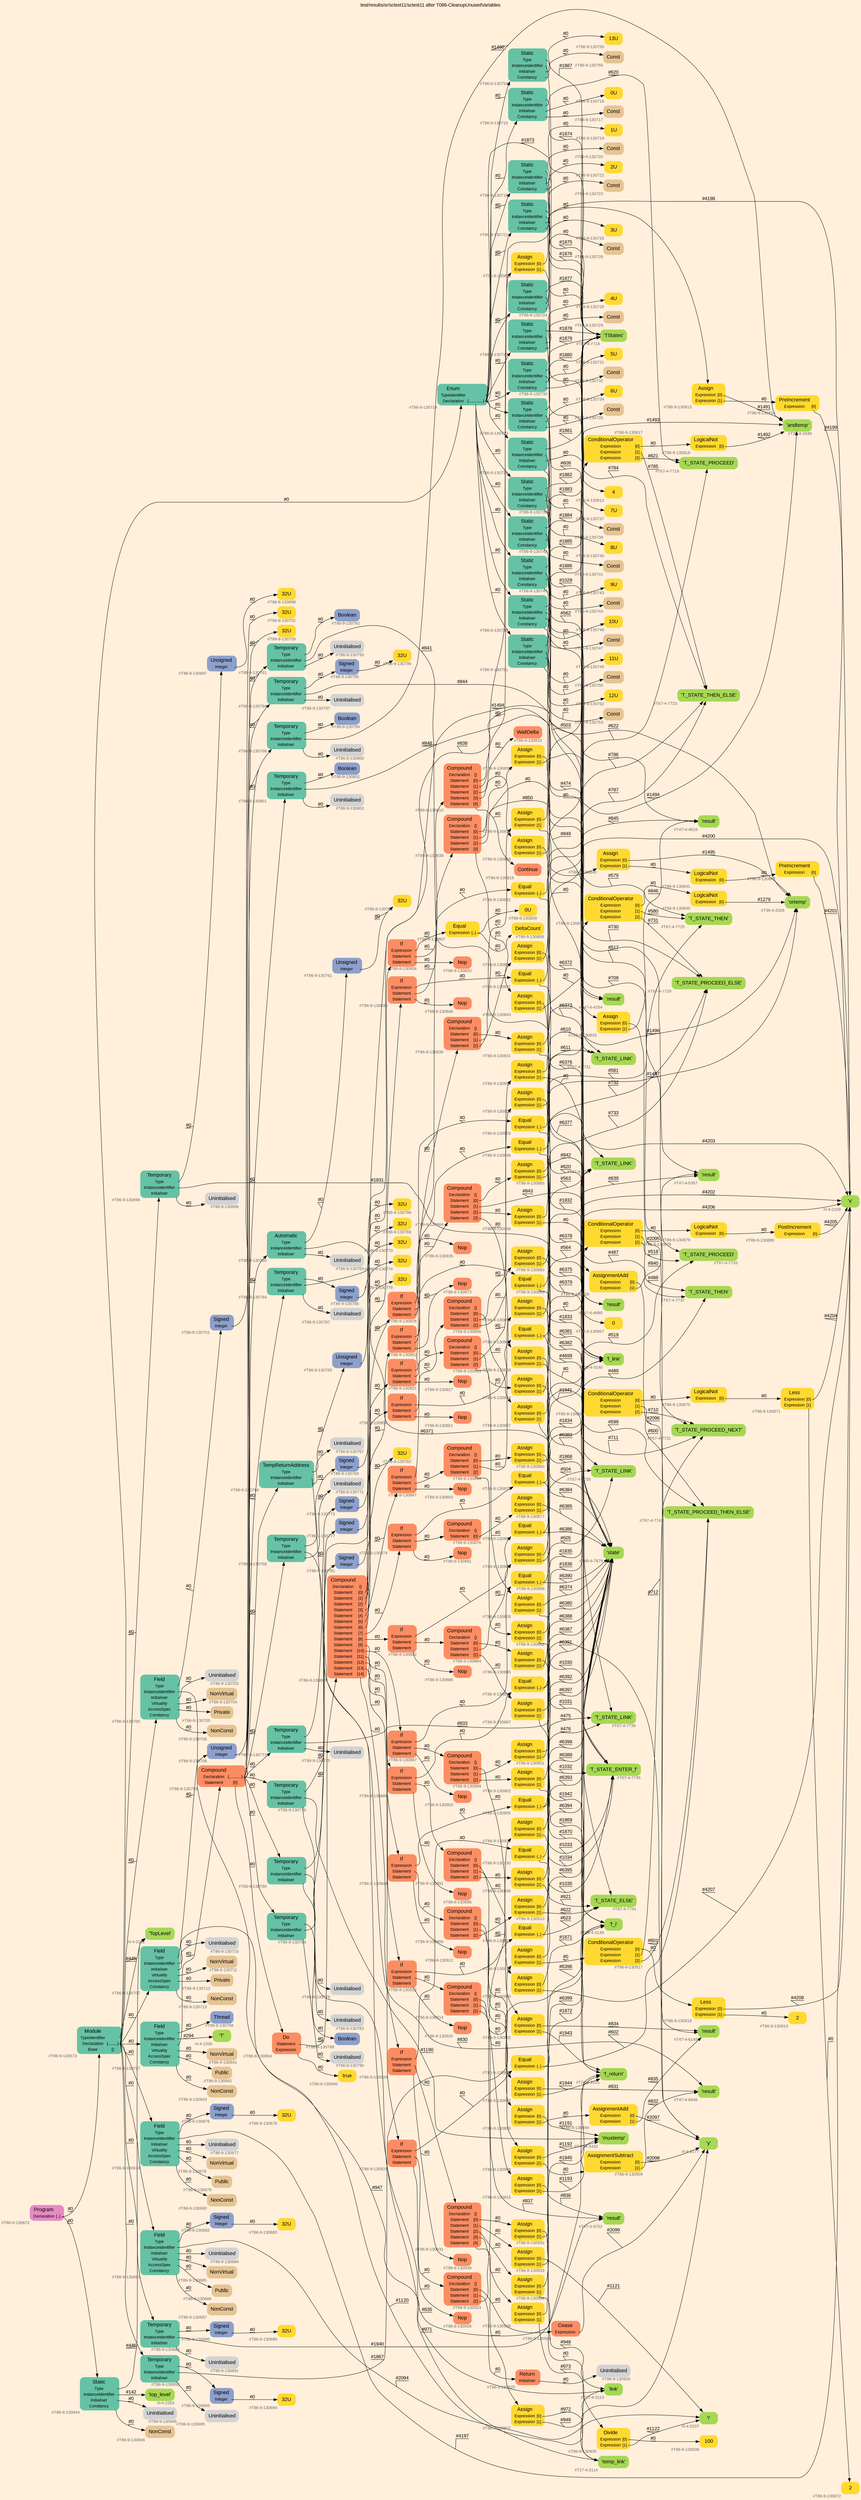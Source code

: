 digraph "test/results/sr/sctest11/sctest11 after T086-CleanupUnusedVariables" {
label = "test/results/sr/sctest11/sctest11 after T086-CleanupUnusedVariables"
labelloc = t
graph [
    rankdir = "LR"
    ranksep = 0.3
    bgcolor = antiquewhite1
    color = black
    fontcolor = black
    fontname = "Arial"
];
node [
    fontname = "Arial"
];
edge [
    fontname = "Arial"
];

// -------------------- node figure --------------------
// -------- block #T86-9-130672 ----------
"#T86-9-130672" [
    fillcolor = "/set28/4"
    xlabel = "#T86-9-130672"
    fontsize = "12"
    fontcolor = grey40
    shape = "plaintext"
    label = <<TABLE BORDER="0" CELLBORDER="0" CELLSPACING="0">
     <TR><TD><FONT COLOR="black" POINT-SIZE="15">Program</FONT></TD></TR>
     <TR><TD><FONT COLOR="black" POINT-SIZE="12">Declaration</FONT></TD><TD PORT="port0"><FONT COLOR="black" POINT-SIZE="12">{..}</FONT></TD></TR>
    </TABLE>>
    style = "rounded,filled"
];

// -------- block #T86-9-130673 ----------
"#T86-9-130673" [
    fillcolor = "/set28/1"
    xlabel = "#T86-9-130673"
    fontsize = "12"
    fontcolor = grey40
    shape = "plaintext"
    label = <<TABLE BORDER="0" CELLBORDER="0" CELLSPACING="0">
     <TR><TD><FONT COLOR="black" POINT-SIZE="15">Module</FONT></TD></TR>
     <TR><TD><FONT COLOR="black" POINT-SIZE="12">TypeIdentifier</FONT></TD><TD PORT="port0"></TD></TR>
     <TR><TD><FONT COLOR="black" POINT-SIZE="12">Declaration</FONT></TD><TD PORT="port1"><FONT COLOR="black" POINT-SIZE="12">{.........}</FONT></TD></TR>
     <TR><TD><FONT COLOR="black" POINT-SIZE="12">Base</FONT></TD><TD PORT="port2"><FONT COLOR="black" POINT-SIZE="12">{}</FONT></TD></TR>
    </TABLE>>
    style = "rounded,filled"
];

// -------- block #I-4-2162 ----------
"#I-4-2162" [
    fillcolor = "/set28/5"
    xlabel = "#I-4-2162"
    fontsize = "12"
    fontcolor = grey40
    shape = "plaintext"
    label = <<TABLE BORDER="0" CELLBORDER="0" CELLSPACING="0">
     <TR><TD><FONT COLOR="black" POINT-SIZE="15">'TopLevel'</FONT></TD></TR>
    </TABLE>>
    style = "rounded,filled"
];

// -------- block #T86-9-130674 ----------
"#T86-9-130674" [
    fillcolor = "/set28/1"
    xlabel = "#T86-9-130674"
    fontsize = "12"
    fontcolor = grey40
    shape = "plaintext"
    label = <<TABLE BORDER="0" CELLBORDER="0" CELLSPACING="0">
     <TR><TD><FONT COLOR="black" POINT-SIZE="15">Field</FONT></TD></TR>
     <TR><TD><FONT COLOR="black" POINT-SIZE="12">Type</FONT></TD><TD PORT="port0"></TD></TR>
     <TR><TD><FONT COLOR="black" POINT-SIZE="12">InstanceIdentifier</FONT></TD><TD PORT="port1"></TD></TR>
     <TR><TD><FONT COLOR="black" POINT-SIZE="12">Initialiser</FONT></TD><TD PORT="port2"></TD></TR>
     <TR><TD><FONT COLOR="black" POINT-SIZE="12">Virtuality</FONT></TD><TD PORT="port3"></TD></TR>
     <TR><TD><FONT COLOR="black" POINT-SIZE="12">AccessSpec</FONT></TD><TD PORT="port4"></TD></TR>
     <TR><TD><FONT COLOR="black" POINT-SIZE="12">Constancy</FONT></TD><TD PORT="port5"></TD></TR>
    </TABLE>>
    style = "rounded,filled"
];

// -------- block #T86-9-130675 ----------
"#T86-9-130675" [
    fillcolor = "/set28/3"
    xlabel = "#T86-9-130675"
    fontsize = "12"
    fontcolor = grey40
    shape = "plaintext"
    label = <<TABLE BORDER="0" CELLBORDER="0" CELLSPACING="0">
     <TR><TD><FONT COLOR="black" POINT-SIZE="15">Signed</FONT></TD></TR>
     <TR><TD><FONT COLOR="black" POINT-SIZE="12">Integer</FONT></TD><TD PORT="port0"></TD></TR>
    </TABLE>>
    style = "rounded,filled"
];

// -------- block #T86-9-130676 ----------
"#T86-9-130676" [
    fillcolor = "/set28/6"
    xlabel = "#T86-9-130676"
    fontsize = "12"
    fontcolor = grey40
    shape = "plaintext"
    label = <<TABLE BORDER="0" CELLBORDER="0" CELLSPACING="0">
     <TR><TD><FONT COLOR="black" POINT-SIZE="15">32U</FONT></TD></TR>
    </TABLE>>
    style = "rounded,filled"
];

// -------- block #I-4-2169 ----------
"#I-4-2169" [
    fillcolor = "/set28/5"
    xlabel = "#I-4-2169"
    fontsize = "12"
    fontcolor = grey40
    shape = "plaintext"
    label = <<TABLE BORDER="0" CELLBORDER="0" CELLSPACING="0">
     <TR><TD><FONT COLOR="black" POINT-SIZE="15">'x'</FONT></TD></TR>
    </TABLE>>
    style = "rounded,filled"
];

// -------- block #T86-9-130677 ----------
"#T86-9-130677" [
    xlabel = "#T86-9-130677"
    fontsize = "12"
    fontcolor = grey40
    shape = "plaintext"
    label = <<TABLE BORDER="0" CELLBORDER="0" CELLSPACING="0">
     <TR><TD><FONT COLOR="black" POINT-SIZE="15">Uninitialised</FONT></TD></TR>
    </TABLE>>
    style = "rounded,filled"
];

// -------- block #T86-9-130678 ----------
"#T86-9-130678" [
    fillcolor = "/set28/7"
    xlabel = "#T86-9-130678"
    fontsize = "12"
    fontcolor = grey40
    shape = "plaintext"
    label = <<TABLE BORDER="0" CELLBORDER="0" CELLSPACING="0">
     <TR><TD><FONT COLOR="black" POINT-SIZE="15">NonVirtual</FONT></TD></TR>
    </TABLE>>
    style = "rounded,filled"
];

// -------- block #T86-9-130679 ----------
"#T86-9-130679" [
    fillcolor = "/set28/7"
    xlabel = "#T86-9-130679"
    fontsize = "12"
    fontcolor = grey40
    shape = "plaintext"
    label = <<TABLE BORDER="0" CELLBORDER="0" CELLSPACING="0">
     <TR><TD><FONT COLOR="black" POINT-SIZE="15">Public</FONT></TD></TR>
    </TABLE>>
    style = "rounded,filled"
];

// -------- block #T86-9-130680 ----------
"#T86-9-130680" [
    fillcolor = "/set28/7"
    xlabel = "#T86-9-130680"
    fontsize = "12"
    fontcolor = grey40
    shape = "plaintext"
    label = <<TABLE BORDER="0" CELLBORDER="0" CELLSPACING="0">
     <TR><TD><FONT COLOR="black" POINT-SIZE="15">NonConst</FONT></TD></TR>
    </TABLE>>
    style = "rounded,filled"
];

// -------- block #T86-9-130681 ----------
"#T86-9-130681" [
    fillcolor = "/set28/1"
    xlabel = "#T86-9-130681"
    fontsize = "12"
    fontcolor = grey40
    shape = "plaintext"
    label = <<TABLE BORDER="0" CELLBORDER="0" CELLSPACING="0">
     <TR><TD><FONT COLOR="black" POINT-SIZE="15">Field</FONT></TD></TR>
     <TR><TD><FONT COLOR="black" POINT-SIZE="12">Type</FONT></TD><TD PORT="port0"></TD></TR>
     <TR><TD><FONT COLOR="black" POINT-SIZE="12">InstanceIdentifier</FONT></TD><TD PORT="port1"></TD></TR>
     <TR><TD><FONT COLOR="black" POINT-SIZE="12">Initialiser</FONT></TD><TD PORT="port2"></TD></TR>
     <TR><TD><FONT COLOR="black" POINT-SIZE="12">Virtuality</FONT></TD><TD PORT="port3"></TD></TR>
     <TR><TD><FONT COLOR="black" POINT-SIZE="12">AccessSpec</FONT></TD><TD PORT="port4"></TD></TR>
     <TR><TD><FONT COLOR="black" POINT-SIZE="12">Constancy</FONT></TD><TD PORT="port5"></TD></TR>
    </TABLE>>
    style = "rounded,filled"
];

// -------- block #T86-9-130682 ----------
"#T86-9-130682" [
    fillcolor = "/set28/3"
    xlabel = "#T86-9-130682"
    fontsize = "12"
    fontcolor = grey40
    shape = "plaintext"
    label = <<TABLE BORDER="0" CELLBORDER="0" CELLSPACING="0">
     <TR><TD><FONT COLOR="black" POINT-SIZE="15">Signed</FONT></TD></TR>
     <TR><TD><FONT COLOR="black" POINT-SIZE="12">Integer</FONT></TD><TD PORT="port0"></TD></TR>
    </TABLE>>
    style = "rounded,filled"
];

// -------- block #T86-9-130683 ----------
"#T86-9-130683" [
    fillcolor = "/set28/6"
    xlabel = "#T86-9-130683"
    fontsize = "12"
    fontcolor = grey40
    shape = "plaintext"
    label = <<TABLE BORDER="0" CELLBORDER="0" CELLSPACING="0">
     <TR><TD><FONT COLOR="black" POINT-SIZE="15">32U</FONT></TD></TR>
    </TABLE>>
    style = "rounded,filled"
];

// -------- block #I-4-2177 ----------
"#I-4-2177" [
    fillcolor = "/set28/5"
    xlabel = "#I-4-2177"
    fontsize = "12"
    fontcolor = grey40
    shape = "plaintext"
    label = <<TABLE BORDER="0" CELLBORDER="0" CELLSPACING="0">
     <TR><TD><FONT COLOR="black" POINT-SIZE="15">'y'</FONT></TD></TR>
    </TABLE>>
    style = "rounded,filled"
];

// -------- block #T86-9-130684 ----------
"#T86-9-130684" [
    xlabel = "#T86-9-130684"
    fontsize = "12"
    fontcolor = grey40
    shape = "plaintext"
    label = <<TABLE BORDER="0" CELLBORDER="0" CELLSPACING="0">
     <TR><TD><FONT COLOR="black" POINT-SIZE="15">Uninitialised</FONT></TD></TR>
    </TABLE>>
    style = "rounded,filled"
];

// -------- block #T86-9-130685 ----------
"#T86-9-130685" [
    fillcolor = "/set28/7"
    xlabel = "#T86-9-130685"
    fontsize = "12"
    fontcolor = grey40
    shape = "plaintext"
    label = <<TABLE BORDER="0" CELLBORDER="0" CELLSPACING="0">
     <TR><TD><FONT COLOR="black" POINT-SIZE="15">NonVirtual</FONT></TD></TR>
    </TABLE>>
    style = "rounded,filled"
];

// -------- block #T86-9-130686 ----------
"#T86-9-130686" [
    fillcolor = "/set28/7"
    xlabel = "#T86-9-130686"
    fontsize = "12"
    fontcolor = grey40
    shape = "plaintext"
    label = <<TABLE BORDER="0" CELLBORDER="0" CELLSPACING="0">
     <TR><TD><FONT COLOR="black" POINT-SIZE="15">Public</FONT></TD></TR>
    </TABLE>>
    style = "rounded,filled"
];

// -------- block #T86-9-130687 ----------
"#T86-9-130687" [
    fillcolor = "/set28/7"
    xlabel = "#T86-9-130687"
    fontsize = "12"
    fontcolor = grey40
    shape = "plaintext"
    label = <<TABLE BORDER="0" CELLBORDER="0" CELLSPACING="0">
     <TR><TD><FONT COLOR="black" POINT-SIZE="15">NonConst</FONT></TD></TR>
    </TABLE>>
    style = "rounded,filled"
];

// -------- block #T86-9-130688 ----------
"#T86-9-130688" [
    fillcolor = "/set28/1"
    xlabel = "#T86-9-130688"
    fontsize = "12"
    fontcolor = grey40
    shape = "plaintext"
    label = <<TABLE BORDER="0" CELLBORDER="0" CELLSPACING="0">
     <TR><TD><FONT COLOR="black" POINT-SIZE="15">Temporary</FONT></TD></TR>
     <TR><TD><FONT COLOR="black" POINT-SIZE="12">Type</FONT></TD><TD PORT="port0"></TD></TR>
     <TR><TD><FONT COLOR="black" POINT-SIZE="12">InstanceIdentifier</FONT></TD><TD PORT="port1"></TD></TR>
     <TR><TD><FONT COLOR="black" POINT-SIZE="12">Initialiser</FONT></TD><TD PORT="port2"></TD></TR>
    </TABLE>>
    style = "rounded,filled"
];

// -------- block #T86-9-130689 ----------
"#T86-9-130689" [
    fillcolor = "/set28/3"
    xlabel = "#T86-9-130689"
    fontsize = "12"
    fontcolor = grey40
    shape = "plaintext"
    label = <<TABLE BORDER="0" CELLBORDER="0" CELLSPACING="0">
     <TR><TD><FONT COLOR="black" POINT-SIZE="15">Signed</FONT></TD></TR>
     <TR><TD><FONT COLOR="black" POINT-SIZE="12">Integer</FONT></TD><TD PORT="port0"></TD></TR>
    </TABLE>>
    style = "rounded,filled"
];

// -------- block #T86-9-130690 ----------
"#T86-9-130690" [
    fillcolor = "/set28/6"
    xlabel = "#T86-9-130690"
    fontsize = "12"
    fontcolor = grey40
    shape = "plaintext"
    label = <<TABLE BORDER="0" CELLBORDER="0" CELLSPACING="0">
     <TR><TD><FONT COLOR="black" POINT-SIZE="15">32U</FONT></TD></TR>
    </TABLE>>
    style = "rounded,filled"
];

// -------- block #T26-4-3101 ----------
"#T26-4-3101" [
    fillcolor = "/set28/5"
    xlabel = "#T26-4-3101"
    fontsize = "12"
    fontcolor = grey40
    shape = "plaintext"
    label = <<TABLE BORDER="0" CELLBORDER="0" CELLSPACING="0">
     <TR><TD><FONT COLOR="black" POINT-SIZE="15">'f_return'</FONT></TD></TR>
    </TABLE>>
    style = "rounded,filled"
];

// -------- block #T86-9-130691 ----------
"#T86-9-130691" [
    xlabel = "#T86-9-130691"
    fontsize = "12"
    fontcolor = grey40
    shape = "plaintext"
    label = <<TABLE BORDER="0" CELLBORDER="0" CELLSPACING="0">
     <TR><TD><FONT COLOR="black" POINT-SIZE="15">Uninitialised</FONT></TD></TR>
    </TABLE>>
    style = "rounded,filled"
];

// -------- block #T86-9-130692 ----------
"#T86-9-130692" [
    fillcolor = "/set28/1"
    xlabel = "#T86-9-130692"
    fontsize = "12"
    fontcolor = grey40
    shape = "plaintext"
    label = <<TABLE BORDER="0" CELLBORDER="0" CELLSPACING="0">
     <TR><TD><FONT COLOR="black" POINT-SIZE="15">Temporary</FONT></TD></TR>
     <TR><TD><FONT COLOR="black" POINT-SIZE="12">Type</FONT></TD><TD PORT="port0"></TD></TR>
     <TR><TD><FONT COLOR="black" POINT-SIZE="12">InstanceIdentifier</FONT></TD><TD PORT="port1"></TD></TR>
     <TR><TD><FONT COLOR="black" POINT-SIZE="12">Initialiser</FONT></TD><TD PORT="port2"></TD></TR>
    </TABLE>>
    style = "rounded,filled"
];

// -------- block #T86-9-130693 ----------
"#T86-9-130693" [
    fillcolor = "/set28/3"
    xlabel = "#T86-9-130693"
    fontsize = "12"
    fontcolor = grey40
    shape = "plaintext"
    label = <<TABLE BORDER="0" CELLBORDER="0" CELLSPACING="0">
     <TR><TD><FONT COLOR="black" POINT-SIZE="15">Signed</FONT></TD></TR>
     <TR><TD><FONT COLOR="black" POINT-SIZE="12">Integer</FONT></TD><TD PORT="port0"></TD></TR>
    </TABLE>>
    style = "rounded,filled"
];

// -------- block #T86-9-130694 ----------
"#T86-9-130694" [
    fillcolor = "/set28/6"
    xlabel = "#T86-9-130694"
    fontsize = "12"
    fontcolor = grey40
    shape = "plaintext"
    label = <<TABLE BORDER="0" CELLBORDER="0" CELLSPACING="0">
     <TR><TD><FONT COLOR="black" POINT-SIZE="15">32U</FONT></TD></TR>
    </TABLE>>
    style = "rounded,filled"
];

// -------- block #T28-4-3139 ----------
"#T28-4-3139" [
    fillcolor = "/set28/5"
    xlabel = "#T28-4-3139"
    fontsize = "12"
    fontcolor = grey40
    shape = "plaintext"
    label = <<TABLE BORDER="0" CELLBORDER="0" CELLSPACING="0">
     <TR><TD><FONT COLOR="black" POINT-SIZE="15">'f_i'</FONT></TD></TR>
    </TABLE>>
    style = "rounded,filled"
];

// -------- block #T86-9-130695 ----------
"#T86-9-130695" [
    xlabel = "#T86-9-130695"
    fontsize = "12"
    fontcolor = grey40
    shape = "plaintext"
    label = <<TABLE BORDER="0" CELLBORDER="0" CELLSPACING="0">
     <TR><TD><FONT COLOR="black" POINT-SIZE="15">Uninitialised</FONT></TD></TR>
    </TABLE>>
    style = "rounded,filled"
];

// -------- block #T86-9-130696 ----------
"#T86-9-130696" [
    fillcolor = "/set28/1"
    xlabel = "#T86-9-130696"
    fontsize = "12"
    fontcolor = grey40
    shape = "plaintext"
    label = <<TABLE BORDER="0" CELLBORDER="0" CELLSPACING="0">
     <TR><TD><FONT COLOR="black" POINT-SIZE="15">Temporary</FONT></TD></TR>
     <TR><TD><FONT COLOR="black" POINT-SIZE="12">Type</FONT></TD><TD PORT="port0"></TD></TR>
     <TR><TD><FONT COLOR="black" POINT-SIZE="12">InstanceIdentifier</FONT></TD><TD PORT="port1"></TD></TR>
     <TR><TD><FONT COLOR="black" POINT-SIZE="12">Initialiser</FONT></TD><TD PORT="port2"></TD></TR>
    </TABLE>>
    style = "rounded,filled"
];

// -------- block #T86-9-130697 ----------
"#T86-9-130697" [
    fillcolor = "/set28/3"
    xlabel = "#T86-9-130697"
    fontsize = "12"
    fontcolor = grey40
    shape = "plaintext"
    label = <<TABLE BORDER="0" CELLBORDER="0" CELLSPACING="0">
     <TR><TD><FONT COLOR="black" POINT-SIZE="15">Unsigned</FONT></TD></TR>
     <TR><TD><FONT COLOR="black" POINT-SIZE="12">Integer</FONT></TD><TD PORT="port0"></TD></TR>
    </TABLE>>
    style = "rounded,filled"
];

// -------- block #T86-9-130698 ----------
"#T86-9-130698" [
    fillcolor = "/set28/6"
    xlabel = "#T86-9-130698"
    fontsize = "12"
    fontcolor = grey40
    shape = "plaintext"
    label = <<TABLE BORDER="0" CELLBORDER="0" CELLSPACING="0">
     <TR><TD><FONT COLOR="black" POINT-SIZE="15">32U</FONT></TD></TR>
    </TABLE>>
    style = "rounded,filled"
];

// -------- block #T28-4-3140 ----------
"#T28-4-3140" [
    fillcolor = "/set28/5"
    xlabel = "#T28-4-3140"
    fontsize = "12"
    fontcolor = grey40
    shape = "plaintext"
    label = <<TABLE BORDER="0" CELLBORDER="0" CELLSPACING="0">
     <TR><TD><FONT COLOR="black" POINT-SIZE="15">'f_link'</FONT></TD></TR>
    </TABLE>>
    style = "rounded,filled"
];

// -------- block #T86-9-130699 ----------
"#T86-9-130699" [
    xlabel = "#T86-9-130699"
    fontsize = "12"
    fontcolor = grey40
    shape = "plaintext"
    label = <<TABLE BORDER="0" CELLBORDER="0" CELLSPACING="0">
     <TR><TD><FONT COLOR="black" POINT-SIZE="15">Uninitialised</FONT></TD></TR>
    </TABLE>>
    style = "rounded,filled"
];

// -------- block #T86-9-130700 ----------
"#T86-9-130700" [
    fillcolor = "/set28/1"
    xlabel = "#T86-9-130700"
    fontsize = "12"
    fontcolor = grey40
    shape = "plaintext"
    label = <<TABLE BORDER="0" CELLBORDER="0" CELLSPACING="0">
     <TR><TD><FONT COLOR="black" POINT-SIZE="15">Field</FONT></TD></TR>
     <TR><TD><FONT COLOR="black" POINT-SIZE="12">Type</FONT></TD><TD PORT="port0"></TD></TR>
     <TR><TD><FONT COLOR="black" POINT-SIZE="12">InstanceIdentifier</FONT></TD><TD PORT="port1"></TD></TR>
     <TR><TD><FONT COLOR="black" POINT-SIZE="12">Initialiser</FONT></TD><TD PORT="port2"></TD></TR>
     <TR><TD><FONT COLOR="black" POINT-SIZE="12">Virtuality</FONT></TD><TD PORT="port3"></TD></TR>
     <TR><TD><FONT COLOR="black" POINT-SIZE="12">AccessSpec</FONT></TD><TD PORT="port4"></TD></TR>
     <TR><TD><FONT COLOR="black" POINT-SIZE="12">Constancy</FONT></TD><TD PORT="port5"></TD></TR>
    </TABLE>>
    style = "rounded,filled"
];

// -------- block #T86-9-130701 ----------
"#T86-9-130701" [
    fillcolor = "/set28/3"
    xlabel = "#T86-9-130701"
    fontsize = "12"
    fontcolor = grey40
    shape = "plaintext"
    label = <<TABLE BORDER="0" CELLBORDER="0" CELLSPACING="0">
     <TR><TD><FONT COLOR="black" POINT-SIZE="15">Signed</FONT></TD></TR>
     <TR><TD><FONT COLOR="black" POINT-SIZE="12">Integer</FONT></TD><TD PORT="port0"></TD></TR>
    </TABLE>>
    style = "rounded,filled"
];

// -------- block #T86-9-130702 ----------
"#T86-9-130702" [
    fillcolor = "/set28/6"
    xlabel = "#T86-9-130702"
    fontsize = "12"
    fontcolor = grey40
    shape = "plaintext"
    label = <<TABLE BORDER="0" CELLBORDER="0" CELLSPACING="0">
     <TR><TD><FONT COLOR="black" POINT-SIZE="15">32U</FONT></TD></TR>
    </TABLE>>
    style = "rounded,filled"
];

// -------- block #I-4-2207 ----------
"#I-4-2207" [
    fillcolor = "/set28/5"
    xlabel = "#I-4-2207"
    fontsize = "12"
    fontcolor = grey40
    shape = "plaintext"
    label = <<TABLE BORDER="0" CELLBORDER="0" CELLSPACING="0">
     <TR><TD><FONT COLOR="black" POINT-SIZE="15">'i'</FONT></TD></TR>
    </TABLE>>
    style = "rounded,filled"
];

// -------- block #T86-9-130703 ----------
"#T86-9-130703" [
    xlabel = "#T86-9-130703"
    fontsize = "12"
    fontcolor = grey40
    shape = "plaintext"
    label = <<TABLE BORDER="0" CELLBORDER="0" CELLSPACING="0">
     <TR><TD><FONT COLOR="black" POINT-SIZE="15">Uninitialised</FONT></TD></TR>
    </TABLE>>
    style = "rounded,filled"
];

// -------- block #T86-9-130704 ----------
"#T86-9-130704" [
    fillcolor = "/set28/7"
    xlabel = "#T86-9-130704"
    fontsize = "12"
    fontcolor = grey40
    shape = "plaintext"
    label = <<TABLE BORDER="0" CELLBORDER="0" CELLSPACING="0">
     <TR><TD><FONT COLOR="black" POINT-SIZE="15">NonVirtual</FONT></TD></TR>
    </TABLE>>
    style = "rounded,filled"
];

// -------- block #T86-9-130705 ----------
"#T86-9-130705" [
    fillcolor = "/set28/7"
    xlabel = "#T86-9-130705"
    fontsize = "12"
    fontcolor = grey40
    shape = "plaintext"
    label = <<TABLE BORDER="0" CELLBORDER="0" CELLSPACING="0">
     <TR><TD><FONT COLOR="black" POINT-SIZE="15">Private</FONT></TD></TR>
    </TABLE>>
    style = "rounded,filled"
];

// -------- block #T86-9-130706 ----------
"#T86-9-130706" [
    fillcolor = "/set28/7"
    xlabel = "#T86-9-130706"
    fontsize = "12"
    fontcolor = grey40
    shape = "plaintext"
    label = <<TABLE BORDER="0" CELLBORDER="0" CELLSPACING="0">
     <TR><TD><FONT COLOR="black" POINT-SIZE="15">NonConst</FONT></TD></TR>
    </TABLE>>
    style = "rounded,filled"
];

// -------- block #T86-9-130707 ----------
"#T86-9-130707" [
    fillcolor = "/set28/1"
    xlabel = "#T86-9-130707"
    fontsize = "12"
    fontcolor = grey40
    shape = "plaintext"
    label = <<TABLE BORDER="0" CELLBORDER="0" CELLSPACING="0">
     <TR><TD><FONT COLOR="black" POINT-SIZE="15">Field</FONT></TD></TR>
     <TR><TD><FONT COLOR="black" POINT-SIZE="12">Type</FONT></TD><TD PORT="port0"></TD></TR>
     <TR><TD><FONT COLOR="black" POINT-SIZE="12">InstanceIdentifier</FONT></TD><TD PORT="port1"></TD></TR>
     <TR><TD><FONT COLOR="black" POINT-SIZE="12">Initialiser</FONT></TD><TD PORT="port2"></TD></TR>
     <TR><TD><FONT COLOR="black" POINT-SIZE="12">Virtuality</FONT></TD><TD PORT="port3"></TD></TR>
     <TR><TD><FONT COLOR="black" POINT-SIZE="12">AccessSpec</FONT></TD><TD PORT="port4"></TD></TR>
     <TR><TD><FONT COLOR="black" POINT-SIZE="12">Constancy</FONT></TD><TD PORT="port5"></TD></TR>
    </TABLE>>
    style = "rounded,filled"
];

// -------- block #T86-9-130708 ----------
"#T86-9-130708" [
    fillcolor = "/set28/3"
    xlabel = "#T86-9-130708"
    fontsize = "12"
    fontcolor = grey40
    shape = "plaintext"
    label = <<TABLE BORDER="0" CELLBORDER="0" CELLSPACING="0">
     <TR><TD><FONT COLOR="black" POINT-SIZE="15">Unsigned</FONT></TD></TR>
     <TR><TD><FONT COLOR="black" POINT-SIZE="12">Integer</FONT></TD><TD PORT="port0"></TD></TR>
    </TABLE>>
    style = "rounded,filled"
];

// -------- block #T86-9-130709 ----------
"#T86-9-130709" [
    fillcolor = "/set28/6"
    xlabel = "#T86-9-130709"
    fontsize = "12"
    fontcolor = grey40
    shape = "plaintext"
    label = <<TABLE BORDER="0" CELLBORDER="0" CELLSPACING="0">
     <TR><TD><FONT COLOR="black" POINT-SIZE="15">32U</FONT></TD></TR>
    </TABLE>>
    style = "rounded,filled"
];

// -------- block #T27-4-3113 ----------
"#T27-4-3113" [
    fillcolor = "/set28/5"
    xlabel = "#T27-4-3113"
    fontsize = "12"
    fontcolor = grey40
    shape = "plaintext"
    label = <<TABLE BORDER="0" CELLBORDER="0" CELLSPACING="0">
     <TR><TD><FONT COLOR="black" POINT-SIZE="15">'link'</FONT></TD></TR>
    </TABLE>>
    style = "rounded,filled"
];

// -------- block #T86-9-130710 ----------
"#T86-9-130710" [
    xlabel = "#T86-9-130710"
    fontsize = "12"
    fontcolor = grey40
    shape = "plaintext"
    label = <<TABLE BORDER="0" CELLBORDER="0" CELLSPACING="0">
     <TR><TD><FONT COLOR="black" POINT-SIZE="15">Uninitialised</FONT></TD></TR>
    </TABLE>>
    style = "rounded,filled"
];

// -------- block #T86-9-130711 ----------
"#T86-9-130711" [
    fillcolor = "/set28/7"
    xlabel = "#T86-9-130711"
    fontsize = "12"
    fontcolor = grey40
    shape = "plaintext"
    label = <<TABLE BORDER="0" CELLBORDER="0" CELLSPACING="0">
     <TR><TD><FONT COLOR="black" POINT-SIZE="15">NonVirtual</FONT></TD></TR>
    </TABLE>>
    style = "rounded,filled"
];

// -------- block #T86-9-130712 ----------
"#T86-9-130712" [
    fillcolor = "/set28/7"
    xlabel = "#T86-9-130712"
    fontsize = "12"
    fontcolor = grey40
    shape = "plaintext"
    label = <<TABLE BORDER="0" CELLBORDER="0" CELLSPACING="0">
     <TR><TD><FONT COLOR="black" POINT-SIZE="15">Private</FONT></TD></TR>
    </TABLE>>
    style = "rounded,filled"
];

// -------- block #T86-9-130713 ----------
"#T86-9-130713" [
    fillcolor = "/set28/7"
    xlabel = "#T86-9-130713"
    fontsize = "12"
    fontcolor = grey40
    shape = "plaintext"
    label = <<TABLE BORDER="0" CELLBORDER="0" CELLSPACING="0">
     <TR><TD><FONT COLOR="black" POINT-SIZE="15">NonConst</FONT></TD></TR>
    </TABLE>>
    style = "rounded,filled"
];

// -------- block #T86-9-130714 ----------
"#T86-9-130714" [
    fillcolor = "/set28/1"
    xlabel = "#T86-9-130714"
    fontsize = "12"
    fontcolor = grey40
    shape = "plaintext"
    label = <<TABLE BORDER="0" CELLBORDER="0" CELLSPACING="0">
     <TR><TD><FONT COLOR="black" POINT-SIZE="15">Enum</FONT></TD></TR>
     <TR><TD><FONT COLOR="black" POINT-SIZE="12">TypeIdentifier</FONT></TD><TD PORT="port0"></TD></TR>
     <TR><TD><FONT COLOR="black" POINT-SIZE="12">Declaration</FONT></TD><TD PORT="port1"><FONT COLOR="black" POINT-SIZE="12">{..............}</FONT></TD></TR>
    </TABLE>>
    style = "rounded,filled"
];

// -------- block #T67-4-7718 ----------
"#T67-4-7718" [
    fillcolor = "/set28/5"
    xlabel = "#T67-4-7718"
    fontsize = "12"
    fontcolor = grey40
    shape = "plaintext"
    label = <<TABLE BORDER="0" CELLBORDER="0" CELLSPACING="0">
     <TR><TD><FONT COLOR="black" POINT-SIZE="15">'TStates'</FONT></TD></TR>
    </TABLE>>
    style = "rounded,filled"
];

// -------- block #T86-9-130715 ----------
"#T86-9-130715" [
    fillcolor = "/set28/1"
    xlabel = "#T86-9-130715"
    fontsize = "12"
    fontcolor = grey40
    shape = "plaintext"
    label = <<TABLE BORDER="0" CELLBORDER="0" CELLSPACING="0">
     <TR><TD><FONT COLOR="black" POINT-SIZE="15">Static</FONT></TD></TR>
     <TR><TD><FONT COLOR="black" POINT-SIZE="12">Type</FONT></TD><TD PORT="port0"></TD></TR>
     <TR><TD><FONT COLOR="black" POINT-SIZE="12">InstanceIdentifier</FONT></TD><TD PORT="port1"></TD></TR>
     <TR><TD><FONT COLOR="black" POINT-SIZE="12">Initialiser</FONT></TD><TD PORT="port2"></TD></TR>
     <TR><TD><FONT COLOR="black" POINT-SIZE="12">Constancy</FONT></TD><TD PORT="port3"></TD></TR>
    </TABLE>>
    style = "rounded,filled"
];

// -------- block #T67-4-7719 ----------
"#T67-4-7719" [
    fillcolor = "/set28/5"
    xlabel = "#T67-4-7719"
    fontsize = "12"
    fontcolor = grey40
    shape = "plaintext"
    label = <<TABLE BORDER="0" CELLBORDER="0" CELLSPACING="0">
     <TR><TD><FONT COLOR="black" POINT-SIZE="15">'T_STATE_PROCEED'</FONT></TD></TR>
    </TABLE>>
    style = "rounded,filled"
];

// -------- block #T86-9-130716 ----------
"#T86-9-130716" [
    fillcolor = "/set28/6"
    xlabel = "#T86-9-130716"
    fontsize = "12"
    fontcolor = grey40
    shape = "plaintext"
    label = <<TABLE BORDER="0" CELLBORDER="0" CELLSPACING="0">
     <TR><TD><FONT COLOR="black" POINT-SIZE="15">0U</FONT></TD></TR>
    </TABLE>>
    style = "rounded,filled"
];

// -------- block #T86-9-130717 ----------
"#T86-9-130717" [
    fillcolor = "/set28/7"
    xlabel = "#T86-9-130717"
    fontsize = "12"
    fontcolor = grey40
    shape = "plaintext"
    label = <<TABLE BORDER="0" CELLBORDER="0" CELLSPACING="0">
     <TR><TD><FONT COLOR="black" POINT-SIZE="15">Const</FONT></TD></TR>
    </TABLE>>
    style = "rounded,filled"
];

// -------- block #T86-9-130718 ----------
"#T86-9-130718" [
    fillcolor = "/set28/1"
    xlabel = "#T86-9-130718"
    fontsize = "12"
    fontcolor = grey40
    shape = "plaintext"
    label = <<TABLE BORDER="0" CELLBORDER="0" CELLSPACING="0">
     <TR><TD><FONT COLOR="black" POINT-SIZE="15">Static</FONT></TD></TR>
     <TR><TD><FONT COLOR="black" POINT-SIZE="12">Type</FONT></TD><TD PORT="port0"></TD></TR>
     <TR><TD><FONT COLOR="black" POINT-SIZE="12">InstanceIdentifier</FONT></TD><TD PORT="port1"></TD></TR>
     <TR><TD><FONT COLOR="black" POINT-SIZE="12">Initialiser</FONT></TD><TD PORT="port2"></TD></TR>
     <TR><TD><FONT COLOR="black" POINT-SIZE="12">Constancy</FONT></TD><TD PORT="port3"></TD></TR>
    </TABLE>>
    style = "rounded,filled"
];

// -------- block #T67-4-7721 ----------
"#T67-4-7721" [
    fillcolor = "/set28/5"
    xlabel = "#T67-4-7721"
    fontsize = "12"
    fontcolor = grey40
    shape = "plaintext"
    label = <<TABLE BORDER="0" CELLBORDER="0" CELLSPACING="0">
     <TR><TD><FONT COLOR="black" POINT-SIZE="15">'T_STATE_LINK'</FONT></TD></TR>
    </TABLE>>
    style = "rounded,filled"
];

// -------- block #T86-9-130719 ----------
"#T86-9-130719" [
    fillcolor = "/set28/6"
    xlabel = "#T86-9-130719"
    fontsize = "12"
    fontcolor = grey40
    shape = "plaintext"
    label = <<TABLE BORDER="0" CELLBORDER="0" CELLSPACING="0">
     <TR><TD><FONT COLOR="black" POINT-SIZE="15">1U</FONT></TD></TR>
    </TABLE>>
    style = "rounded,filled"
];

// -------- block #T86-9-130720 ----------
"#T86-9-130720" [
    fillcolor = "/set28/7"
    xlabel = "#T86-9-130720"
    fontsize = "12"
    fontcolor = grey40
    shape = "plaintext"
    label = <<TABLE BORDER="0" CELLBORDER="0" CELLSPACING="0">
     <TR><TD><FONT COLOR="black" POINT-SIZE="15">Const</FONT></TD></TR>
    </TABLE>>
    style = "rounded,filled"
];

// -------- block #T86-9-130721 ----------
"#T86-9-130721" [
    fillcolor = "/set28/1"
    xlabel = "#T86-9-130721"
    fontsize = "12"
    fontcolor = grey40
    shape = "plaintext"
    label = <<TABLE BORDER="0" CELLBORDER="0" CELLSPACING="0">
     <TR><TD><FONT COLOR="black" POINT-SIZE="15">Static</FONT></TD></TR>
     <TR><TD><FONT COLOR="black" POINT-SIZE="12">Type</FONT></TD><TD PORT="port0"></TD></TR>
     <TR><TD><FONT COLOR="black" POINT-SIZE="12">InstanceIdentifier</FONT></TD><TD PORT="port1"></TD></TR>
     <TR><TD><FONT COLOR="black" POINT-SIZE="12">Initialiser</FONT></TD><TD PORT="port2"></TD></TR>
     <TR><TD><FONT COLOR="black" POINT-SIZE="12">Constancy</FONT></TD><TD PORT="port3"></TD></TR>
    </TABLE>>
    style = "rounded,filled"
];

// -------- block #T67-4-7723 ----------
"#T67-4-7723" [
    fillcolor = "/set28/5"
    xlabel = "#T67-4-7723"
    fontsize = "12"
    fontcolor = grey40
    shape = "plaintext"
    label = <<TABLE BORDER="0" CELLBORDER="0" CELLSPACING="0">
     <TR><TD><FONT COLOR="black" POINT-SIZE="15">'T_STATE_THEN_ELSE'</FONT></TD></TR>
    </TABLE>>
    style = "rounded,filled"
];

// -------- block #T86-9-130722 ----------
"#T86-9-130722" [
    fillcolor = "/set28/6"
    xlabel = "#T86-9-130722"
    fontsize = "12"
    fontcolor = grey40
    shape = "plaintext"
    label = <<TABLE BORDER="0" CELLBORDER="0" CELLSPACING="0">
     <TR><TD><FONT COLOR="black" POINT-SIZE="15">2U</FONT></TD></TR>
    </TABLE>>
    style = "rounded,filled"
];

// -------- block #T86-9-130723 ----------
"#T86-9-130723" [
    fillcolor = "/set28/7"
    xlabel = "#T86-9-130723"
    fontsize = "12"
    fontcolor = grey40
    shape = "plaintext"
    label = <<TABLE BORDER="0" CELLBORDER="0" CELLSPACING="0">
     <TR><TD><FONT COLOR="black" POINT-SIZE="15">Const</FONT></TD></TR>
    </TABLE>>
    style = "rounded,filled"
];

// -------- block #T86-9-130724 ----------
"#T86-9-130724" [
    fillcolor = "/set28/1"
    xlabel = "#T86-9-130724"
    fontsize = "12"
    fontcolor = grey40
    shape = "plaintext"
    label = <<TABLE BORDER="0" CELLBORDER="0" CELLSPACING="0">
     <TR><TD><FONT COLOR="black" POINT-SIZE="15">Static</FONT></TD></TR>
     <TR><TD><FONT COLOR="black" POINT-SIZE="12">Type</FONT></TD><TD PORT="port0"></TD></TR>
     <TR><TD><FONT COLOR="black" POINT-SIZE="12">InstanceIdentifier</FONT></TD><TD PORT="port1"></TD></TR>
     <TR><TD><FONT COLOR="black" POINT-SIZE="12">Initialiser</FONT></TD><TD PORT="port2"></TD></TR>
     <TR><TD><FONT COLOR="black" POINT-SIZE="12">Constancy</FONT></TD><TD PORT="port3"></TD></TR>
    </TABLE>>
    style = "rounded,filled"
];

// -------- block #T67-4-7725 ----------
"#T67-4-7725" [
    fillcolor = "/set28/5"
    xlabel = "#T67-4-7725"
    fontsize = "12"
    fontcolor = grey40
    shape = "plaintext"
    label = <<TABLE BORDER="0" CELLBORDER="0" CELLSPACING="0">
     <TR><TD><FONT COLOR="black" POINT-SIZE="15">'T_STATE_THEN'</FONT></TD></TR>
    </TABLE>>
    style = "rounded,filled"
];

// -------- block #T86-9-130725 ----------
"#T86-9-130725" [
    fillcolor = "/set28/6"
    xlabel = "#T86-9-130725"
    fontsize = "12"
    fontcolor = grey40
    shape = "plaintext"
    label = <<TABLE BORDER="0" CELLBORDER="0" CELLSPACING="0">
     <TR><TD><FONT COLOR="black" POINT-SIZE="15">3U</FONT></TD></TR>
    </TABLE>>
    style = "rounded,filled"
];

// -------- block #T86-9-130726 ----------
"#T86-9-130726" [
    fillcolor = "/set28/7"
    xlabel = "#T86-9-130726"
    fontsize = "12"
    fontcolor = grey40
    shape = "plaintext"
    label = <<TABLE BORDER="0" CELLBORDER="0" CELLSPACING="0">
     <TR><TD><FONT COLOR="black" POINT-SIZE="15">Const</FONT></TD></TR>
    </TABLE>>
    style = "rounded,filled"
];

// -------- block #T86-9-130727 ----------
"#T86-9-130727" [
    fillcolor = "/set28/1"
    xlabel = "#T86-9-130727"
    fontsize = "12"
    fontcolor = grey40
    shape = "plaintext"
    label = <<TABLE BORDER="0" CELLBORDER="0" CELLSPACING="0">
     <TR><TD><FONT COLOR="black" POINT-SIZE="15">Static</FONT></TD></TR>
     <TR><TD><FONT COLOR="black" POINT-SIZE="12">Type</FONT></TD><TD PORT="port0"></TD></TR>
     <TR><TD><FONT COLOR="black" POINT-SIZE="12">InstanceIdentifier</FONT></TD><TD PORT="port1"></TD></TR>
     <TR><TD><FONT COLOR="black" POINT-SIZE="12">Initialiser</FONT></TD><TD PORT="port2"></TD></TR>
     <TR><TD><FONT COLOR="black" POINT-SIZE="12">Constancy</FONT></TD><TD PORT="port3"></TD></TR>
    </TABLE>>
    style = "rounded,filled"
];

// -------- block #T67-4-7727 ----------
"#T67-4-7727" [
    fillcolor = "/set28/5"
    xlabel = "#T67-4-7727"
    fontsize = "12"
    fontcolor = grey40
    shape = "plaintext"
    label = <<TABLE BORDER="0" CELLBORDER="0" CELLSPACING="0">
     <TR><TD><FONT COLOR="black" POINT-SIZE="15">'T_STATE_LINK'</FONT></TD></TR>
    </TABLE>>
    style = "rounded,filled"
];

// -------- block #T86-9-130728 ----------
"#T86-9-130728" [
    fillcolor = "/set28/6"
    xlabel = "#T86-9-130728"
    fontsize = "12"
    fontcolor = grey40
    shape = "plaintext"
    label = <<TABLE BORDER="0" CELLBORDER="0" CELLSPACING="0">
     <TR><TD><FONT COLOR="black" POINT-SIZE="15">4U</FONT></TD></TR>
    </TABLE>>
    style = "rounded,filled"
];

// -------- block #T86-9-130729 ----------
"#T86-9-130729" [
    fillcolor = "/set28/7"
    xlabel = "#T86-9-130729"
    fontsize = "12"
    fontcolor = grey40
    shape = "plaintext"
    label = <<TABLE BORDER="0" CELLBORDER="0" CELLSPACING="0">
     <TR><TD><FONT COLOR="black" POINT-SIZE="15">Const</FONT></TD></TR>
    </TABLE>>
    style = "rounded,filled"
];

// -------- block #T86-9-130730 ----------
"#T86-9-130730" [
    fillcolor = "/set28/1"
    xlabel = "#T86-9-130730"
    fontsize = "12"
    fontcolor = grey40
    shape = "plaintext"
    label = <<TABLE BORDER="0" CELLBORDER="0" CELLSPACING="0">
     <TR><TD><FONT COLOR="black" POINT-SIZE="15">Static</FONT></TD></TR>
     <TR><TD><FONT COLOR="black" POINT-SIZE="12">Type</FONT></TD><TD PORT="port0"></TD></TR>
     <TR><TD><FONT COLOR="black" POINT-SIZE="12">InstanceIdentifier</FONT></TD><TD PORT="port1"></TD></TR>
     <TR><TD><FONT COLOR="black" POINT-SIZE="12">Initialiser</FONT></TD><TD PORT="port2"></TD></TR>
     <TR><TD><FONT COLOR="black" POINT-SIZE="12">Constancy</FONT></TD><TD PORT="port3"></TD></TR>
    </TABLE>>
    style = "rounded,filled"
];

// -------- block #T67-4-7729 ----------
"#T67-4-7729" [
    fillcolor = "/set28/5"
    xlabel = "#T67-4-7729"
    fontsize = "12"
    fontcolor = grey40
    shape = "plaintext"
    label = <<TABLE BORDER="0" CELLBORDER="0" CELLSPACING="0">
     <TR><TD><FONT COLOR="black" POINT-SIZE="15">'T_STATE_PROCEED_ELSE'</FONT></TD></TR>
    </TABLE>>
    style = "rounded,filled"
];

// -------- block #T86-9-130731 ----------
"#T86-9-130731" [
    fillcolor = "/set28/6"
    xlabel = "#T86-9-130731"
    fontsize = "12"
    fontcolor = grey40
    shape = "plaintext"
    label = <<TABLE BORDER="0" CELLBORDER="0" CELLSPACING="0">
     <TR><TD><FONT COLOR="black" POINT-SIZE="15">5U</FONT></TD></TR>
    </TABLE>>
    style = "rounded,filled"
];

// -------- block #T86-9-130732 ----------
"#T86-9-130732" [
    fillcolor = "/set28/7"
    xlabel = "#T86-9-130732"
    fontsize = "12"
    fontcolor = grey40
    shape = "plaintext"
    label = <<TABLE BORDER="0" CELLBORDER="0" CELLSPACING="0">
     <TR><TD><FONT COLOR="black" POINT-SIZE="15">Const</FONT></TD></TR>
    </TABLE>>
    style = "rounded,filled"
];

// -------- block #T86-9-130733 ----------
"#T86-9-130733" [
    fillcolor = "/set28/1"
    xlabel = "#T86-9-130733"
    fontsize = "12"
    fontcolor = grey40
    shape = "plaintext"
    label = <<TABLE BORDER="0" CELLBORDER="0" CELLSPACING="0">
     <TR><TD><FONT COLOR="black" POINT-SIZE="15">Static</FONT></TD></TR>
     <TR><TD><FONT COLOR="black" POINT-SIZE="12">Type</FONT></TD><TD PORT="port0"></TD></TR>
     <TR><TD><FONT COLOR="black" POINT-SIZE="12">InstanceIdentifier</FONT></TD><TD PORT="port1"></TD></TR>
     <TR><TD><FONT COLOR="black" POINT-SIZE="12">Initialiser</FONT></TD><TD PORT="port2"></TD></TR>
     <TR><TD><FONT COLOR="black" POINT-SIZE="12">Constancy</FONT></TD><TD PORT="port3"></TD></TR>
    </TABLE>>
    style = "rounded,filled"
];

// -------- block #T67-4-7731 ----------
"#T67-4-7731" [
    fillcolor = "/set28/5"
    xlabel = "#T67-4-7731"
    fontsize = "12"
    fontcolor = grey40
    shape = "plaintext"
    label = <<TABLE BORDER="0" CELLBORDER="0" CELLSPACING="0">
     <TR><TD><FONT COLOR="black" POINT-SIZE="15">'T_STATE_PROCEED_NEXT'</FONT></TD></TR>
    </TABLE>>
    style = "rounded,filled"
];

// -------- block #T86-9-130734 ----------
"#T86-9-130734" [
    fillcolor = "/set28/6"
    xlabel = "#T86-9-130734"
    fontsize = "12"
    fontcolor = grey40
    shape = "plaintext"
    label = <<TABLE BORDER="0" CELLBORDER="0" CELLSPACING="0">
     <TR><TD><FONT COLOR="black" POINT-SIZE="15">6U</FONT></TD></TR>
    </TABLE>>
    style = "rounded,filled"
];

// -------- block #T86-9-130735 ----------
"#T86-9-130735" [
    fillcolor = "/set28/7"
    xlabel = "#T86-9-130735"
    fontsize = "12"
    fontcolor = grey40
    shape = "plaintext"
    label = <<TABLE BORDER="0" CELLBORDER="0" CELLSPACING="0">
     <TR><TD><FONT COLOR="black" POINT-SIZE="15">Const</FONT></TD></TR>
    </TABLE>>
    style = "rounded,filled"
];

// -------- block #T86-9-130736 ----------
"#T86-9-130736" [
    fillcolor = "/set28/1"
    xlabel = "#T86-9-130736"
    fontsize = "12"
    fontcolor = grey40
    shape = "plaintext"
    label = <<TABLE BORDER="0" CELLBORDER="0" CELLSPACING="0">
     <TR><TD><FONT COLOR="black" POINT-SIZE="15">Static</FONT></TD></TR>
     <TR><TD><FONT COLOR="black" POINT-SIZE="12">Type</FONT></TD><TD PORT="port0"></TD></TR>
     <TR><TD><FONT COLOR="black" POINT-SIZE="12">InstanceIdentifier</FONT></TD><TD PORT="port1"></TD></TR>
     <TR><TD><FONT COLOR="black" POINT-SIZE="12">Initialiser</FONT></TD><TD PORT="port2"></TD></TR>
     <TR><TD><FONT COLOR="black" POINT-SIZE="12">Constancy</FONT></TD><TD PORT="port3"></TD></TR>
    </TABLE>>
    style = "rounded,filled"
];

// -------- block #T67-4-7733 ----------
"#T67-4-7733" [
    fillcolor = "/set28/5"
    xlabel = "#T67-4-7733"
    fontsize = "12"
    fontcolor = grey40
    shape = "plaintext"
    label = <<TABLE BORDER="0" CELLBORDER="0" CELLSPACING="0">
     <TR><TD><FONT COLOR="black" POINT-SIZE="15">'T_STATE_PROCEED'</FONT></TD></TR>
    </TABLE>>
    style = "rounded,filled"
];

// -------- block #T86-9-130737 ----------
"#T86-9-130737" [
    fillcolor = "/set28/6"
    xlabel = "#T86-9-130737"
    fontsize = "12"
    fontcolor = grey40
    shape = "plaintext"
    label = <<TABLE BORDER="0" CELLBORDER="0" CELLSPACING="0">
     <TR><TD><FONT COLOR="black" POINT-SIZE="15">7U</FONT></TD></TR>
    </TABLE>>
    style = "rounded,filled"
];

// -------- block #T86-9-130738 ----------
"#T86-9-130738" [
    fillcolor = "/set28/7"
    xlabel = "#T86-9-130738"
    fontsize = "12"
    fontcolor = grey40
    shape = "plaintext"
    label = <<TABLE BORDER="0" CELLBORDER="0" CELLSPACING="0">
     <TR><TD><FONT COLOR="black" POINT-SIZE="15">Const</FONT></TD></TR>
    </TABLE>>
    style = "rounded,filled"
];

// -------- block #T86-9-130739 ----------
"#T86-9-130739" [
    fillcolor = "/set28/1"
    xlabel = "#T86-9-130739"
    fontsize = "12"
    fontcolor = grey40
    shape = "plaintext"
    label = <<TABLE BORDER="0" CELLBORDER="0" CELLSPACING="0">
     <TR><TD><FONT COLOR="black" POINT-SIZE="15">Static</FONT></TD></TR>
     <TR><TD><FONT COLOR="black" POINT-SIZE="12">Type</FONT></TD><TD PORT="port0"></TD></TR>
     <TR><TD><FONT COLOR="black" POINT-SIZE="12">InstanceIdentifier</FONT></TD><TD PORT="port1"></TD></TR>
     <TR><TD><FONT COLOR="black" POINT-SIZE="12">Initialiser</FONT></TD><TD PORT="port2"></TD></TR>
     <TR><TD><FONT COLOR="black" POINT-SIZE="12">Constancy</FONT></TD><TD PORT="port3"></TD></TR>
    </TABLE>>
    style = "rounded,filled"
];

// -------- block #T67-4-7735 ----------
"#T67-4-7735" [
    fillcolor = "/set28/5"
    xlabel = "#T67-4-7735"
    fontsize = "12"
    fontcolor = grey40
    shape = "plaintext"
    label = <<TABLE BORDER="0" CELLBORDER="0" CELLSPACING="0">
     <TR><TD><FONT COLOR="black" POINT-SIZE="15">'T_STATE_LINK'</FONT></TD></TR>
    </TABLE>>
    style = "rounded,filled"
];

// -------- block #T86-9-130740 ----------
"#T86-9-130740" [
    fillcolor = "/set28/6"
    xlabel = "#T86-9-130740"
    fontsize = "12"
    fontcolor = grey40
    shape = "plaintext"
    label = <<TABLE BORDER="0" CELLBORDER="0" CELLSPACING="0">
     <TR><TD><FONT COLOR="black" POINT-SIZE="15">8U</FONT></TD></TR>
    </TABLE>>
    style = "rounded,filled"
];

// -------- block #T86-9-130741 ----------
"#T86-9-130741" [
    fillcolor = "/set28/7"
    xlabel = "#T86-9-130741"
    fontsize = "12"
    fontcolor = grey40
    shape = "plaintext"
    label = <<TABLE BORDER="0" CELLBORDER="0" CELLSPACING="0">
     <TR><TD><FONT COLOR="black" POINT-SIZE="15">Const</FONT></TD></TR>
    </TABLE>>
    style = "rounded,filled"
];

// -------- block #T86-9-130742 ----------
"#T86-9-130742" [
    fillcolor = "/set28/1"
    xlabel = "#T86-9-130742"
    fontsize = "12"
    fontcolor = grey40
    shape = "plaintext"
    label = <<TABLE BORDER="0" CELLBORDER="0" CELLSPACING="0">
     <TR><TD><FONT COLOR="black" POINT-SIZE="15">Static</FONT></TD></TR>
     <TR><TD><FONT COLOR="black" POINT-SIZE="12">Type</FONT></TD><TD PORT="port0"></TD></TR>
     <TR><TD><FONT COLOR="black" POINT-SIZE="12">InstanceIdentifier</FONT></TD><TD PORT="port1"></TD></TR>
     <TR><TD><FONT COLOR="black" POINT-SIZE="12">Initialiser</FONT></TD><TD PORT="port2"></TD></TR>
     <TR><TD><FONT COLOR="black" POINT-SIZE="12">Constancy</FONT></TD><TD PORT="port3"></TD></TR>
    </TABLE>>
    style = "rounded,filled"
];

// -------- block #T67-4-7737 ----------
"#T67-4-7737" [
    fillcolor = "/set28/5"
    xlabel = "#T67-4-7737"
    fontsize = "12"
    fontcolor = grey40
    shape = "plaintext"
    label = <<TABLE BORDER="0" CELLBORDER="0" CELLSPACING="0">
     <TR><TD><FONT COLOR="black" POINT-SIZE="15">'T_STATE_THEN'</FONT></TD></TR>
    </TABLE>>
    style = "rounded,filled"
];

// -------- block #T86-9-130743 ----------
"#T86-9-130743" [
    fillcolor = "/set28/6"
    xlabel = "#T86-9-130743"
    fontsize = "12"
    fontcolor = grey40
    shape = "plaintext"
    label = <<TABLE BORDER="0" CELLBORDER="0" CELLSPACING="0">
     <TR><TD><FONT COLOR="black" POINT-SIZE="15">9U</FONT></TD></TR>
    </TABLE>>
    style = "rounded,filled"
];

// -------- block #T86-9-130744 ----------
"#T86-9-130744" [
    fillcolor = "/set28/7"
    xlabel = "#T86-9-130744"
    fontsize = "12"
    fontcolor = grey40
    shape = "plaintext"
    label = <<TABLE BORDER="0" CELLBORDER="0" CELLSPACING="0">
     <TR><TD><FONT COLOR="black" POINT-SIZE="15">Const</FONT></TD></TR>
    </TABLE>>
    style = "rounded,filled"
];

// -------- block #T86-9-130745 ----------
"#T86-9-130745" [
    fillcolor = "/set28/1"
    xlabel = "#T86-9-130745"
    fontsize = "12"
    fontcolor = grey40
    shape = "plaintext"
    label = <<TABLE BORDER="0" CELLBORDER="0" CELLSPACING="0">
     <TR><TD><FONT COLOR="black" POINT-SIZE="15">Static</FONT></TD></TR>
     <TR><TD><FONT COLOR="black" POINT-SIZE="12">Type</FONT></TD><TD PORT="port0"></TD></TR>
     <TR><TD><FONT COLOR="black" POINT-SIZE="12">InstanceIdentifier</FONT></TD><TD PORT="port1"></TD></TR>
     <TR><TD><FONT COLOR="black" POINT-SIZE="12">Initialiser</FONT></TD><TD PORT="port2"></TD></TR>
     <TR><TD><FONT COLOR="black" POINT-SIZE="12">Constancy</FONT></TD><TD PORT="port3"></TD></TR>
    </TABLE>>
    style = "rounded,filled"
];

// -------- block #T67-4-7739 ----------
"#T67-4-7739" [
    fillcolor = "/set28/5"
    xlabel = "#T67-4-7739"
    fontsize = "12"
    fontcolor = grey40
    shape = "plaintext"
    label = <<TABLE BORDER="0" CELLBORDER="0" CELLSPACING="0">
     <TR><TD><FONT COLOR="black" POINT-SIZE="15">'T_STATE_LINK'</FONT></TD></TR>
    </TABLE>>
    style = "rounded,filled"
];

// -------- block #T86-9-130746 ----------
"#T86-9-130746" [
    fillcolor = "/set28/6"
    xlabel = "#T86-9-130746"
    fontsize = "12"
    fontcolor = grey40
    shape = "plaintext"
    label = <<TABLE BORDER="0" CELLBORDER="0" CELLSPACING="0">
     <TR><TD><FONT COLOR="black" POINT-SIZE="15">10U</FONT></TD></TR>
    </TABLE>>
    style = "rounded,filled"
];

// -------- block #T86-9-130747 ----------
"#T86-9-130747" [
    fillcolor = "/set28/7"
    xlabel = "#T86-9-130747"
    fontsize = "12"
    fontcolor = grey40
    shape = "plaintext"
    label = <<TABLE BORDER="0" CELLBORDER="0" CELLSPACING="0">
     <TR><TD><FONT COLOR="black" POINT-SIZE="15">Const</FONT></TD></TR>
    </TABLE>>
    style = "rounded,filled"
];

// -------- block #T86-9-130748 ----------
"#T86-9-130748" [
    fillcolor = "/set28/1"
    xlabel = "#T86-9-130748"
    fontsize = "12"
    fontcolor = grey40
    shape = "plaintext"
    label = <<TABLE BORDER="0" CELLBORDER="0" CELLSPACING="0">
     <TR><TD><FONT COLOR="black" POINT-SIZE="15">Static</FONT></TD></TR>
     <TR><TD><FONT COLOR="black" POINT-SIZE="12">Type</FONT></TD><TD PORT="port0"></TD></TR>
     <TR><TD><FONT COLOR="black" POINT-SIZE="12">InstanceIdentifier</FONT></TD><TD PORT="port1"></TD></TR>
     <TR><TD><FONT COLOR="black" POINT-SIZE="12">Initialiser</FONT></TD><TD PORT="port2"></TD></TR>
     <TR><TD><FONT COLOR="black" POINT-SIZE="12">Constancy</FONT></TD><TD PORT="port3"></TD></TR>
    </TABLE>>
    style = "rounded,filled"
];

// -------- block #T67-4-7741 ----------
"#T67-4-7741" [
    fillcolor = "/set28/5"
    xlabel = "#T67-4-7741"
    fontsize = "12"
    fontcolor = grey40
    shape = "plaintext"
    label = <<TABLE BORDER="0" CELLBORDER="0" CELLSPACING="0">
     <TR><TD><FONT COLOR="black" POINT-SIZE="15">'T_STATE_ELSE'</FONT></TD></TR>
    </TABLE>>
    style = "rounded,filled"
];

// -------- block #T86-9-130749 ----------
"#T86-9-130749" [
    fillcolor = "/set28/6"
    xlabel = "#T86-9-130749"
    fontsize = "12"
    fontcolor = grey40
    shape = "plaintext"
    label = <<TABLE BORDER="0" CELLBORDER="0" CELLSPACING="0">
     <TR><TD><FONT COLOR="black" POINT-SIZE="15">11U</FONT></TD></TR>
    </TABLE>>
    style = "rounded,filled"
];

// -------- block #T86-9-130750 ----------
"#T86-9-130750" [
    fillcolor = "/set28/7"
    xlabel = "#T86-9-130750"
    fontsize = "12"
    fontcolor = grey40
    shape = "plaintext"
    label = <<TABLE BORDER="0" CELLBORDER="0" CELLSPACING="0">
     <TR><TD><FONT COLOR="black" POINT-SIZE="15">Const</FONT></TD></TR>
    </TABLE>>
    style = "rounded,filled"
];

// -------- block #T86-9-130751 ----------
"#T86-9-130751" [
    fillcolor = "/set28/1"
    xlabel = "#T86-9-130751"
    fontsize = "12"
    fontcolor = grey40
    shape = "plaintext"
    label = <<TABLE BORDER="0" CELLBORDER="0" CELLSPACING="0">
     <TR><TD><FONT COLOR="black" POINT-SIZE="15">Static</FONT></TD></TR>
     <TR><TD><FONT COLOR="black" POINT-SIZE="12">Type</FONT></TD><TD PORT="port0"></TD></TR>
     <TR><TD><FONT COLOR="black" POINT-SIZE="12">InstanceIdentifier</FONT></TD><TD PORT="port1"></TD></TR>
     <TR><TD><FONT COLOR="black" POINT-SIZE="12">Initialiser</FONT></TD><TD PORT="port2"></TD></TR>
     <TR><TD><FONT COLOR="black" POINT-SIZE="12">Constancy</FONT></TD><TD PORT="port3"></TD></TR>
    </TABLE>>
    style = "rounded,filled"
];

// -------- block #T67-4-7743 ----------
"#T67-4-7743" [
    fillcolor = "/set28/5"
    xlabel = "#T67-4-7743"
    fontsize = "12"
    fontcolor = grey40
    shape = "plaintext"
    label = <<TABLE BORDER="0" CELLBORDER="0" CELLSPACING="0">
     <TR><TD><FONT COLOR="black" POINT-SIZE="15">'T_STATE_PROCEED_THEN_ELSE'</FONT></TD></TR>
    </TABLE>>
    style = "rounded,filled"
];

// -------- block #T86-9-130752 ----------
"#T86-9-130752" [
    fillcolor = "/set28/6"
    xlabel = "#T86-9-130752"
    fontsize = "12"
    fontcolor = grey40
    shape = "plaintext"
    label = <<TABLE BORDER="0" CELLBORDER="0" CELLSPACING="0">
     <TR><TD><FONT COLOR="black" POINT-SIZE="15">12U</FONT></TD></TR>
    </TABLE>>
    style = "rounded,filled"
];

// -------- block #T86-9-130753 ----------
"#T86-9-130753" [
    fillcolor = "/set28/7"
    xlabel = "#T86-9-130753"
    fontsize = "12"
    fontcolor = grey40
    shape = "plaintext"
    label = <<TABLE BORDER="0" CELLBORDER="0" CELLSPACING="0">
     <TR><TD><FONT COLOR="black" POINT-SIZE="15">Const</FONT></TD></TR>
    </TABLE>>
    style = "rounded,filled"
];

// -------- block #T86-9-130754 ----------
"#T86-9-130754" [
    fillcolor = "/set28/1"
    xlabel = "#T86-9-130754"
    fontsize = "12"
    fontcolor = grey40
    shape = "plaintext"
    label = <<TABLE BORDER="0" CELLBORDER="0" CELLSPACING="0">
     <TR><TD><FONT COLOR="black" POINT-SIZE="15">Static</FONT></TD></TR>
     <TR><TD><FONT COLOR="black" POINT-SIZE="12">Type</FONT></TD><TD PORT="port0"></TD></TR>
     <TR><TD><FONT COLOR="black" POINT-SIZE="12">InstanceIdentifier</FONT></TD><TD PORT="port1"></TD></TR>
     <TR><TD><FONT COLOR="black" POINT-SIZE="12">Initialiser</FONT></TD><TD PORT="port2"></TD></TR>
     <TR><TD><FONT COLOR="black" POINT-SIZE="12">Constancy</FONT></TD><TD PORT="port3"></TD></TR>
    </TABLE>>
    style = "rounded,filled"
];

// -------- block #T67-4-7745 ----------
"#T67-4-7745" [
    fillcolor = "/set28/5"
    xlabel = "#T67-4-7745"
    fontsize = "12"
    fontcolor = grey40
    shape = "plaintext"
    label = <<TABLE BORDER="0" CELLBORDER="0" CELLSPACING="0">
     <TR><TD><FONT COLOR="black" POINT-SIZE="15">'T_STATE_ENTER_f'</FONT></TD></TR>
    </TABLE>>
    style = "rounded,filled"
];

// -------- block #T86-9-130755 ----------
"#T86-9-130755" [
    fillcolor = "/set28/6"
    xlabel = "#T86-9-130755"
    fontsize = "12"
    fontcolor = grey40
    shape = "plaintext"
    label = <<TABLE BORDER="0" CELLBORDER="0" CELLSPACING="0">
     <TR><TD><FONT COLOR="black" POINT-SIZE="15">13U</FONT></TD></TR>
    </TABLE>>
    style = "rounded,filled"
];

// -------- block #T86-9-130756 ----------
"#T86-9-130756" [
    fillcolor = "/set28/7"
    xlabel = "#T86-9-130756"
    fontsize = "12"
    fontcolor = grey40
    shape = "plaintext"
    label = <<TABLE BORDER="0" CELLBORDER="0" CELLSPACING="0">
     <TR><TD><FONT COLOR="black" POINT-SIZE="15">Const</FONT></TD></TR>
    </TABLE>>
    style = "rounded,filled"
];

// -------- block #T86-9-130757 ----------
"#T86-9-130757" [
    fillcolor = "/set28/1"
    xlabel = "#T86-9-130757"
    fontsize = "12"
    fontcolor = grey40
    shape = "plaintext"
    label = <<TABLE BORDER="0" CELLBORDER="0" CELLSPACING="0">
     <TR><TD><FONT COLOR="black" POINT-SIZE="15">Field</FONT></TD></TR>
     <TR><TD><FONT COLOR="black" POINT-SIZE="12">Type</FONT></TD><TD PORT="port0"></TD></TR>
     <TR><TD><FONT COLOR="black" POINT-SIZE="12">InstanceIdentifier</FONT></TD><TD PORT="port1"></TD></TR>
     <TR><TD><FONT COLOR="black" POINT-SIZE="12">Initialiser</FONT></TD><TD PORT="port2"></TD></TR>
     <TR><TD><FONT COLOR="black" POINT-SIZE="12">Virtuality</FONT></TD><TD PORT="port3"></TD></TR>
     <TR><TD><FONT COLOR="black" POINT-SIZE="12">AccessSpec</FONT></TD><TD PORT="port4"></TD></TR>
     <TR><TD><FONT COLOR="black" POINT-SIZE="12">Constancy</FONT></TD><TD PORT="port5"></TD></TR>
    </TABLE>>
    style = "rounded,filled"
];

// -------- block #T86-9-130758 ----------
"#T86-9-130758" [
    fillcolor = "/set28/3"
    xlabel = "#T86-9-130758"
    fontsize = "12"
    fontcolor = grey40
    shape = "plaintext"
    label = <<TABLE BORDER="0" CELLBORDER="0" CELLSPACING="0">
     <TR><TD><FONT COLOR="black" POINT-SIZE="15">Thread</FONT></TD></TR>
    </TABLE>>
    style = "rounded,filled"
];

// -------- block #I-4-2200 ----------
"#I-4-2200" [
    fillcolor = "/set28/5"
    xlabel = "#I-4-2200"
    fontsize = "12"
    fontcolor = grey40
    shape = "plaintext"
    label = <<TABLE BORDER="0" CELLBORDER="0" CELLSPACING="0">
     <TR><TD><FONT COLOR="black" POINT-SIZE="15">'T'</FONT></TD></TR>
    </TABLE>>
    style = "rounded,filled"
];

// -------- block #T86-9-130759 ----------
"#T86-9-130759" [
    fillcolor = "/set28/2"
    xlabel = "#T86-9-130759"
    fontsize = "12"
    fontcolor = grey40
    shape = "plaintext"
    label = <<TABLE BORDER="0" CELLBORDER="0" CELLSPACING="0">
     <TR><TD><FONT COLOR="black" POINT-SIZE="15">Compound</FONT></TD></TR>
     <TR><TD><FONT COLOR="black" POINT-SIZE="12">Declaration</FONT></TD><TD PORT="port0"><FONT COLOR="black" POINT-SIZE="12">{............}</FONT></TD></TR>
     <TR><TD><FONT COLOR="black" POINT-SIZE="12">Statement</FONT></TD><TD PORT="port1"><FONT COLOR="black" POINT-SIZE="12">[0]</FONT></TD></TR>
    </TABLE>>
    style = "rounded,filled"
];

// -------- block #T86-9-130760 ----------
"#T86-9-130760" [
    fillcolor = "/set28/1"
    xlabel = "#T86-9-130760"
    fontsize = "12"
    fontcolor = grey40
    shape = "plaintext"
    label = <<TABLE BORDER="0" CELLBORDER="0" CELLSPACING="0">
     <TR><TD><FONT COLOR="black" POINT-SIZE="15">Automatic</FONT></TD></TR>
     <TR><TD><FONT COLOR="black" POINT-SIZE="12">Type</FONT></TD><TD PORT="port0"></TD></TR>
     <TR><TD><FONT COLOR="black" POINT-SIZE="12">InstanceIdentifier</FONT></TD><TD PORT="port1"></TD></TR>
     <TR><TD><FONT COLOR="black" POINT-SIZE="12">Initialiser</FONT></TD><TD PORT="port2"></TD></TR>
    </TABLE>>
    style = "rounded,filled"
];

// -------- block #T86-9-130761 ----------
"#T86-9-130761" [
    fillcolor = "/set28/3"
    xlabel = "#T86-9-130761"
    fontsize = "12"
    fontcolor = grey40
    shape = "plaintext"
    label = <<TABLE BORDER="0" CELLBORDER="0" CELLSPACING="0">
     <TR><TD><FONT COLOR="black" POINT-SIZE="15">Unsigned</FONT></TD></TR>
     <TR><TD><FONT COLOR="black" POINT-SIZE="12">Integer</FONT></TD><TD PORT="port0"></TD></TR>
    </TABLE>>
    style = "rounded,filled"
];

// -------- block #T86-9-130762 ----------
"#T86-9-130762" [
    fillcolor = "/set28/6"
    xlabel = "#T86-9-130762"
    fontsize = "12"
    fontcolor = grey40
    shape = "plaintext"
    label = <<TABLE BORDER="0" CELLBORDER="0" CELLSPACING="0">
     <TR><TD><FONT COLOR="black" POINT-SIZE="15">32U</FONT></TD></TR>
    </TABLE>>
    style = "rounded,filled"
];

// -------- block #T66-4-7679 ----------
"#T66-4-7679" [
    fillcolor = "/set28/5"
    xlabel = "#T66-4-7679"
    fontsize = "12"
    fontcolor = grey40
    shape = "plaintext"
    label = <<TABLE BORDER="0" CELLBORDER="0" CELLSPACING="0">
     <TR><TD><FONT COLOR="black" POINT-SIZE="15">'state'</FONT></TD></TR>
    </TABLE>>
    style = "rounded,filled"
];

// -------- block #T86-9-130763 ----------
"#T86-9-130763" [
    xlabel = "#T86-9-130763"
    fontsize = "12"
    fontcolor = grey40
    shape = "plaintext"
    label = <<TABLE BORDER="0" CELLBORDER="0" CELLSPACING="0">
     <TR><TD><FONT COLOR="black" POINT-SIZE="15">Uninitialised</FONT></TD></TR>
    </TABLE>>
    style = "rounded,filled"
];

// -------- block #T86-9-130764 ----------
"#T86-9-130764" [
    fillcolor = "/set28/1"
    xlabel = "#T86-9-130764"
    fontsize = "12"
    fontcolor = grey40
    shape = "plaintext"
    label = <<TABLE BORDER="0" CELLBORDER="0" CELLSPACING="0">
     <TR><TD><FONT COLOR="black" POINT-SIZE="15">TempReturnAddress</FONT></TD></TR>
     <TR><TD><FONT COLOR="black" POINT-SIZE="12">Type</FONT></TD><TD PORT="port0"></TD></TR>
     <TR><TD><FONT COLOR="black" POINT-SIZE="12">InstanceIdentifier</FONT></TD><TD PORT="port1"></TD></TR>
     <TR><TD><FONT COLOR="black" POINT-SIZE="12">Initialiser</FONT></TD><TD PORT="port2"></TD></TR>
    </TABLE>>
    style = "rounded,filled"
];

// -------- block #T86-9-130765 ----------
"#T86-9-130765" [
    fillcolor = "/set28/3"
    xlabel = "#T86-9-130765"
    fontsize = "12"
    fontcolor = grey40
    shape = "plaintext"
    label = <<TABLE BORDER="0" CELLBORDER="0" CELLSPACING="0">
     <TR><TD><FONT COLOR="black" POINT-SIZE="15">Unsigned</FONT></TD></TR>
     <TR><TD><FONT COLOR="black" POINT-SIZE="12">Integer</FONT></TD><TD PORT="port0"></TD></TR>
    </TABLE>>
    style = "rounded,filled"
];

// -------- block #T86-9-130766 ----------
"#T86-9-130766" [
    fillcolor = "/set28/6"
    xlabel = "#T86-9-130766"
    fontsize = "12"
    fontcolor = grey40
    shape = "plaintext"
    label = <<TABLE BORDER="0" CELLBORDER="0" CELLSPACING="0">
     <TR><TD><FONT COLOR="black" POINT-SIZE="15">32U</FONT></TD></TR>
    </TABLE>>
    style = "rounded,filled"
];

// -------- block #T27-4-3114 ----------
"#T27-4-3114" [
    fillcolor = "/set28/5"
    xlabel = "#T27-4-3114"
    fontsize = "12"
    fontcolor = grey40
    shape = "plaintext"
    label = <<TABLE BORDER="0" CELLBORDER="0" CELLSPACING="0">
     <TR><TD><FONT COLOR="black" POINT-SIZE="15">'temp_link'</FONT></TD></TR>
    </TABLE>>
    style = "rounded,filled"
];

// -------- block #T86-9-130767 ----------
"#T86-9-130767" [
    xlabel = "#T86-9-130767"
    fontsize = "12"
    fontcolor = grey40
    shape = "plaintext"
    label = <<TABLE BORDER="0" CELLBORDER="0" CELLSPACING="0">
     <TR><TD><FONT COLOR="black" POINT-SIZE="15">Uninitialised</FONT></TD></TR>
    </TABLE>>
    style = "rounded,filled"
];

// -------- block #T86-9-130768 ----------
"#T86-9-130768" [
    fillcolor = "/set28/1"
    xlabel = "#T86-9-130768"
    fontsize = "12"
    fontcolor = grey40
    shape = "plaintext"
    label = <<TABLE BORDER="0" CELLBORDER="0" CELLSPACING="0">
     <TR><TD><FONT COLOR="black" POINT-SIZE="15">Temporary</FONT></TD></TR>
     <TR><TD><FONT COLOR="black" POINT-SIZE="12">Type</FONT></TD><TD PORT="port0"></TD></TR>
     <TR><TD><FONT COLOR="black" POINT-SIZE="12">InstanceIdentifier</FONT></TD><TD PORT="port1"></TD></TR>
     <TR><TD><FONT COLOR="black" POINT-SIZE="12">Initialiser</FONT></TD><TD PORT="port2"></TD></TR>
    </TABLE>>
    style = "rounded,filled"
];

// -------- block #T86-9-130769 ----------
"#T86-9-130769" [
    fillcolor = "/set28/3"
    xlabel = "#T86-9-130769"
    fontsize = "12"
    fontcolor = grey40
    shape = "plaintext"
    label = <<TABLE BORDER="0" CELLBORDER="0" CELLSPACING="0">
     <TR><TD><FONT COLOR="black" POINT-SIZE="15">Signed</FONT></TD></TR>
     <TR><TD><FONT COLOR="black" POINT-SIZE="12">Integer</FONT></TD><TD PORT="port0"></TD></TR>
    </TABLE>>
    style = "rounded,filled"
];

// -------- block #T86-9-130770 ----------
"#T86-9-130770" [
    fillcolor = "/set28/6"
    xlabel = "#T86-9-130770"
    fontsize = "12"
    fontcolor = grey40
    shape = "plaintext"
    label = <<TABLE BORDER="0" CELLBORDER="0" CELLSPACING="0">
     <TR><TD><FONT COLOR="black" POINT-SIZE="15">32U</FONT></TD></TR>
    </TABLE>>
    style = "rounded,filled"
];

// -------- block #T47-4-6546 ----------
"#T47-4-6546" [
    fillcolor = "/set28/5"
    xlabel = "#T47-4-6546"
    fontsize = "12"
    fontcolor = grey40
    shape = "plaintext"
    label = <<TABLE BORDER="0" CELLBORDER="0" CELLSPACING="0">
     <TR><TD><FONT COLOR="black" POINT-SIZE="15">'result'</FONT></TD></TR>
    </TABLE>>
    style = "rounded,filled"
];

// -------- block #T86-9-130771 ----------
"#T86-9-130771" [
    xlabel = "#T86-9-130771"
    fontsize = "12"
    fontcolor = grey40
    shape = "plaintext"
    label = <<TABLE BORDER="0" CELLBORDER="0" CELLSPACING="0">
     <TR><TD><FONT COLOR="black" POINT-SIZE="15">Uninitialised</FONT></TD></TR>
    </TABLE>>
    style = "rounded,filled"
];

// -------- block #T86-9-130772 ----------
"#T86-9-130772" [
    fillcolor = "/set28/1"
    xlabel = "#T86-9-130772"
    fontsize = "12"
    fontcolor = grey40
    shape = "plaintext"
    label = <<TABLE BORDER="0" CELLBORDER="0" CELLSPACING="0">
     <TR><TD><FONT COLOR="black" POINT-SIZE="15">Temporary</FONT></TD></TR>
     <TR><TD><FONT COLOR="black" POINT-SIZE="12">Type</FONT></TD><TD PORT="port0"></TD></TR>
     <TR><TD><FONT COLOR="black" POINT-SIZE="12">InstanceIdentifier</FONT></TD><TD PORT="port1"></TD></TR>
     <TR><TD><FONT COLOR="black" POINT-SIZE="12">Initialiser</FONT></TD><TD PORT="port2"></TD></TR>
    </TABLE>>
    style = "rounded,filled"
];

// -------- block #T86-9-130773 ----------
"#T86-9-130773" [
    fillcolor = "/set28/3"
    xlabel = "#T86-9-130773"
    fontsize = "12"
    fontcolor = grey40
    shape = "plaintext"
    label = <<TABLE BORDER="0" CELLBORDER="0" CELLSPACING="0">
     <TR><TD><FONT COLOR="black" POINT-SIZE="15">Signed</FONT></TD></TR>
     <TR><TD><FONT COLOR="black" POINT-SIZE="12">Integer</FONT></TD><TD PORT="port0"></TD></TR>
    </TABLE>>
    style = "rounded,filled"
];

// -------- block #T86-9-130774 ----------
"#T86-9-130774" [
    fillcolor = "/set28/6"
    xlabel = "#T86-9-130774"
    fontsize = "12"
    fontcolor = grey40
    shape = "plaintext"
    label = <<TABLE BORDER="0" CELLBORDER="0" CELLSPACING="0">
     <TR><TD><FONT COLOR="black" POINT-SIZE="15">32U</FONT></TD></TR>
    </TABLE>>
    style = "rounded,filled"
];

// -------- block #T47-4-6145 ----------
"#T47-4-6145" [
    fillcolor = "/set28/5"
    xlabel = "#T47-4-6145"
    fontsize = "12"
    fontcolor = grey40
    shape = "plaintext"
    label = <<TABLE BORDER="0" CELLBORDER="0" CELLSPACING="0">
     <TR><TD><FONT COLOR="black" POINT-SIZE="15">'result'</FONT></TD></TR>
    </TABLE>>
    style = "rounded,filled"
];

// -------- block #T86-9-130775 ----------
"#T86-9-130775" [
    xlabel = "#T86-9-130775"
    fontsize = "12"
    fontcolor = grey40
    shape = "plaintext"
    label = <<TABLE BORDER="0" CELLBORDER="0" CELLSPACING="0">
     <TR><TD><FONT COLOR="black" POINT-SIZE="15">Uninitialised</FONT></TD></TR>
    </TABLE>>
    style = "rounded,filled"
];

// -------- block #T86-9-130776 ----------
"#T86-9-130776" [
    fillcolor = "/set28/1"
    xlabel = "#T86-9-130776"
    fontsize = "12"
    fontcolor = grey40
    shape = "plaintext"
    label = <<TABLE BORDER="0" CELLBORDER="0" CELLSPACING="0">
     <TR><TD><FONT COLOR="black" POINT-SIZE="15">Temporary</FONT></TD></TR>
     <TR><TD><FONT COLOR="black" POINT-SIZE="12">Type</FONT></TD><TD PORT="port0"></TD></TR>
     <TR><TD><FONT COLOR="black" POINT-SIZE="12">InstanceIdentifier</FONT></TD><TD PORT="port1"></TD></TR>
     <TR><TD><FONT COLOR="black" POINT-SIZE="12">Initialiser</FONT></TD><TD PORT="port2"></TD></TR>
    </TABLE>>
    style = "rounded,filled"
];

// -------- block #T86-9-130777 ----------
"#T86-9-130777" [
    fillcolor = "/set28/3"
    xlabel = "#T86-9-130777"
    fontsize = "12"
    fontcolor = grey40
    shape = "plaintext"
    label = <<TABLE BORDER="0" CELLBORDER="0" CELLSPACING="0">
     <TR><TD><FONT COLOR="black" POINT-SIZE="15">Signed</FONT></TD></TR>
     <TR><TD><FONT COLOR="black" POINT-SIZE="12">Integer</FONT></TD><TD PORT="port0"></TD></TR>
    </TABLE>>
    style = "rounded,filled"
];

// -------- block #T86-9-130778 ----------
"#T86-9-130778" [
    fillcolor = "/set28/6"
    xlabel = "#T86-9-130778"
    fontsize = "12"
    fontcolor = grey40
    shape = "plaintext"
    label = <<TABLE BORDER="0" CELLBORDER="0" CELLSPACING="0">
     <TR><TD><FONT COLOR="black" POINT-SIZE="15">32U</FONT></TD></TR>
    </TABLE>>
    style = "rounded,filled"
];

// -------- block #T40-4-3432 ----------
"#T40-4-3432" [
    fillcolor = "/set28/5"
    xlabel = "#T40-4-3432"
    fontsize = "12"
    fontcolor = grey40
    shape = "plaintext"
    label = <<TABLE BORDER="0" CELLBORDER="0" CELLSPACING="0">
     <TR><TD><FONT COLOR="black" POINT-SIZE="15">'muxtemp'</FONT></TD></TR>
    </TABLE>>
    style = "rounded,filled"
];

// -------- block #T86-9-130779 ----------
"#T86-9-130779" [
    xlabel = "#T86-9-130779"
    fontsize = "12"
    fontcolor = grey40
    shape = "plaintext"
    label = <<TABLE BORDER="0" CELLBORDER="0" CELLSPACING="0">
     <TR><TD><FONT COLOR="black" POINT-SIZE="15">Uninitialised</FONT></TD></TR>
    </TABLE>>
    style = "rounded,filled"
];

// -------- block #T86-9-130780 ----------
"#T86-9-130780" [
    fillcolor = "/set28/1"
    xlabel = "#T86-9-130780"
    fontsize = "12"
    fontcolor = grey40
    shape = "plaintext"
    label = <<TABLE BORDER="0" CELLBORDER="0" CELLSPACING="0">
     <TR><TD><FONT COLOR="black" POINT-SIZE="15">Temporary</FONT></TD></TR>
     <TR><TD><FONT COLOR="black" POINT-SIZE="12">Type</FONT></TD><TD PORT="port0"></TD></TR>
     <TR><TD><FONT COLOR="black" POINT-SIZE="12">InstanceIdentifier</FONT></TD><TD PORT="port1"></TD></TR>
     <TR><TD><FONT COLOR="black" POINT-SIZE="12">Initialiser</FONT></TD><TD PORT="port2"></TD></TR>
    </TABLE>>
    style = "rounded,filled"
];

// -------- block #T86-9-130781 ----------
"#T86-9-130781" [
    fillcolor = "/set28/3"
    xlabel = "#T86-9-130781"
    fontsize = "12"
    fontcolor = grey40
    shape = "plaintext"
    label = <<TABLE BORDER="0" CELLBORDER="0" CELLSPACING="0">
     <TR><TD><FONT COLOR="black" POINT-SIZE="15">Signed</FONT></TD></TR>
     <TR><TD><FONT COLOR="black" POINT-SIZE="12">Integer</FONT></TD><TD PORT="port0"></TD></TR>
    </TABLE>>
    style = "rounded,filled"
];

// -------- block #T86-9-130782 ----------
"#T86-9-130782" [
    fillcolor = "/set28/6"
    xlabel = "#T86-9-130782"
    fontsize = "12"
    fontcolor = grey40
    shape = "plaintext"
    label = <<TABLE BORDER="0" CELLBORDER="0" CELLSPACING="0">
     <TR><TD><FONT COLOR="black" POINT-SIZE="15">32U</FONT></TD></TR>
    </TABLE>>
    style = "rounded,filled"
];

// -------- block #T47-4-5752 ----------
"#T47-4-5752" [
    fillcolor = "/set28/5"
    xlabel = "#T47-4-5752"
    fontsize = "12"
    fontcolor = grey40
    shape = "plaintext"
    label = <<TABLE BORDER="0" CELLBORDER="0" CELLSPACING="0">
     <TR><TD><FONT COLOR="black" POINT-SIZE="15">'result'</FONT></TD></TR>
    </TABLE>>
    style = "rounded,filled"
];

// -------- block #T86-9-130783 ----------
"#T86-9-130783" [
    xlabel = "#T86-9-130783"
    fontsize = "12"
    fontcolor = grey40
    shape = "plaintext"
    label = <<TABLE BORDER="0" CELLBORDER="0" CELLSPACING="0">
     <TR><TD><FONT COLOR="black" POINT-SIZE="15">Uninitialised</FONT></TD></TR>
    </TABLE>>
    style = "rounded,filled"
];

// -------- block #T86-9-130784 ----------
"#T86-9-130784" [
    fillcolor = "/set28/1"
    xlabel = "#T86-9-130784"
    fontsize = "12"
    fontcolor = grey40
    shape = "plaintext"
    label = <<TABLE BORDER="0" CELLBORDER="0" CELLSPACING="0">
     <TR><TD><FONT COLOR="black" POINT-SIZE="15">Temporary</FONT></TD></TR>
     <TR><TD><FONT COLOR="black" POINT-SIZE="12">Type</FONT></TD><TD PORT="port0"></TD></TR>
     <TR><TD><FONT COLOR="black" POINT-SIZE="12">InstanceIdentifier</FONT></TD><TD PORT="port1"></TD></TR>
     <TR><TD><FONT COLOR="black" POINT-SIZE="12">Initialiser</FONT></TD><TD PORT="port2"></TD></TR>
    </TABLE>>
    style = "rounded,filled"
];

// -------- block #T86-9-130785 ----------
"#T86-9-130785" [
    fillcolor = "/set28/3"
    xlabel = "#T86-9-130785"
    fontsize = "12"
    fontcolor = grey40
    shape = "plaintext"
    label = <<TABLE BORDER="0" CELLBORDER="0" CELLSPACING="0">
     <TR><TD><FONT COLOR="black" POINT-SIZE="15">Signed</FONT></TD></TR>
     <TR><TD><FONT COLOR="black" POINT-SIZE="12">Integer</FONT></TD><TD PORT="port0"></TD></TR>
    </TABLE>>
    style = "rounded,filled"
];

// -------- block #T86-9-130786 ----------
"#T86-9-130786" [
    fillcolor = "/set28/6"
    xlabel = "#T86-9-130786"
    fontsize = "12"
    fontcolor = grey40
    shape = "plaintext"
    label = <<TABLE BORDER="0" CELLBORDER="0" CELLSPACING="0">
     <TR><TD><FONT COLOR="black" POINT-SIZE="15">32U</FONT></TD></TR>
    </TABLE>>
    style = "rounded,filled"
];

// -------- block #T47-4-5367 ----------
"#T47-4-5367" [
    fillcolor = "/set28/5"
    xlabel = "#T47-4-5367"
    fontsize = "12"
    fontcolor = grey40
    shape = "plaintext"
    label = <<TABLE BORDER="0" CELLBORDER="0" CELLSPACING="0">
     <TR><TD><FONT COLOR="black" POINT-SIZE="15">'result'</FONT></TD></TR>
    </TABLE>>
    style = "rounded,filled"
];

// -------- block #T86-9-130787 ----------
"#T86-9-130787" [
    xlabel = "#T86-9-130787"
    fontsize = "12"
    fontcolor = grey40
    shape = "plaintext"
    label = <<TABLE BORDER="0" CELLBORDER="0" CELLSPACING="0">
     <TR><TD><FONT COLOR="black" POINT-SIZE="15">Uninitialised</FONT></TD></TR>
    </TABLE>>
    style = "rounded,filled"
];

// -------- block #T86-9-130788 ----------
"#T86-9-130788" [
    fillcolor = "/set28/1"
    xlabel = "#T86-9-130788"
    fontsize = "12"
    fontcolor = grey40
    shape = "plaintext"
    label = <<TABLE BORDER="0" CELLBORDER="0" CELLSPACING="0">
     <TR><TD><FONT COLOR="black" POINT-SIZE="15">Temporary</FONT></TD></TR>
     <TR><TD><FONT COLOR="black" POINT-SIZE="12">Type</FONT></TD><TD PORT="port0"></TD></TR>
     <TR><TD><FONT COLOR="black" POINT-SIZE="12">InstanceIdentifier</FONT></TD><TD PORT="port1"></TD></TR>
     <TR><TD><FONT COLOR="black" POINT-SIZE="12">Initialiser</FONT></TD><TD PORT="port2"></TD></TR>
    </TABLE>>
    style = "rounded,filled"
];

// -------- block #T86-9-130789 ----------
"#T86-9-130789" [
    fillcolor = "/set28/3"
    xlabel = "#T86-9-130789"
    fontsize = "12"
    fontcolor = grey40
    shape = "plaintext"
    label = <<TABLE BORDER="0" CELLBORDER="0" CELLSPACING="0">
     <TR><TD><FONT COLOR="black" POINT-SIZE="15">Boolean</FONT></TD></TR>
    </TABLE>>
    style = "rounded,filled"
];

// -------- block #T38-4-3326 ----------
"#T38-4-3326" [
    fillcolor = "/set28/5"
    xlabel = "#T38-4-3326"
    fontsize = "12"
    fontcolor = grey40
    shape = "plaintext"
    label = <<TABLE BORDER="0" CELLBORDER="0" CELLSPACING="0">
     <TR><TD><FONT COLOR="black" POINT-SIZE="15">'ortemp'</FONT></TD></TR>
    </TABLE>>
    style = "rounded,filled"
];

// -------- block #T86-9-130790 ----------
"#T86-9-130790" [
    xlabel = "#T86-9-130790"
    fontsize = "12"
    fontcolor = grey40
    shape = "plaintext"
    label = <<TABLE BORDER="0" CELLBORDER="0" CELLSPACING="0">
     <TR><TD><FONT COLOR="black" POINT-SIZE="15">Uninitialised</FONT></TD></TR>
    </TABLE>>
    style = "rounded,filled"
];

// -------- block #T86-9-130791 ----------
"#T86-9-130791" [
    fillcolor = "/set28/1"
    xlabel = "#T86-9-130791"
    fontsize = "12"
    fontcolor = grey40
    shape = "plaintext"
    label = <<TABLE BORDER="0" CELLBORDER="0" CELLSPACING="0">
     <TR><TD><FONT COLOR="black" POINT-SIZE="15">Temporary</FONT></TD></TR>
     <TR><TD><FONT COLOR="black" POINT-SIZE="12">Type</FONT></TD><TD PORT="port0"></TD></TR>
     <TR><TD><FONT COLOR="black" POINT-SIZE="12">InstanceIdentifier</FONT></TD><TD PORT="port1"></TD></TR>
     <TR><TD><FONT COLOR="black" POINT-SIZE="12">Initialiser</FONT></TD><TD PORT="port2"></TD></TR>
    </TABLE>>
    style = "rounded,filled"
];

// -------- block #T86-9-130792 ----------
"#T86-9-130792" [
    fillcolor = "/set28/3"
    xlabel = "#T86-9-130792"
    fontsize = "12"
    fontcolor = grey40
    shape = "plaintext"
    label = <<TABLE BORDER="0" CELLBORDER="0" CELLSPACING="0">
     <TR><TD><FONT COLOR="black" POINT-SIZE="15">Boolean</FONT></TD></TR>
    </TABLE>>
    style = "rounded,filled"
];

// -------- block #T47-4-4990 ----------
"#T47-4-4990" [
    fillcolor = "/set28/5"
    xlabel = "#T47-4-4990"
    fontsize = "12"
    fontcolor = grey40
    shape = "plaintext"
    label = <<TABLE BORDER="0" CELLBORDER="0" CELLSPACING="0">
     <TR><TD><FONT COLOR="black" POINT-SIZE="15">'result'</FONT></TD></TR>
    </TABLE>>
    style = "rounded,filled"
];

// -------- block #T86-9-130793 ----------
"#T86-9-130793" [
    xlabel = "#T86-9-130793"
    fontsize = "12"
    fontcolor = grey40
    shape = "plaintext"
    label = <<TABLE BORDER="0" CELLBORDER="0" CELLSPACING="0">
     <TR><TD><FONT COLOR="black" POINT-SIZE="15">Uninitialised</FONT></TD></TR>
    </TABLE>>
    style = "rounded,filled"
];

// -------- block #T86-9-130794 ----------
"#T86-9-130794" [
    fillcolor = "/set28/1"
    xlabel = "#T86-9-130794"
    fontsize = "12"
    fontcolor = grey40
    shape = "plaintext"
    label = <<TABLE BORDER="0" CELLBORDER="0" CELLSPACING="0">
     <TR><TD><FONT COLOR="black" POINT-SIZE="15">Temporary</FONT></TD></TR>
     <TR><TD><FONT COLOR="black" POINT-SIZE="12">Type</FONT></TD><TD PORT="port0"></TD></TR>
     <TR><TD><FONT COLOR="black" POINT-SIZE="12">InstanceIdentifier</FONT></TD><TD PORT="port1"></TD></TR>
     <TR><TD><FONT COLOR="black" POINT-SIZE="12">Initialiser</FONT></TD><TD PORT="port2"></TD></TR>
    </TABLE>>
    style = "rounded,filled"
];

// -------- block #T86-9-130795 ----------
"#T86-9-130795" [
    fillcolor = "/set28/3"
    xlabel = "#T86-9-130795"
    fontsize = "12"
    fontcolor = grey40
    shape = "plaintext"
    label = <<TABLE BORDER="0" CELLBORDER="0" CELLSPACING="0">
     <TR><TD><FONT COLOR="black" POINT-SIZE="15">Signed</FONT></TD></TR>
     <TR><TD><FONT COLOR="black" POINT-SIZE="12">Integer</FONT></TD><TD PORT="port0"></TD></TR>
    </TABLE>>
    style = "rounded,filled"
];

// -------- block #T86-9-130796 ----------
"#T86-9-130796" [
    fillcolor = "/set28/6"
    xlabel = "#T86-9-130796"
    fontsize = "12"
    fontcolor = grey40
    shape = "plaintext"
    label = <<TABLE BORDER="0" CELLBORDER="0" CELLSPACING="0">
     <TR><TD><FONT COLOR="black" POINT-SIZE="15">32U</FONT></TD></TR>
    </TABLE>>
    style = "rounded,filled"
];

// -------- block #T47-4-4618 ----------
"#T47-4-4618" [
    fillcolor = "/set28/5"
    xlabel = "#T47-4-4618"
    fontsize = "12"
    fontcolor = grey40
    shape = "plaintext"
    label = <<TABLE BORDER="0" CELLBORDER="0" CELLSPACING="0">
     <TR><TD><FONT COLOR="black" POINT-SIZE="15">'result'</FONT></TD></TR>
    </TABLE>>
    style = "rounded,filled"
];

// -------- block #T86-9-130797 ----------
"#T86-9-130797" [
    xlabel = "#T86-9-130797"
    fontsize = "12"
    fontcolor = grey40
    shape = "plaintext"
    label = <<TABLE BORDER="0" CELLBORDER="0" CELLSPACING="0">
     <TR><TD><FONT COLOR="black" POINT-SIZE="15">Uninitialised</FONT></TD></TR>
    </TABLE>>
    style = "rounded,filled"
];

// -------- block #T86-9-130798 ----------
"#T86-9-130798" [
    fillcolor = "/set28/1"
    xlabel = "#T86-9-130798"
    fontsize = "12"
    fontcolor = grey40
    shape = "plaintext"
    label = <<TABLE BORDER="0" CELLBORDER="0" CELLSPACING="0">
     <TR><TD><FONT COLOR="black" POINT-SIZE="15">Temporary</FONT></TD></TR>
     <TR><TD><FONT COLOR="black" POINT-SIZE="12">Type</FONT></TD><TD PORT="port0"></TD></TR>
     <TR><TD><FONT COLOR="black" POINT-SIZE="12">InstanceIdentifier</FONT></TD><TD PORT="port1"></TD></TR>
     <TR><TD><FONT COLOR="black" POINT-SIZE="12">Initialiser</FONT></TD><TD PORT="port2"></TD></TR>
    </TABLE>>
    style = "rounded,filled"
];

// -------- block #T86-9-130799 ----------
"#T86-9-130799" [
    fillcolor = "/set28/3"
    xlabel = "#T86-9-130799"
    fontsize = "12"
    fontcolor = grey40
    shape = "plaintext"
    label = <<TABLE BORDER="0" CELLBORDER="0" CELLSPACING="0">
     <TR><TD><FONT COLOR="black" POINT-SIZE="15">Boolean</FONT></TD></TR>
    </TABLE>>
    style = "rounded,filled"
];

// -------- block #T39-4-3348 ----------
"#T39-4-3348" [
    fillcolor = "/set28/5"
    xlabel = "#T39-4-3348"
    fontsize = "12"
    fontcolor = grey40
    shape = "plaintext"
    label = <<TABLE BORDER="0" CELLBORDER="0" CELLSPACING="0">
     <TR><TD><FONT COLOR="black" POINT-SIZE="15">'andtemp'</FONT></TD></TR>
    </TABLE>>
    style = "rounded,filled"
];

// -------- block #T86-9-130800 ----------
"#T86-9-130800" [
    xlabel = "#T86-9-130800"
    fontsize = "12"
    fontcolor = grey40
    shape = "plaintext"
    label = <<TABLE BORDER="0" CELLBORDER="0" CELLSPACING="0">
     <TR><TD><FONT COLOR="black" POINT-SIZE="15">Uninitialised</FONT></TD></TR>
    </TABLE>>
    style = "rounded,filled"
];

// -------- block #T86-9-130801 ----------
"#T86-9-130801" [
    fillcolor = "/set28/1"
    xlabel = "#T86-9-130801"
    fontsize = "12"
    fontcolor = grey40
    shape = "plaintext"
    label = <<TABLE BORDER="0" CELLBORDER="0" CELLSPACING="0">
     <TR><TD><FONT COLOR="black" POINT-SIZE="15">Temporary</FONT></TD></TR>
     <TR><TD><FONT COLOR="black" POINT-SIZE="12">Type</FONT></TD><TD PORT="port0"></TD></TR>
     <TR><TD><FONT COLOR="black" POINT-SIZE="12">InstanceIdentifier</FONT></TD><TD PORT="port1"></TD></TR>
     <TR><TD><FONT COLOR="black" POINT-SIZE="12">Initialiser</FONT></TD><TD PORT="port2"></TD></TR>
    </TABLE>>
    style = "rounded,filled"
];

// -------- block #T86-9-130802 ----------
"#T86-9-130802" [
    fillcolor = "/set28/3"
    xlabel = "#T86-9-130802"
    fontsize = "12"
    fontcolor = grey40
    shape = "plaintext"
    label = <<TABLE BORDER="0" CELLBORDER="0" CELLSPACING="0">
     <TR><TD><FONT COLOR="black" POINT-SIZE="15">Boolean</FONT></TD></TR>
    </TABLE>>
    style = "rounded,filled"
];

// -------- block #T47-4-4254 ----------
"#T47-4-4254" [
    fillcolor = "/set28/5"
    xlabel = "#T47-4-4254"
    fontsize = "12"
    fontcolor = grey40
    shape = "plaintext"
    label = <<TABLE BORDER="0" CELLBORDER="0" CELLSPACING="0">
     <TR><TD><FONT COLOR="black" POINT-SIZE="15">'result'</FONT></TD></TR>
    </TABLE>>
    style = "rounded,filled"
];

// -------- block #T86-9-130803 ----------
"#T86-9-130803" [
    xlabel = "#T86-9-130803"
    fontsize = "12"
    fontcolor = grey40
    shape = "plaintext"
    label = <<TABLE BORDER="0" CELLBORDER="0" CELLSPACING="0">
     <TR><TD><FONT COLOR="black" POINT-SIZE="15">Uninitialised</FONT></TD></TR>
    </TABLE>>
    style = "rounded,filled"
];

// -------- block #T86-9-130804 ----------
"#T86-9-130804" [
    fillcolor = "/set28/2"
    xlabel = "#T86-9-130804"
    fontsize = "12"
    fontcolor = grey40
    shape = "plaintext"
    label = <<TABLE BORDER="0" CELLBORDER="0" CELLSPACING="0">
     <TR><TD><FONT COLOR="black" POINT-SIZE="15">Do</FONT></TD></TR>
     <TR><TD><FONT COLOR="black" POINT-SIZE="12">Statement</FONT></TD><TD PORT="port0"></TD></TR>
     <TR><TD><FONT COLOR="black" POINT-SIZE="12">Expression</FONT></TD><TD PORT="port1"></TD></TR>
    </TABLE>>
    style = "rounded,filled"
];

// -------- block #T86-9-130805 ----------
"#T86-9-130805" [
    fillcolor = "/set28/2"
    xlabel = "#T86-9-130805"
    fontsize = "12"
    fontcolor = grey40
    shape = "plaintext"
    label = <<TABLE BORDER="0" CELLBORDER="0" CELLSPACING="0">
     <TR><TD><FONT COLOR="black" POINT-SIZE="15">Compound</FONT></TD></TR>
     <TR><TD><FONT COLOR="black" POINT-SIZE="12">Declaration</FONT></TD><TD PORT="port0"><FONT COLOR="black" POINT-SIZE="12">{}</FONT></TD></TR>
     <TR><TD><FONT COLOR="black" POINT-SIZE="12">Statement</FONT></TD><TD PORT="port1"><FONT COLOR="black" POINT-SIZE="12">[0]</FONT></TD></TR>
     <TR><TD><FONT COLOR="black" POINT-SIZE="12">Statement</FONT></TD><TD PORT="port2"><FONT COLOR="black" POINT-SIZE="12">[1]</FONT></TD></TR>
     <TR><TD><FONT COLOR="black" POINT-SIZE="12">Statement</FONT></TD><TD PORT="port3"><FONT COLOR="black" POINT-SIZE="12">[2]</FONT></TD></TR>
     <TR><TD><FONT COLOR="black" POINT-SIZE="12">Statement</FONT></TD><TD PORT="port4"><FONT COLOR="black" POINT-SIZE="12">[3]</FONT></TD></TR>
     <TR><TD><FONT COLOR="black" POINT-SIZE="12">Statement</FONT></TD><TD PORT="port5"><FONT COLOR="black" POINT-SIZE="12">[4]</FONT></TD></TR>
     <TR><TD><FONT COLOR="black" POINT-SIZE="12">Statement</FONT></TD><TD PORT="port6"><FONT COLOR="black" POINT-SIZE="12">[5]</FONT></TD></TR>
     <TR><TD><FONT COLOR="black" POINT-SIZE="12">Statement</FONT></TD><TD PORT="port7"><FONT COLOR="black" POINT-SIZE="12">[6]</FONT></TD></TR>
     <TR><TD><FONT COLOR="black" POINT-SIZE="12">Statement</FONT></TD><TD PORT="port8"><FONT COLOR="black" POINT-SIZE="12">[7]</FONT></TD></TR>
     <TR><TD><FONT COLOR="black" POINT-SIZE="12">Statement</FONT></TD><TD PORT="port9"><FONT COLOR="black" POINT-SIZE="12">[8]</FONT></TD></TR>
     <TR><TD><FONT COLOR="black" POINT-SIZE="12">Statement</FONT></TD><TD PORT="port10"><FONT COLOR="black" POINT-SIZE="12">[9]</FONT></TD></TR>
     <TR><TD><FONT COLOR="black" POINT-SIZE="12">Statement</FONT></TD><TD PORT="port11"><FONT COLOR="black" POINT-SIZE="12">[10]</FONT></TD></TR>
     <TR><TD><FONT COLOR="black" POINT-SIZE="12">Statement</FONT></TD><TD PORT="port12"><FONT COLOR="black" POINT-SIZE="12">[11]</FONT></TD></TR>
     <TR><TD><FONT COLOR="black" POINT-SIZE="12">Statement</FONT></TD><TD PORT="port13"><FONT COLOR="black" POINT-SIZE="12">[12]</FONT></TD></TR>
     <TR><TD><FONT COLOR="black" POINT-SIZE="12">Statement</FONT></TD><TD PORT="port14"><FONT COLOR="black" POINT-SIZE="12">[13]</FONT></TD></TR>
     <TR><TD><FONT COLOR="black" POINT-SIZE="12">Statement</FONT></TD><TD PORT="port15"><FONT COLOR="black" POINT-SIZE="12">[14]</FONT></TD></TR>
    </TABLE>>
    style = "rounded,filled"
];

// -------- block #T86-9-130806 ----------
"#T86-9-130806" [
    fillcolor = "/set28/2"
    xlabel = "#T86-9-130806"
    fontsize = "12"
    fontcolor = grey40
    shape = "plaintext"
    label = <<TABLE BORDER="0" CELLBORDER="0" CELLSPACING="0">
     <TR><TD><FONT COLOR="black" POINT-SIZE="15">If</FONT></TD></TR>
     <TR><TD><FONT COLOR="black" POINT-SIZE="12">Expression</FONT></TD><TD PORT="port0"></TD></TR>
     <TR><TD><FONT COLOR="black" POINT-SIZE="12">Statement</FONT></TD><TD PORT="port1"></TD></TR>
     <TR><TD><FONT COLOR="black" POINT-SIZE="12">Statement</FONT></TD><TD PORT="port2"></TD></TR>
    </TABLE>>
    style = "rounded,filled"
];

// -------- block #T86-9-130807 ----------
"#T86-9-130807" [
    fillcolor = "/set28/6"
    xlabel = "#T86-9-130807"
    fontsize = "12"
    fontcolor = grey40
    shape = "plaintext"
    label = <<TABLE BORDER="0" CELLBORDER="0" CELLSPACING="0">
     <TR><TD><FONT COLOR="black" POINT-SIZE="15">Equal</FONT></TD></TR>
     <TR><TD><FONT COLOR="black" POINT-SIZE="12">Expression</FONT></TD><TD PORT="port0"><FONT COLOR="black" POINT-SIZE="12">{..}</FONT></TD></TR>
    </TABLE>>
    style = "rounded,filled"
];

// -------- block #T86-9-130808 ----------
"#T86-9-130808" [
    fillcolor = "/set28/6"
    xlabel = "#T86-9-130808"
    fontsize = "12"
    fontcolor = grey40
    shape = "plaintext"
    label = <<TABLE BORDER="0" CELLBORDER="0" CELLSPACING="0">
     <TR><TD><FONT COLOR="black" POINT-SIZE="15">DeltaCount</FONT></TD></TR>
    </TABLE>>
    style = "rounded,filled"
];

// -------- block #T86-9-130809 ----------
"#T86-9-130809" [
    fillcolor = "/set28/6"
    xlabel = "#T86-9-130809"
    fontsize = "12"
    fontcolor = grey40
    shape = "plaintext"
    label = <<TABLE BORDER="0" CELLBORDER="0" CELLSPACING="0">
     <TR><TD><FONT COLOR="black" POINT-SIZE="15">0U</FONT></TD></TR>
    </TABLE>>
    style = "rounded,filled"
];

// -------- block #T86-9-130810 ----------
"#T86-9-130810" [
    fillcolor = "/set28/2"
    xlabel = "#T86-9-130810"
    fontsize = "12"
    fontcolor = grey40
    shape = "plaintext"
    label = <<TABLE BORDER="0" CELLBORDER="0" CELLSPACING="0">
     <TR><TD><FONT COLOR="black" POINT-SIZE="15">Compound</FONT></TD></TR>
     <TR><TD><FONT COLOR="black" POINT-SIZE="12">Declaration</FONT></TD><TD PORT="port0"><FONT COLOR="black" POINT-SIZE="12">{}</FONT></TD></TR>
     <TR><TD><FONT COLOR="black" POINT-SIZE="12">Statement</FONT></TD><TD PORT="port1"><FONT COLOR="black" POINT-SIZE="12">[0]</FONT></TD></TR>
     <TR><TD><FONT COLOR="black" POINT-SIZE="12">Statement</FONT></TD><TD PORT="port2"><FONT COLOR="black" POINT-SIZE="12">[1]</FONT></TD></TR>
     <TR><TD><FONT COLOR="black" POINT-SIZE="12">Statement</FONT></TD><TD PORT="port3"><FONT COLOR="black" POINT-SIZE="12">[2]</FONT></TD></TR>
     <TR><TD><FONT COLOR="black" POINT-SIZE="12">Statement</FONT></TD><TD PORT="port4"><FONT COLOR="black" POINT-SIZE="12">[3]</FONT></TD></TR>
     <TR><TD><FONT COLOR="black" POINT-SIZE="12">Statement</FONT></TD><TD PORT="port5"><FONT COLOR="black" POINT-SIZE="12">[4]</FONT></TD></TR>
    </TABLE>>
    style = "rounded,filled"
];

// -------- block #T86-9-130811 ----------
"#T86-9-130811" [
    fillcolor = "/set28/6"
    xlabel = "#T86-9-130811"
    fontsize = "12"
    fontcolor = grey40
    shape = "plaintext"
    label = <<TABLE BORDER="0" CELLBORDER="0" CELLSPACING="0">
     <TR><TD><FONT COLOR="black" POINT-SIZE="15">Assign</FONT></TD></TR>
     <TR><TD><FONT COLOR="black" POINT-SIZE="12">Expression</FONT></TD><TD PORT="port0"><FONT COLOR="black" POINT-SIZE="12">[0]</FONT></TD></TR>
     <TR><TD><FONT COLOR="black" POINT-SIZE="12">Expression</FONT></TD><TD PORT="port1"><FONT COLOR="black" POINT-SIZE="12">[1]</FONT></TD></TR>
    </TABLE>>
    style = "rounded,filled"
];

// -------- block #T86-9-130812 ----------
"#T86-9-130812" [
    fillcolor = "/set28/6"
    xlabel = "#T86-9-130812"
    fontsize = "12"
    fontcolor = grey40
    shape = "plaintext"
    label = <<TABLE BORDER="0" CELLBORDER="0" CELLSPACING="0">
     <TR><TD><FONT COLOR="black" POINT-SIZE="15">4</FONT></TD></TR>
    </TABLE>>
    style = "rounded,filled"
];

// -------- block #T86-9-130813 ----------
"#T86-9-130813" [
    fillcolor = "/set28/6"
    xlabel = "#T86-9-130813"
    fontsize = "12"
    fontcolor = grey40
    shape = "plaintext"
    label = <<TABLE BORDER="0" CELLBORDER="0" CELLSPACING="0">
     <TR><TD><FONT COLOR="black" POINT-SIZE="15">Assign</FONT></TD></TR>
     <TR><TD><FONT COLOR="black" POINT-SIZE="12">Expression</FONT></TD><TD PORT="port0"><FONT COLOR="black" POINT-SIZE="12">[0]</FONT></TD></TR>
     <TR><TD><FONT COLOR="black" POINT-SIZE="12">Expression</FONT></TD><TD PORT="port1"><FONT COLOR="black" POINT-SIZE="12">[1]</FONT></TD></TR>
    </TABLE>>
    style = "rounded,filled"
];

// -------- block #T86-9-130814 ----------
"#T86-9-130814" [
    fillcolor = "/set28/6"
    xlabel = "#T86-9-130814"
    fontsize = "12"
    fontcolor = grey40
    shape = "plaintext"
    label = <<TABLE BORDER="0" CELLBORDER="0" CELLSPACING="0">
     <TR><TD><FONT COLOR="black" POINT-SIZE="15">PreIncrement</FONT></TD></TR>
     <TR><TD><FONT COLOR="black" POINT-SIZE="12">Expression</FONT></TD><TD PORT="port0"><FONT COLOR="black" POINT-SIZE="12">[0]</FONT></TD></TR>
    </TABLE>>
    style = "rounded,filled"
];

// -------- block #T86-9-130815 ----------
"#T86-9-130815" [
    fillcolor = "/set28/2"
    xlabel = "#T86-9-130815"
    fontsize = "12"
    fontcolor = grey40
    shape = "plaintext"
    label = <<TABLE BORDER="0" CELLBORDER="0" CELLSPACING="0">
     <TR><TD><FONT COLOR="black" POINT-SIZE="15">WaitDelta</FONT></TD></TR>
    </TABLE>>
    style = "rounded,filled"
];

// -------- block #T86-9-130816 ----------
"#T86-9-130816" [
    fillcolor = "/set28/6"
    xlabel = "#T86-9-130816"
    fontsize = "12"
    fontcolor = grey40
    shape = "plaintext"
    label = <<TABLE BORDER="0" CELLBORDER="0" CELLSPACING="0">
     <TR><TD><FONT COLOR="black" POINT-SIZE="15">Assign</FONT></TD></TR>
     <TR><TD><FONT COLOR="black" POINT-SIZE="12">Expression</FONT></TD><TD PORT="port0"><FONT COLOR="black" POINT-SIZE="12">[0]</FONT></TD></TR>
     <TR><TD><FONT COLOR="black" POINT-SIZE="12">Expression</FONT></TD><TD PORT="port1"><FONT COLOR="black" POINT-SIZE="12">[1]</FONT></TD></TR>
    </TABLE>>
    style = "rounded,filled"
];

// -------- block #T86-9-130817 ----------
"#T86-9-130817" [
    fillcolor = "/set28/6"
    xlabel = "#T86-9-130817"
    fontsize = "12"
    fontcolor = grey40
    shape = "plaintext"
    label = <<TABLE BORDER="0" CELLBORDER="0" CELLSPACING="0">
     <TR><TD><FONT COLOR="black" POINT-SIZE="15">ConditionalOperator</FONT></TD></TR>
     <TR><TD><FONT COLOR="black" POINT-SIZE="12">Expression</FONT></TD><TD PORT="port0"><FONT COLOR="black" POINT-SIZE="12">[0]</FONT></TD></TR>
     <TR><TD><FONT COLOR="black" POINT-SIZE="12">Expression</FONT></TD><TD PORT="port1"><FONT COLOR="black" POINT-SIZE="12">[1]</FONT></TD></TR>
     <TR><TD><FONT COLOR="black" POINT-SIZE="12">Expression</FONT></TD><TD PORT="port2"><FONT COLOR="black" POINT-SIZE="12">[2]</FONT></TD></TR>
    </TABLE>>
    style = "rounded,filled"
];

// -------- block #T86-9-130818 ----------
"#T86-9-130818" [
    fillcolor = "/set28/6"
    xlabel = "#T86-9-130818"
    fontsize = "12"
    fontcolor = grey40
    shape = "plaintext"
    label = <<TABLE BORDER="0" CELLBORDER="0" CELLSPACING="0">
     <TR><TD><FONT COLOR="black" POINT-SIZE="15">LogicalNot</FONT></TD></TR>
     <TR><TD><FONT COLOR="black" POINT-SIZE="12">Expression</FONT></TD><TD PORT="port0"><FONT COLOR="black" POINT-SIZE="12">[0]</FONT></TD></TR>
    </TABLE>>
    style = "rounded,filled"
];

// -------- block #T86-9-130819 ----------
"#T86-9-130819" [
    fillcolor = "/set28/2"
    xlabel = "#T86-9-130819"
    fontsize = "12"
    fontcolor = grey40
    shape = "plaintext"
    label = <<TABLE BORDER="0" CELLBORDER="0" CELLSPACING="0">
     <TR><TD><FONT COLOR="black" POINT-SIZE="15">Continue</FONT></TD></TR>
    </TABLE>>
    style = "rounded,filled"
];

// -------- block #T86-9-130820 ----------
"#T86-9-130820" [
    fillcolor = "/set28/2"
    xlabel = "#T86-9-130820"
    fontsize = "12"
    fontcolor = grey40
    shape = "plaintext"
    label = <<TABLE BORDER="0" CELLBORDER="0" CELLSPACING="0">
     <TR><TD><FONT COLOR="black" POINT-SIZE="15">Nop</FONT></TD></TR>
    </TABLE>>
    style = "rounded,filled"
];

// -------- block #T86-9-130821 ----------
"#T86-9-130821" [
    fillcolor = "/set28/2"
    xlabel = "#T86-9-130821"
    fontsize = "12"
    fontcolor = grey40
    shape = "plaintext"
    label = <<TABLE BORDER="0" CELLBORDER="0" CELLSPACING="0">
     <TR><TD><FONT COLOR="black" POINT-SIZE="15">If</FONT></TD></TR>
     <TR><TD><FONT COLOR="black" POINT-SIZE="12">Expression</FONT></TD><TD PORT="port0"></TD></TR>
     <TR><TD><FONT COLOR="black" POINT-SIZE="12">Statement</FONT></TD><TD PORT="port1"></TD></TR>
     <TR><TD><FONT COLOR="black" POINT-SIZE="12">Statement</FONT></TD><TD PORT="port2"></TD></TR>
    </TABLE>>
    style = "rounded,filled"
];

// -------- block #T86-9-130822 ----------
"#T86-9-130822" [
    fillcolor = "/set28/6"
    xlabel = "#T86-9-130822"
    fontsize = "12"
    fontcolor = grey40
    shape = "plaintext"
    label = <<TABLE BORDER="0" CELLBORDER="0" CELLSPACING="0">
     <TR><TD><FONT COLOR="black" POINT-SIZE="15">Equal</FONT></TD></TR>
     <TR><TD><FONT COLOR="black" POINT-SIZE="12">Expression</FONT></TD><TD PORT="port0"><FONT COLOR="black" POINT-SIZE="12">{..}</FONT></TD></TR>
    </TABLE>>
    style = "rounded,filled"
];

// -------- block #T86-9-130823 ----------
"#T86-9-130823" [
    fillcolor = "/set28/2"
    xlabel = "#T86-9-130823"
    fontsize = "12"
    fontcolor = grey40
    shape = "plaintext"
    label = <<TABLE BORDER="0" CELLBORDER="0" CELLSPACING="0">
     <TR><TD><FONT COLOR="black" POINT-SIZE="15">Compound</FONT></TD></TR>
     <TR><TD><FONT COLOR="black" POINT-SIZE="12">Declaration</FONT></TD><TD PORT="port0"><FONT COLOR="black" POINT-SIZE="12">{}</FONT></TD></TR>
     <TR><TD><FONT COLOR="black" POINT-SIZE="12">Statement</FONT></TD><TD PORT="port1"><FONT COLOR="black" POINT-SIZE="12">[0]</FONT></TD></TR>
     <TR><TD><FONT COLOR="black" POINT-SIZE="12">Statement</FONT></TD><TD PORT="port2"><FONT COLOR="black" POINT-SIZE="12">[1]</FONT></TD></TR>
     <TR><TD><FONT COLOR="black" POINT-SIZE="12">Statement</FONT></TD><TD PORT="port3"><FONT COLOR="black" POINT-SIZE="12">[2]</FONT></TD></TR>
    </TABLE>>
    style = "rounded,filled"
];

// -------- block #T86-9-130824 ----------
"#T86-9-130824" [
    fillcolor = "/set28/6"
    xlabel = "#T86-9-130824"
    fontsize = "12"
    fontcolor = grey40
    shape = "plaintext"
    label = <<TABLE BORDER="0" CELLBORDER="0" CELLSPACING="0">
     <TR><TD><FONT COLOR="black" POINT-SIZE="15">Assign</FONT></TD></TR>
     <TR><TD><FONT COLOR="black" POINT-SIZE="12">Expression</FONT></TD><TD PORT="port0"><FONT COLOR="black" POINT-SIZE="12">[0]</FONT></TD></TR>
     <TR><TD><FONT COLOR="black" POINT-SIZE="12">Expression</FONT></TD><TD PORT="port1"><FONT COLOR="black" POINT-SIZE="12">[1]</FONT></TD></TR>
    </TABLE>>
    style = "rounded,filled"
];

// -------- block #T86-9-130825 ----------
"#T86-9-130825" [
    fillcolor = "/set28/6"
    xlabel = "#T86-9-130825"
    fontsize = "12"
    fontcolor = grey40
    shape = "plaintext"
    label = <<TABLE BORDER="0" CELLBORDER="0" CELLSPACING="0">
     <TR><TD><FONT COLOR="black" POINT-SIZE="15">Assign</FONT></TD></TR>
     <TR><TD><FONT COLOR="black" POINT-SIZE="12">Expression</FONT></TD><TD PORT="port0"><FONT COLOR="black" POINT-SIZE="12">[0]</FONT></TD></TR>
     <TR><TD><FONT COLOR="black" POINT-SIZE="12">Expression</FONT></TD><TD PORT="port1"><FONT COLOR="black" POINT-SIZE="12">[1]</FONT></TD></TR>
    </TABLE>>
    style = "rounded,filled"
];

// -------- block #T86-9-130826 ----------
"#T86-9-130826" [
    fillcolor = "/set28/6"
    xlabel = "#T86-9-130826"
    fontsize = "12"
    fontcolor = grey40
    shape = "plaintext"
    label = <<TABLE BORDER="0" CELLBORDER="0" CELLSPACING="0">
     <TR><TD><FONT COLOR="black" POINT-SIZE="15">Assign</FONT></TD></TR>
     <TR><TD><FONT COLOR="black" POINT-SIZE="12">Expression</FONT></TD><TD PORT="port0"><FONT COLOR="black" POINT-SIZE="12">[0]</FONT></TD></TR>
     <TR><TD><FONT COLOR="black" POINT-SIZE="12">Expression</FONT></TD><TD PORT="port1"><FONT COLOR="black" POINT-SIZE="12">[1]</FONT></TD></TR>
    </TABLE>>
    style = "rounded,filled"
];

// -------- block #T86-9-130827 ----------
"#T86-9-130827" [
    fillcolor = "/set28/2"
    xlabel = "#T86-9-130827"
    fontsize = "12"
    fontcolor = grey40
    shape = "plaintext"
    label = <<TABLE BORDER="0" CELLBORDER="0" CELLSPACING="0">
     <TR><TD><FONT COLOR="black" POINT-SIZE="15">Nop</FONT></TD></TR>
    </TABLE>>
    style = "rounded,filled"
];

// -------- block #T86-9-130828 ----------
"#T86-9-130828" [
    fillcolor = "/set28/2"
    xlabel = "#T86-9-130828"
    fontsize = "12"
    fontcolor = grey40
    shape = "plaintext"
    label = <<TABLE BORDER="0" CELLBORDER="0" CELLSPACING="0">
     <TR><TD><FONT COLOR="black" POINT-SIZE="15">If</FONT></TD></TR>
     <TR><TD><FONT COLOR="black" POINT-SIZE="12">Expression</FONT></TD><TD PORT="port0"></TD></TR>
     <TR><TD><FONT COLOR="black" POINT-SIZE="12">Statement</FONT></TD><TD PORT="port1"></TD></TR>
     <TR><TD><FONT COLOR="black" POINT-SIZE="12">Statement</FONT></TD><TD PORT="port2"></TD></TR>
    </TABLE>>
    style = "rounded,filled"
];

// -------- block #T86-9-130829 ----------
"#T86-9-130829" [
    fillcolor = "/set28/6"
    xlabel = "#T86-9-130829"
    fontsize = "12"
    fontcolor = grey40
    shape = "plaintext"
    label = <<TABLE BORDER="0" CELLBORDER="0" CELLSPACING="0">
     <TR><TD><FONT COLOR="black" POINT-SIZE="15">Equal</FONT></TD></TR>
     <TR><TD><FONT COLOR="black" POINT-SIZE="12">Expression</FONT></TD><TD PORT="port0"><FONT COLOR="black" POINT-SIZE="12">{..}</FONT></TD></TR>
    </TABLE>>
    style = "rounded,filled"
];

// -------- block #T86-9-130830 ----------
"#T86-9-130830" [
    fillcolor = "/set28/2"
    xlabel = "#T86-9-130830"
    fontsize = "12"
    fontcolor = grey40
    shape = "plaintext"
    label = <<TABLE BORDER="0" CELLBORDER="0" CELLSPACING="0">
     <TR><TD><FONT COLOR="black" POINT-SIZE="15">Compound</FONT></TD></TR>
     <TR><TD><FONT COLOR="black" POINT-SIZE="12">Declaration</FONT></TD><TD PORT="port0"><FONT COLOR="black" POINT-SIZE="12">{}</FONT></TD></TR>
     <TR><TD><FONT COLOR="black" POINT-SIZE="12">Statement</FONT></TD><TD PORT="port1"><FONT COLOR="black" POINT-SIZE="12">[0]</FONT></TD></TR>
     <TR><TD><FONT COLOR="black" POINT-SIZE="12">Statement</FONT></TD><TD PORT="port2"><FONT COLOR="black" POINT-SIZE="12">[1]</FONT></TD></TR>
     <TR><TD><FONT COLOR="black" POINT-SIZE="12">Statement</FONT></TD><TD PORT="port3"><FONT COLOR="black" POINT-SIZE="12">[2]</FONT></TD></TR>
    </TABLE>>
    style = "rounded,filled"
];

// -------- block #T86-9-130831 ----------
"#T86-9-130831" [
    fillcolor = "/set28/6"
    xlabel = "#T86-9-130831"
    fontsize = "12"
    fontcolor = grey40
    shape = "plaintext"
    label = <<TABLE BORDER="0" CELLBORDER="0" CELLSPACING="0">
     <TR><TD><FONT COLOR="black" POINT-SIZE="15">Assign</FONT></TD></TR>
     <TR><TD><FONT COLOR="black" POINT-SIZE="12">Expression</FONT></TD><TD PORT="port0"><FONT COLOR="black" POINT-SIZE="12">[0]</FONT></TD></TR>
     <TR><TD><FONT COLOR="black" POINT-SIZE="12">Expression</FONT></TD><TD PORT="port1"><FONT COLOR="black" POINT-SIZE="12">[1]</FONT></TD></TR>
    </TABLE>>
    style = "rounded,filled"
];

// -------- block #T86-9-130832 ----------
"#T86-9-130832" [
    fillcolor = "/set28/6"
    xlabel = "#T86-9-130832"
    fontsize = "12"
    fontcolor = grey40
    shape = "plaintext"
    label = <<TABLE BORDER="0" CELLBORDER="0" CELLSPACING="0">
     <TR><TD><FONT COLOR="black" POINT-SIZE="15">Assign</FONT></TD></TR>
     <TR><TD><FONT COLOR="black" POINT-SIZE="12">Expression</FONT></TD><TD PORT="port0"><FONT COLOR="black" POINT-SIZE="12">[0]</FONT></TD></TR>
     <TR><TD><FONT COLOR="black" POINT-SIZE="12">Expression</FONT></TD><TD PORT="port1"><FONT COLOR="black" POINT-SIZE="12">[1]</FONT></TD></TR>
    </TABLE>>
    style = "rounded,filled"
];

// -------- block #T86-9-130833 ----------
"#T86-9-130833" [
    fillcolor = "/set28/6"
    xlabel = "#T86-9-130833"
    fontsize = "12"
    fontcolor = grey40
    shape = "plaintext"
    label = <<TABLE BORDER="0" CELLBORDER="0" CELLSPACING="0">
     <TR><TD><FONT COLOR="black" POINT-SIZE="15">Assign</FONT></TD></TR>
     <TR><TD><FONT COLOR="black" POINT-SIZE="12">Expression</FONT></TD><TD PORT="port0"><FONT COLOR="black" POINT-SIZE="12">[0]</FONT></TD></TR>
     <TR><TD><FONT COLOR="black" POINT-SIZE="12">Expression</FONT></TD><TD PORT="port1"><FONT COLOR="black" POINT-SIZE="12">[1]</FONT></TD></TR>
    </TABLE>>
    style = "rounded,filled"
];

// -------- block #T86-9-130834 ----------
"#T86-9-130834" [
    fillcolor = "/set28/6"
    xlabel = "#T86-9-130834"
    fontsize = "12"
    fontcolor = grey40
    shape = "plaintext"
    label = <<TABLE BORDER="0" CELLBORDER="0" CELLSPACING="0">
     <TR><TD><FONT COLOR="black" POINT-SIZE="15">Assign</FONT></TD></TR>
     <TR><TD><FONT COLOR="black" POINT-SIZE="12">Expression</FONT></TD><TD PORT="port0"><FONT COLOR="black" POINT-SIZE="12">[0]</FONT></TD></TR>
     <TR><TD><FONT COLOR="black" POINT-SIZE="12">Expression</FONT></TD><TD PORT="port1"><FONT COLOR="black" POINT-SIZE="12">[1]</FONT></TD></TR>
    </TABLE>>
    style = "rounded,filled"
];

// -------- block #T86-9-130835 ----------
"#T86-9-130835" [
    fillcolor = "/set28/2"
    xlabel = "#T86-9-130835"
    fontsize = "12"
    fontcolor = grey40
    shape = "plaintext"
    label = <<TABLE BORDER="0" CELLBORDER="0" CELLSPACING="0">
     <TR><TD><FONT COLOR="black" POINT-SIZE="15">Nop</FONT></TD></TR>
    </TABLE>>
    style = "rounded,filled"
];

// -------- block #T86-9-130836 ----------
"#T86-9-130836" [
    fillcolor = "/set28/2"
    xlabel = "#T86-9-130836"
    fontsize = "12"
    fontcolor = grey40
    shape = "plaintext"
    label = <<TABLE BORDER="0" CELLBORDER="0" CELLSPACING="0">
     <TR><TD><FONT COLOR="black" POINT-SIZE="15">If</FONT></TD></TR>
     <TR><TD><FONT COLOR="black" POINT-SIZE="12">Expression</FONT></TD><TD PORT="port0"></TD></TR>
     <TR><TD><FONT COLOR="black" POINT-SIZE="12">Statement</FONT></TD><TD PORT="port1"></TD></TR>
     <TR><TD><FONT COLOR="black" POINT-SIZE="12">Statement</FONT></TD><TD PORT="port2"></TD></TR>
    </TABLE>>
    style = "rounded,filled"
];

// -------- block #T86-9-130837 ----------
"#T86-9-130837" [
    fillcolor = "/set28/6"
    xlabel = "#T86-9-130837"
    fontsize = "12"
    fontcolor = grey40
    shape = "plaintext"
    label = <<TABLE BORDER="0" CELLBORDER="0" CELLSPACING="0">
     <TR><TD><FONT COLOR="black" POINT-SIZE="15">Equal</FONT></TD></TR>
     <TR><TD><FONT COLOR="black" POINT-SIZE="12">Expression</FONT></TD><TD PORT="port0"><FONT COLOR="black" POINT-SIZE="12">{..}</FONT></TD></TR>
    </TABLE>>
    style = "rounded,filled"
];

// -------- block #T86-9-130838 ----------
"#T86-9-130838" [
    fillcolor = "/set28/2"
    xlabel = "#T86-9-130838"
    fontsize = "12"
    fontcolor = grey40
    shape = "plaintext"
    label = <<TABLE BORDER="0" CELLBORDER="0" CELLSPACING="0">
     <TR><TD><FONT COLOR="black" POINT-SIZE="15">Compound</FONT></TD></TR>
     <TR><TD><FONT COLOR="black" POINT-SIZE="12">Declaration</FONT></TD><TD PORT="port0"><FONT COLOR="black" POINT-SIZE="12">{}</FONT></TD></TR>
     <TR><TD><FONT COLOR="black" POINT-SIZE="12">Statement</FONT></TD><TD PORT="port1"><FONT COLOR="black" POINT-SIZE="12">[0]</FONT></TD></TR>
     <TR><TD><FONT COLOR="black" POINT-SIZE="12">Statement</FONT></TD><TD PORT="port2"><FONT COLOR="black" POINT-SIZE="12">[1]</FONT></TD></TR>
     <TR><TD><FONT COLOR="black" POINT-SIZE="12">Statement</FONT></TD><TD PORT="port3"><FONT COLOR="black" POINT-SIZE="12">[2]</FONT></TD></TR>
     <TR><TD><FONT COLOR="black" POINT-SIZE="12">Statement</FONT></TD><TD PORT="port4"><FONT COLOR="black" POINT-SIZE="12">[3]</FONT></TD></TR>
    </TABLE>>
    style = "rounded,filled"
];

// -------- block #T86-9-130839 ----------
"#T86-9-130839" [
    fillcolor = "/set28/6"
    xlabel = "#T86-9-130839"
    fontsize = "12"
    fontcolor = grey40
    shape = "plaintext"
    label = <<TABLE BORDER="0" CELLBORDER="0" CELLSPACING="0">
     <TR><TD><FONT COLOR="black" POINT-SIZE="15">Assign</FONT></TD></TR>
     <TR><TD><FONT COLOR="black" POINT-SIZE="12">Expression</FONT></TD><TD PORT="port0"><FONT COLOR="black" POINT-SIZE="12">[0]</FONT></TD></TR>
     <TR><TD><FONT COLOR="black" POINT-SIZE="12">Expression</FONT></TD><TD PORT="port1"><FONT COLOR="black" POINT-SIZE="12">[1]</FONT></TD></TR>
    </TABLE>>
    style = "rounded,filled"
];

// -------- block #T86-9-130840 ----------
"#T86-9-130840" [
    fillcolor = "/set28/6"
    xlabel = "#T86-9-130840"
    fontsize = "12"
    fontcolor = grey40
    shape = "plaintext"
    label = <<TABLE BORDER="0" CELLBORDER="0" CELLSPACING="0">
     <TR><TD><FONT COLOR="black" POINT-SIZE="15">Assign</FONT></TD></TR>
     <TR><TD><FONT COLOR="black" POINT-SIZE="12">Expression</FONT></TD><TD PORT="port0"><FONT COLOR="black" POINT-SIZE="12">[0]</FONT></TD></TR>
     <TR><TD><FONT COLOR="black" POINT-SIZE="12">Expression</FONT></TD><TD PORT="port1"><FONT COLOR="black" POINT-SIZE="12">[1]</FONT></TD></TR>
    </TABLE>>
    style = "rounded,filled"
];

// -------- block #T86-9-130841 ----------
"#T86-9-130841" [
    fillcolor = "/set28/6"
    xlabel = "#T86-9-130841"
    fontsize = "12"
    fontcolor = grey40
    shape = "plaintext"
    label = <<TABLE BORDER="0" CELLBORDER="0" CELLSPACING="0">
     <TR><TD><FONT COLOR="black" POINT-SIZE="15">LogicalNot</FONT></TD></TR>
     <TR><TD><FONT COLOR="black" POINT-SIZE="12">Expression</FONT></TD><TD PORT="port0"><FONT COLOR="black" POINT-SIZE="12">[0]</FONT></TD></TR>
    </TABLE>>
    style = "rounded,filled"
];

// -------- block #T86-9-130842 ----------
"#T86-9-130842" [
    fillcolor = "/set28/6"
    xlabel = "#T86-9-130842"
    fontsize = "12"
    fontcolor = grey40
    shape = "plaintext"
    label = <<TABLE BORDER="0" CELLBORDER="0" CELLSPACING="0">
     <TR><TD><FONT COLOR="black" POINT-SIZE="15">PreIncrement</FONT></TD></TR>
     <TR><TD><FONT COLOR="black" POINT-SIZE="12">Expression</FONT></TD><TD PORT="port0"><FONT COLOR="black" POINT-SIZE="12">[0]</FONT></TD></TR>
    </TABLE>>
    style = "rounded,filled"
];

// -------- block #T86-9-130843 ----------
"#T86-9-130843" [
    fillcolor = "/set28/6"
    xlabel = "#T86-9-130843"
    fontsize = "12"
    fontcolor = grey40
    shape = "plaintext"
    label = <<TABLE BORDER="0" CELLBORDER="0" CELLSPACING="0">
     <TR><TD><FONT COLOR="black" POINT-SIZE="15">Assign</FONT></TD></TR>
     <TR><TD><FONT COLOR="black" POINT-SIZE="12">Expression</FONT></TD><TD PORT="port0"><FONT COLOR="black" POINT-SIZE="12">[0]</FONT></TD></TR>
     <TR><TD><FONT COLOR="black" POINT-SIZE="12">Expression</FONT></TD><TD PORT="port1"><FONT COLOR="black" POINT-SIZE="12">[1]</FONT></TD></TR>
    </TABLE>>
    style = "rounded,filled"
];

// -------- block #T86-9-130844 ----------
"#T86-9-130844" [
    fillcolor = "/set28/6"
    xlabel = "#T86-9-130844"
    fontsize = "12"
    fontcolor = grey40
    shape = "plaintext"
    label = <<TABLE BORDER="0" CELLBORDER="0" CELLSPACING="0">
     <TR><TD><FONT COLOR="black" POINT-SIZE="15">ConditionalOperator</FONT></TD></TR>
     <TR><TD><FONT COLOR="black" POINT-SIZE="12">Expression</FONT></TD><TD PORT="port0"><FONT COLOR="black" POINT-SIZE="12">[0]</FONT></TD></TR>
     <TR><TD><FONT COLOR="black" POINT-SIZE="12">Expression</FONT></TD><TD PORT="port1"><FONT COLOR="black" POINT-SIZE="12">[1]</FONT></TD></TR>
     <TR><TD><FONT COLOR="black" POINT-SIZE="12">Expression</FONT></TD><TD PORT="port2"><FONT COLOR="black" POINT-SIZE="12">[2]</FONT></TD></TR>
    </TABLE>>
    style = "rounded,filled"
];

// -------- block #T86-9-130845 ----------
"#T86-9-130845" [
    fillcolor = "/set28/6"
    xlabel = "#T86-9-130845"
    fontsize = "12"
    fontcolor = grey40
    shape = "plaintext"
    label = <<TABLE BORDER="0" CELLBORDER="0" CELLSPACING="0">
     <TR><TD><FONT COLOR="black" POINT-SIZE="15">LogicalNot</FONT></TD></TR>
     <TR><TD><FONT COLOR="black" POINT-SIZE="12">Expression</FONT></TD><TD PORT="port0"><FONT COLOR="black" POINT-SIZE="12">[0]</FONT></TD></TR>
    </TABLE>>
    style = "rounded,filled"
];

// -------- block #T86-9-130846 ----------
"#T86-9-130846" [
    fillcolor = "/set28/2"
    xlabel = "#T86-9-130846"
    fontsize = "12"
    fontcolor = grey40
    shape = "plaintext"
    label = <<TABLE BORDER="0" CELLBORDER="0" CELLSPACING="0">
     <TR><TD><FONT COLOR="black" POINT-SIZE="15">Nop</FONT></TD></TR>
    </TABLE>>
    style = "rounded,filled"
];

// -------- block #T86-9-130847 ----------
"#T86-9-130847" [
    fillcolor = "/set28/2"
    xlabel = "#T86-9-130847"
    fontsize = "12"
    fontcolor = grey40
    shape = "plaintext"
    label = <<TABLE BORDER="0" CELLBORDER="0" CELLSPACING="0">
     <TR><TD><FONT COLOR="black" POINT-SIZE="15">If</FONT></TD></TR>
     <TR><TD><FONT COLOR="black" POINT-SIZE="12">Expression</FONT></TD><TD PORT="port0"></TD></TR>
     <TR><TD><FONT COLOR="black" POINT-SIZE="12">Statement</FONT></TD><TD PORT="port1"></TD></TR>
     <TR><TD><FONT COLOR="black" POINT-SIZE="12">Statement</FONT></TD><TD PORT="port2"></TD></TR>
    </TABLE>>
    style = "rounded,filled"
];

// -------- block #T86-9-130848 ----------
"#T86-9-130848" [
    fillcolor = "/set28/6"
    xlabel = "#T86-9-130848"
    fontsize = "12"
    fontcolor = grey40
    shape = "plaintext"
    label = <<TABLE BORDER="0" CELLBORDER="0" CELLSPACING="0">
     <TR><TD><FONT COLOR="black" POINT-SIZE="15">Equal</FONT></TD></TR>
     <TR><TD><FONT COLOR="black" POINT-SIZE="12">Expression</FONT></TD><TD PORT="port0"><FONT COLOR="black" POINT-SIZE="12">{..}</FONT></TD></TR>
    </TABLE>>
    style = "rounded,filled"
];

// -------- block #T86-9-130849 ----------
"#T86-9-130849" [
    fillcolor = "/set28/2"
    xlabel = "#T86-9-130849"
    fontsize = "12"
    fontcolor = grey40
    shape = "plaintext"
    label = <<TABLE BORDER="0" CELLBORDER="0" CELLSPACING="0">
     <TR><TD><FONT COLOR="black" POINT-SIZE="15">Compound</FONT></TD></TR>
     <TR><TD><FONT COLOR="black" POINT-SIZE="12">Declaration</FONT></TD><TD PORT="port0"><FONT COLOR="black" POINT-SIZE="12">{}</FONT></TD></TR>
     <TR><TD><FONT COLOR="black" POINT-SIZE="12">Statement</FONT></TD><TD PORT="port1"><FONT COLOR="black" POINT-SIZE="12">[0]</FONT></TD></TR>
     <TR><TD><FONT COLOR="black" POINT-SIZE="12">Statement</FONT></TD><TD PORT="port2"><FONT COLOR="black" POINT-SIZE="12">[1]</FONT></TD></TR>
     <TR><TD><FONT COLOR="black" POINT-SIZE="12">Statement</FONT></TD><TD PORT="port3"><FONT COLOR="black" POINT-SIZE="12">[2]</FONT></TD></TR>
    </TABLE>>
    style = "rounded,filled"
];

// -------- block #T86-9-130850 ----------
"#T86-9-130850" [
    fillcolor = "/set28/6"
    xlabel = "#T86-9-130850"
    fontsize = "12"
    fontcolor = grey40
    shape = "plaintext"
    label = <<TABLE BORDER="0" CELLBORDER="0" CELLSPACING="0">
     <TR><TD><FONT COLOR="black" POINT-SIZE="15">Assign</FONT></TD></TR>
     <TR><TD><FONT COLOR="black" POINT-SIZE="12">Expression</FONT></TD><TD PORT="port0"><FONT COLOR="black" POINT-SIZE="12">[0]</FONT></TD></TR>
     <TR><TD><FONT COLOR="black" POINT-SIZE="12">Expression</FONT></TD><TD PORT="port1"><FONT COLOR="black" POINT-SIZE="12">[1]</FONT></TD></TR>
    </TABLE>>
    style = "rounded,filled"
];

// -------- block #T86-9-130851 ----------
"#T86-9-130851" [
    fillcolor = "/set28/6"
    xlabel = "#T86-9-130851"
    fontsize = "12"
    fontcolor = grey40
    shape = "plaintext"
    label = <<TABLE BORDER="0" CELLBORDER="0" CELLSPACING="0">
     <TR><TD><FONT COLOR="black" POINT-SIZE="15">Assign</FONT></TD></TR>
     <TR><TD><FONT COLOR="black" POINT-SIZE="12">Expression</FONT></TD><TD PORT="port0"><FONT COLOR="black" POINT-SIZE="12">[0]</FONT></TD></TR>
     <TR><TD><FONT COLOR="black" POINT-SIZE="12">Expression</FONT></TD><TD PORT="port1"><FONT COLOR="black" POINT-SIZE="12">[1]</FONT></TD></TR>
    </TABLE>>
    style = "rounded,filled"
];

// -------- block #T86-9-130852 ----------
"#T86-9-130852" [
    fillcolor = "/set28/6"
    xlabel = "#T86-9-130852"
    fontsize = "12"
    fontcolor = grey40
    shape = "plaintext"
    label = <<TABLE BORDER="0" CELLBORDER="0" CELLSPACING="0">
     <TR><TD><FONT COLOR="black" POINT-SIZE="15">Assign</FONT></TD></TR>
     <TR><TD><FONT COLOR="black" POINT-SIZE="12">Expression</FONT></TD><TD PORT="port0"><FONT COLOR="black" POINT-SIZE="12">[0]</FONT></TD></TR>
     <TR><TD><FONT COLOR="black" POINT-SIZE="12">Expression</FONT></TD><TD PORT="port1"><FONT COLOR="black" POINT-SIZE="12">[1]</FONT></TD></TR>
    </TABLE>>
    style = "rounded,filled"
];

// -------- block #T86-9-130853 ----------
"#T86-9-130853" [
    fillcolor = "/set28/2"
    xlabel = "#T86-9-130853"
    fontsize = "12"
    fontcolor = grey40
    shape = "plaintext"
    label = <<TABLE BORDER="0" CELLBORDER="0" CELLSPACING="0">
     <TR><TD><FONT COLOR="black" POINT-SIZE="15">Nop</FONT></TD></TR>
    </TABLE>>
    style = "rounded,filled"
];

// -------- block #T86-9-130854 ----------
"#T86-9-130854" [
    fillcolor = "/set28/2"
    xlabel = "#T86-9-130854"
    fontsize = "12"
    fontcolor = grey40
    shape = "plaintext"
    label = <<TABLE BORDER="0" CELLBORDER="0" CELLSPACING="0">
     <TR><TD><FONT COLOR="black" POINT-SIZE="15">If</FONT></TD></TR>
     <TR><TD><FONT COLOR="black" POINT-SIZE="12">Expression</FONT></TD><TD PORT="port0"></TD></TR>
     <TR><TD><FONT COLOR="black" POINT-SIZE="12">Statement</FONT></TD><TD PORT="port1"></TD></TR>
     <TR><TD><FONT COLOR="black" POINT-SIZE="12">Statement</FONT></TD><TD PORT="port2"></TD></TR>
    </TABLE>>
    style = "rounded,filled"
];

// -------- block #T86-9-130855 ----------
"#T86-9-130855" [
    fillcolor = "/set28/6"
    xlabel = "#T86-9-130855"
    fontsize = "12"
    fontcolor = grey40
    shape = "plaintext"
    label = <<TABLE BORDER="0" CELLBORDER="0" CELLSPACING="0">
     <TR><TD><FONT COLOR="black" POINT-SIZE="15">Equal</FONT></TD></TR>
     <TR><TD><FONT COLOR="black" POINT-SIZE="12">Expression</FONT></TD><TD PORT="port0"><FONT COLOR="black" POINT-SIZE="12">{..}</FONT></TD></TR>
    </TABLE>>
    style = "rounded,filled"
];

// -------- block #T86-9-130856 ----------
"#T86-9-130856" [
    fillcolor = "/set28/2"
    xlabel = "#T86-9-130856"
    fontsize = "12"
    fontcolor = grey40
    shape = "plaintext"
    label = <<TABLE BORDER="0" CELLBORDER="0" CELLSPACING="0">
     <TR><TD><FONT COLOR="black" POINT-SIZE="15">Compound</FONT></TD></TR>
     <TR><TD><FONT COLOR="black" POINT-SIZE="12">Declaration</FONT></TD><TD PORT="port0"><FONT COLOR="black" POINT-SIZE="12">{}</FONT></TD></TR>
     <TR><TD><FONT COLOR="black" POINT-SIZE="12">Statement</FONT></TD><TD PORT="port1"><FONT COLOR="black" POINT-SIZE="12">[0]</FONT></TD></TR>
     <TR><TD><FONT COLOR="black" POINT-SIZE="12">Statement</FONT></TD><TD PORT="port2"><FONT COLOR="black" POINT-SIZE="12">[1]</FONT></TD></TR>
     <TR><TD><FONT COLOR="black" POINT-SIZE="12">Statement</FONT></TD><TD PORT="port3"><FONT COLOR="black" POINT-SIZE="12">[2]</FONT></TD></TR>
    </TABLE>>
    style = "rounded,filled"
];

// -------- block #T86-9-130857 ----------
"#T86-9-130857" [
    fillcolor = "/set28/6"
    xlabel = "#T86-9-130857"
    fontsize = "12"
    fontcolor = grey40
    shape = "plaintext"
    label = <<TABLE BORDER="0" CELLBORDER="0" CELLSPACING="0">
     <TR><TD><FONT COLOR="black" POINT-SIZE="15">Assign</FONT></TD></TR>
     <TR><TD><FONT COLOR="black" POINT-SIZE="12">Expression</FONT></TD><TD PORT="port0"><FONT COLOR="black" POINT-SIZE="12">[0]</FONT></TD></TR>
     <TR><TD><FONT COLOR="black" POINT-SIZE="12">Expression</FONT></TD><TD PORT="port1"><FONT COLOR="black" POINT-SIZE="12">[1]</FONT></TD></TR>
    </TABLE>>
    style = "rounded,filled"
];

// -------- block #T86-9-130858 ----------
"#T86-9-130858" [
    fillcolor = "/set28/6"
    xlabel = "#T86-9-130858"
    fontsize = "12"
    fontcolor = grey40
    shape = "plaintext"
    label = <<TABLE BORDER="0" CELLBORDER="0" CELLSPACING="0">
     <TR><TD><FONT COLOR="black" POINT-SIZE="15">Assign</FONT></TD></TR>
     <TR><TD><FONT COLOR="black" POINT-SIZE="12">Expression</FONT></TD><TD PORT="port0"><FONT COLOR="black" POINT-SIZE="12">[0]</FONT></TD></TR>
     <TR><TD><FONT COLOR="black" POINT-SIZE="12">Expression</FONT></TD><TD PORT="port1"><FONT COLOR="black" POINT-SIZE="12">[1]</FONT></TD></TR>
    </TABLE>>
    style = "rounded,filled"
];

// -------- block #T86-9-130859 ----------
"#T86-9-130859" [
    fillcolor = "/set28/6"
    xlabel = "#T86-9-130859"
    fontsize = "12"
    fontcolor = grey40
    shape = "plaintext"
    label = <<TABLE BORDER="0" CELLBORDER="0" CELLSPACING="0">
     <TR><TD><FONT COLOR="black" POINT-SIZE="15">AssignmentAdd</FONT></TD></TR>
     <TR><TD><FONT COLOR="black" POINT-SIZE="12">Expression</FONT></TD><TD PORT="port0"><FONT COLOR="black" POINT-SIZE="12">[0]</FONT></TD></TR>
     <TR><TD><FONT COLOR="black" POINT-SIZE="12">Expression</FONT></TD><TD PORT="port1"><FONT COLOR="black" POINT-SIZE="12">[1]</FONT></TD></TR>
    </TABLE>>
    style = "rounded,filled"
];

// -------- block #T86-9-130860 ----------
"#T86-9-130860" [
    fillcolor = "/set28/6"
    xlabel = "#T86-9-130860"
    fontsize = "12"
    fontcolor = grey40
    shape = "plaintext"
    label = <<TABLE BORDER="0" CELLBORDER="0" CELLSPACING="0">
     <TR><TD><FONT COLOR="black" POINT-SIZE="15">Assign</FONT></TD></TR>
     <TR><TD><FONT COLOR="black" POINT-SIZE="12">Expression</FONT></TD><TD PORT="port0"><FONT COLOR="black" POINT-SIZE="12">[0]</FONT></TD></TR>
     <TR><TD><FONT COLOR="black" POINT-SIZE="12">Expression</FONT></TD><TD PORT="port1"><FONT COLOR="black" POINT-SIZE="12">[1]</FONT></TD></TR>
    </TABLE>>
    style = "rounded,filled"
];

// -------- block #T86-9-130861 ----------
"#T86-9-130861" [
    fillcolor = "/set28/2"
    xlabel = "#T86-9-130861"
    fontsize = "12"
    fontcolor = grey40
    shape = "plaintext"
    label = <<TABLE BORDER="0" CELLBORDER="0" CELLSPACING="0">
     <TR><TD><FONT COLOR="black" POINT-SIZE="15">Nop</FONT></TD></TR>
    </TABLE>>
    style = "rounded,filled"
];

// -------- block #T86-9-130862 ----------
"#T86-9-130862" [
    fillcolor = "/set28/2"
    xlabel = "#T86-9-130862"
    fontsize = "12"
    fontcolor = grey40
    shape = "plaintext"
    label = <<TABLE BORDER="0" CELLBORDER="0" CELLSPACING="0">
     <TR><TD><FONT COLOR="black" POINT-SIZE="15">If</FONT></TD></TR>
     <TR><TD><FONT COLOR="black" POINT-SIZE="12">Expression</FONT></TD><TD PORT="port0"></TD></TR>
     <TR><TD><FONT COLOR="black" POINT-SIZE="12">Statement</FONT></TD><TD PORT="port1"></TD></TR>
     <TR><TD><FONT COLOR="black" POINT-SIZE="12">Statement</FONT></TD><TD PORT="port2"></TD></TR>
    </TABLE>>
    style = "rounded,filled"
];

// -------- block #T86-9-130863 ----------
"#T86-9-130863" [
    fillcolor = "/set28/6"
    xlabel = "#T86-9-130863"
    fontsize = "12"
    fontcolor = grey40
    shape = "plaintext"
    label = <<TABLE BORDER="0" CELLBORDER="0" CELLSPACING="0">
     <TR><TD><FONT COLOR="black" POINT-SIZE="15">Equal</FONT></TD></TR>
     <TR><TD><FONT COLOR="black" POINT-SIZE="12">Expression</FONT></TD><TD PORT="port0"><FONT COLOR="black" POINT-SIZE="12">{..}</FONT></TD></TR>
    </TABLE>>
    style = "rounded,filled"
];

// -------- block #T86-9-130864 ----------
"#T86-9-130864" [
    fillcolor = "/set28/2"
    xlabel = "#T86-9-130864"
    fontsize = "12"
    fontcolor = grey40
    shape = "plaintext"
    label = <<TABLE BORDER="0" CELLBORDER="0" CELLSPACING="0">
     <TR><TD><FONT COLOR="black" POINT-SIZE="15">Compound</FONT></TD></TR>
     <TR><TD><FONT COLOR="black" POINT-SIZE="12">Declaration</FONT></TD><TD PORT="port0"><FONT COLOR="black" POINT-SIZE="12">{}</FONT></TD></TR>
     <TR><TD><FONT COLOR="black" POINT-SIZE="12">Statement</FONT></TD><TD PORT="port1"><FONT COLOR="black" POINT-SIZE="12">[0]</FONT></TD></TR>
     <TR><TD><FONT COLOR="black" POINT-SIZE="12">Statement</FONT></TD><TD PORT="port2"><FONT COLOR="black" POINT-SIZE="12">[1]</FONT></TD></TR>
     <TR><TD><FONT COLOR="black" POINT-SIZE="12">Statement</FONT></TD><TD PORT="port3"><FONT COLOR="black" POINT-SIZE="12">[2]</FONT></TD></TR>
     <TR><TD><FONT COLOR="black" POINT-SIZE="12">Statement</FONT></TD><TD PORT="port4"><FONT COLOR="black" POINT-SIZE="12">[3]</FONT></TD></TR>
    </TABLE>>
    style = "rounded,filled"
];

// -------- block #T86-9-130865 ----------
"#T86-9-130865" [
    fillcolor = "/set28/6"
    xlabel = "#T86-9-130865"
    fontsize = "12"
    fontcolor = grey40
    shape = "plaintext"
    label = <<TABLE BORDER="0" CELLBORDER="0" CELLSPACING="0">
     <TR><TD><FONT COLOR="black" POINT-SIZE="15">Assign</FONT></TD></TR>
     <TR><TD><FONT COLOR="black" POINT-SIZE="12">Expression</FONT></TD><TD PORT="port0"><FONT COLOR="black" POINT-SIZE="12">[0]</FONT></TD></TR>
     <TR><TD><FONT COLOR="black" POINT-SIZE="12">Expression</FONT></TD><TD PORT="port1"><FONT COLOR="black" POINT-SIZE="12">[1]</FONT></TD></TR>
    </TABLE>>
    style = "rounded,filled"
];

// -------- block #T86-9-130866 ----------
"#T86-9-130866" [
    fillcolor = "/set28/6"
    xlabel = "#T86-9-130866"
    fontsize = "12"
    fontcolor = grey40
    shape = "plaintext"
    label = <<TABLE BORDER="0" CELLBORDER="0" CELLSPACING="0">
     <TR><TD><FONT COLOR="black" POINT-SIZE="15">Assign</FONT></TD></TR>
     <TR><TD><FONT COLOR="black" POINT-SIZE="12">Expression</FONT></TD><TD PORT="port0"><FONT COLOR="black" POINT-SIZE="12">[0]</FONT></TD></TR>
     <TR><TD><FONT COLOR="black" POINT-SIZE="12">Expression</FONT></TD><TD PORT="port1"><FONT COLOR="black" POINT-SIZE="12">[1]</FONT></TD></TR>
    </TABLE>>
    style = "rounded,filled"
];

// -------- block #T86-9-130867 ----------
"#T86-9-130867" [
    fillcolor = "/set28/6"
    xlabel = "#T86-9-130867"
    fontsize = "12"
    fontcolor = grey40
    shape = "plaintext"
    label = <<TABLE BORDER="0" CELLBORDER="0" CELLSPACING="0">
     <TR><TD><FONT COLOR="black" POINT-SIZE="15">0</FONT></TD></TR>
    </TABLE>>
    style = "rounded,filled"
];

// -------- block #T86-9-130868 ----------
"#T86-9-130868" [
    fillcolor = "/set28/6"
    xlabel = "#T86-9-130868"
    fontsize = "12"
    fontcolor = grey40
    shape = "plaintext"
    label = <<TABLE BORDER="0" CELLBORDER="0" CELLSPACING="0">
     <TR><TD><FONT COLOR="black" POINT-SIZE="15">Assign</FONT></TD></TR>
     <TR><TD><FONT COLOR="black" POINT-SIZE="12">Expression</FONT></TD><TD PORT="port0"><FONT COLOR="black" POINT-SIZE="12">[0]</FONT></TD></TR>
     <TR><TD><FONT COLOR="black" POINT-SIZE="12">Expression</FONT></TD><TD PORT="port1"><FONT COLOR="black" POINT-SIZE="12">[1]</FONT></TD></TR>
    </TABLE>>
    style = "rounded,filled"
];

// -------- block #T86-9-130869 ----------
"#T86-9-130869" [
    fillcolor = "/set28/6"
    xlabel = "#T86-9-130869"
    fontsize = "12"
    fontcolor = grey40
    shape = "plaintext"
    label = <<TABLE BORDER="0" CELLBORDER="0" CELLSPACING="0">
     <TR><TD><FONT COLOR="black" POINT-SIZE="15">ConditionalOperator</FONT></TD></TR>
     <TR><TD><FONT COLOR="black" POINT-SIZE="12">Expression</FONT></TD><TD PORT="port0"><FONT COLOR="black" POINT-SIZE="12">[0]</FONT></TD></TR>
     <TR><TD><FONT COLOR="black" POINT-SIZE="12">Expression</FONT></TD><TD PORT="port1"><FONT COLOR="black" POINT-SIZE="12">[1]</FONT></TD></TR>
     <TR><TD><FONT COLOR="black" POINT-SIZE="12">Expression</FONT></TD><TD PORT="port2"><FONT COLOR="black" POINT-SIZE="12">[2]</FONT></TD></TR>
    </TABLE>>
    style = "rounded,filled"
];

// -------- block #T86-9-130870 ----------
"#T86-9-130870" [
    fillcolor = "/set28/6"
    xlabel = "#T86-9-130870"
    fontsize = "12"
    fontcolor = grey40
    shape = "plaintext"
    label = <<TABLE BORDER="0" CELLBORDER="0" CELLSPACING="0">
     <TR><TD><FONT COLOR="black" POINT-SIZE="15">LogicalNot</FONT></TD></TR>
     <TR><TD><FONT COLOR="black" POINT-SIZE="12">Expression</FONT></TD><TD PORT="port0"><FONT COLOR="black" POINT-SIZE="12">[0]</FONT></TD></TR>
    </TABLE>>
    style = "rounded,filled"
];

// -------- block #T86-9-130871 ----------
"#T86-9-130871" [
    fillcolor = "/set28/6"
    xlabel = "#T86-9-130871"
    fontsize = "12"
    fontcolor = grey40
    shape = "plaintext"
    label = <<TABLE BORDER="0" CELLBORDER="0" CELLSPACING="0">
     <TR><TD><FONT COLOR="black" POINT-SIZE="15">Less</FONT></TD></TR>
     <TR><TD><FONT COLOR="black" POINT-SIZE="12">Expression</FONT></TD><TD PORT="port0"><FONT COLOR="black" POINT-SIZE="12">[0]</FONT></TD></TR>
     <TR><TD><FONT COLOR="black" POINT-SIZE="12">Expression</FONT></TD><TD PORT="port1"><FONT COLOR="black" POINT-SIZE="12">[1]</FONT></TD></TR>
    </TABLE>>
    style = "rounded,filled"
];

// -------- block #T86-9-130872 ----------
"#T86-9-130872" [
    fillcolor = "/set28/6"
    xlabel = "#T86-9-130872"
    fontsize = "12"
    fontcolor = grey40
    shape = "plaintext"
    label = <<TABLE BORDER="0" CELLBORDER="0" CELLSPACING="0">
     <TR><TD><FONT COLOR="black" POINT-SIZE="15">2</FONT></TD></TR>
    </TABLE>>
    style = "rounded,filled"
];

// -------- block #T86-9-130873 ----------
"#T86-9-130873" [
    fillcolor = "/set28/2"
    xlabel = "#T86-9-130873"
    fontsize = "12"
    fontcolor = grey40
    shape = "plaintext"
    label = <<TABLE BORDER="0" CELLBORDER="0" CELLSPACING="0">
     <TR><TD><FONT COLOR="black" POINT-SIZE="15">Nop</FONT></TD></TR>
    </TABLE>>
    style = "rounded,filled"
];

// -------- block #T86-9-130874 ----------
"#T86-9-130874" [
    fillcolor = "/set28/2"
    xlabel = "#T86-9-130874"
    fontsize = "12"
    fontcolor = grey40
    shape = "plaintext"
    label = <<TABLE BORDER="0" CELLBORDER="0" CELLSPACING="0">
     <TR><TD><FONT COLOR="black" POINT-SIZE="15">If</FONT></TD></TR>
     <TR><TD><FONT COLOR="black" POINT-SIZE="12">Expression</FONT></TD><TD PORT="port0"></TD></TR>
     <TR><TD><FONT COLOR="black" POINT-SIZE="12">Statement</FONT></TD><TD PORT="port1"></TD></TR>
     <TR><TD><FONT COLOR="black" POINT-SIZE="12">Statement</FONT></TD><TD PORT="port2"></TD></TR>
    </TABLE>>
    style = "rounded,filled"
];

// -------- block #T86-9-130875 ----------
"#T86-9-130875" [
    fillcolor = "/set28/6"
    xlabel = "#T86-9-130875"
    fontsize = "12"
    fontcolor = grey40
    shape = "plaintext"
    label = <<TABLE BORDER="0" CELLBORDER="0" CELLSPACING="0">
     <TR><TD><FONT COLOR="black" POINT-SIZE="15">Equal</FONT></TD></TR>
     <TR><TD><FONT COLOR="black" POINT-SIZE="12">Expression</FONT></TD><TD PORT="port0"><FONT COLOR="black" POINT-SIZE="12">{..}</FONT></TD></TR>
    </TABLE>>
    style = "rounded,filled"
];

// -------- block #T86-9-130876 ----------
"#T86-9-130876" [
    fillcolor = "/set28/2"
    xlabel = "#T86-9-130876"
    fontsize = "12"
    fontcolor = grey40
    shape = "plaintext"
    label = <<TABLE BORDER="0" CELLBORDER="0" CELLSPACING="0">
     <TR><TD><FONT COLOR="black" POINT-SIZE="15">Compound</FONT></TD></TR>
     <TR><TD><FONT COLOR="black" POINT-SIZE="12">Declaration</FONT></TD><TD PORT="port0"><FONT COLOR="black" POINT-SIZE="12">{}</FONT></TD></TR>
     <TR><TD><FONT COLOR="black" POINT-SIZE="12">Statement</FONT></TD><TD PORT="port1"><FONT COLOR="black" POINT-SIZE="12">[0]</FONT></TD></TR>
    </TABLE>>
    style = "rounded,filled"
];

// -------- block #T86-9-130877 ----------
"#T86-9-130877" [
    fillcolor = "/set28/6"
    xlabel = "#T86-9-130877"
    fontsize = "12"
    fontcolor = grey40
    shape = "plaintext"
    label = <<TABLE BORDER="0" CELLBORDER="0" CELLSPACING="0">
     <TR><TD><FONT COLOR="black" POINT-SIZE="15">Assign</FONT></TD></TR>
     <TR><TD><FONT COLOR="black" POINT-SIZE="12">Expression</FONT></TD><TD PORT="port0"><FONT COLOR="black" POINT-SIZE="12">[0]</FONT></TD></TR>
     <TR><TD><FONT COLOR="black" POINT-SIZE="12">Expression</FONT></TD><TD PORT="port1"><FONT COLOR="black" POINT-SIZE="12">[1]</FONT></TD></TR>
    </TABLE>>
    style = "rounded,filled"
];

// -------- block #T86-9-130878 ----------
"#T86-9-130878" [
    fillcolor = "/set28/6"
    xlabel = "#T86-9-130878"
    fontsize = "12"
    fontcolor = grey40
    shape = "plaintext"
    label = <<TABLE BORDER="0" CELLBORDER="0" CELLSPACING="0">
     <TR><TD><FONT COLOR="black" POINT-SIZE="15">ConditionalOperator</FONT></TD></TR>
     <TR><TD><FONT COLOR="black" POINT-SIZE="12">Expression</FONT></TD><TD PORT="port0"><FONT COLOR="black" POINT-SIZE="12">[0]</FONT></TD></TR>
     <TR><TD><FONT COLOR="black" POINT-SIZE="12">Expression</FONT></TD><TD PORT="port1"><FONT COLOR="black" POINT-SIZE="12">[1]</FONT></TD></TR>
     <TR><TD><FONT COLOR="black" POINT-SIZE="12">Expression</FONT></TD><TD PORT="port2"><FONT COLOR="black" POINT-SIZE="12">[2]</FONT></TD></TR>
    </TABLE>>
    style = "rounded,filled"
];

// -------- block #T86-9-130879 ----------
"#T86-9-130879" [
    fillcolor = "/set28/6"
    xlabel = "#T86-9-130879"
    fontsize = "12"
    fontcolor = grey40
    shape = "plaintext"
    label = <<TABLE BORDER="0" CELLBORDER="0" CELLSPACING="0">
     <TR><TD><FONT COLOR="black" POINT-SIZE="15">LogicalNot</FONT></TD></TR>
     <TR><TD><FONT COLOR="black" POINT-SIZE="12">Expression</FONT></TD><TD PORT="port0"><FONT COLOR="black" POINT-SIZE="12">[0]</FONT></TD></TR>
    </TABLE>>
    style = "rounded,filled"
];

// -------- block #T86-9-130880 ----------
"#T86-9-130880" [
    fillcolor = "/set28/6"
    xlabel = "#T86-9-130880"
    fontsize = "12"
    fontcolor = grey40
    shape = "plaintext"
    label = <<TABLE BORDER="0" CELLBORDER="0" CELLSPACING="0">
     <TR><TD><FONT COLOR="black" POINT-SIZE="15">PostIncrement</FONT></TD></TR>
     <TR><TD><FONT COLOR="black" POINT-SIZE="12">Expression</FONT></TD><TD PORT="port0"><FONT COLOR="black" POINT-SIZE="12">[0]</FONT></TD></TR>
    </TABLE>>
    style = "rounded,filled"
];

// -------- block #T86-9-130881 ----------
"#T86-9-130881" [
    fillcolor = "/set28/2"
    xlabel = "#T86-9-130881"
    fontsize = "12"
    fontcolor = grey40
    shape = "plaintext"
    label = <<TABLE BORDER="0" CELLBORDER="0" CELLSPACING="0">
     <TR><TD><FONT COLOR="black" POINT-SIZE="15">Nop</FONT></TD></TR>
    </TABLE>>
    style = "rounded,filled"
];

// -------- block #T86-9-130882 ----------
"#T86-9-130882" [
    fillcolor = "/set28/2"
    xlabel = "#T86-9-130882"
    fontsize = "12"
    fontcolor = grey40
    shape = "plaintext"
    label = <<TABLE BORDER="0" CELLBORDER="0" CELLSPACING="0">
     <TR><TD><FONT COLOR="black" POINT-SIZE="15">If</FONT></TD></TR>
     <TR><TD><FONT COLOR="black" POINT-SIZE="12">Expression</FONT></TD><TD PORT="port0"></TD></TR>
     <TR><TD><FONT COLOR="black" POINT-SIZE="12">Statement</FONT></TD><TD PORT="port1"></TD></TR>
     <TR><TD><FONT COLOR="black" POINT-SIZE="12">Statement</FONT></TD><TD PORT="port2"></TD></TR>
    </TABLE>>
    style = "rounded,filled"
];

// -------- block #T86-9-130883 ----------
"#T86-9-130883" [
    fillcolor = "/set28/6"
    xlabel = "#T86-9-130883"
    fontsize = "12"
    fontcolor = grey40
    shape = "plaintext"
    label = <<TABLE BORDER="0" CELLBORDER="0" CELLSPACING="0">
     <TR><TD><FONT COLOR="black" POINT-SIZE="15">Equal</FONT></TD></TR>
     <TR><TD><FONT COLOR="black" POINT-SIZE="12">Expression</FONT></TD><TD PORT="port0"><FONT COLOR="black" POINT-SIZE="12">{..}</FONT></TD></TR>
    </TABLE>>
    style = "rounded,filled"
];

// -------- block #T86-9-130884 ----------
"#T86-9-130884" [
    fillcolor = "/set28/2"
    xlabel = "#T86-9-130884"
    fontsize = "12"
    fontcolor = grey40
    shape = "plaintext"
    label = <<TABLE BORDER="0" CELLBORDER="0" CELLSPACING="0">
     <TR><TD><FONT COLOR="black" POINT-SIZE="15">Compound</FONT></TD></TR>
     <TR><TD><FONT COLOR="black" POINT-SIZE="12">Declaration</FONT></TD><TD PORT="port0"><FONT COLOR="black" POINT-SIZE="12">{}</FONT></TD></TR>
     <TR><TD><FONT COLOR="black" POINT-SIZE="12">Statement</FONT></TD><TD PORT="port1"><FONT COLOR="black" POINT-SIZE="12">[0]</FONT></TD></TR>
     <TR><TD><FONT COLOR="black" POINT-SIZE="12">Statement</FONT></TD><TD PORT="port2"><FONT COLOR="black" POINT-SIZE="12">[1]</FONT></TD></TR>
     <TR><TD><FONT COLOR="black" POINT-SIZE="12">Statement</FONT></TD><TD PORT="port3"><FONT COLOR="black" POINT-SIZE="12">[2]</FONT></TD></TR>
    </TABLE>>
    style = "rounded,filled"
];

// -------- block #T86-9-130885 ----------
"#T86-9-130885" [
    fillcolor = "/set28/6"
    xlabel = "#T86-9-130885"
    fontsize = "12"
    fontcolor = grey40
    shape = "plaintext"
    label = <<TABLE BORDER="0" CELLBORDER="0" CELLSPACING="0">
     <TR><TD><FONT COLOR="black" POINT-SIZE="15">Assign</FONT></TD></TR>
     <TR><TD><FONT COLOR="black" POINT-SIZE="12">Expression</FONT></TD><TD PORT="port0"><FONT COLOR="black" POINT-SIZE="12">[0]</FONT></TD></TR>
     <TR><TD><FONT COLOR="black" POINT-SIZE="12">Expression</FONT></TD><TD PORT="port1"><FONT COLOR="black" POINT-SIZE="12">[1]</FONT></TD></TR>
    </TABLE>>
    style = "rounded,filled"
];

// -------- block #T86-9-130886 ----------
"#T86-9-130886" [
    fillcolor = "/set28/6"
    xlabel = "#T86-9-130886"
    fontsize = "12"
    fontcolor = grey40
    shape = "plaintext"
    label = <<TABLE BORDER="0" CELLBORDER="0" CELLSPACING="0">
     <TR><TD><FONT COLOR="black" POINT-SIZE="15">Assign</FONT></TD></TR>
     <TR><TD><FONT COLOR="black" POINT-SIZE="12">Expression</FONT></TD><TD PORT="port0"><FONT COLOR="black" POINT-SIZE="12">[0]</FONT></TD></TR>
     <TR><TD><FONT COLOR="black" POINT-SIZE="12">Expression</FONT></TD><TD PORT="port1"><FONT COLOR="black" POINT-SIZE="12">[1]</FONT></TD></TR>
    </TABLE>>
    style = "rounded,filled"
];

// -------- block #T86-9-130887 ----------
"#T86-9-130887" [
    fillcolor = "/set28/6"
    xlabel = "#T86-9-130887"
    fontsize = "12"
    fontcolor = grey40
    shape = "plaintext"
    label = <<TABLE BORDER="0" CELLBORDER="0" CELLSPACING="0">
     <TR><TD><FONT COLOR="black" POINT-SIZE="15">Assign</FONT></TD></TR>
     <TR><TD><FONT COLOR="black" POINT-SIZE="12">Expression</FONT></TD><TD PORT="port0"><FONT COLOR="black" POINT-SIZE="12">[0]</FONT></TD></TR>
     <TR><TD><FONT COLOR="black" POINT-SIZE="12">Expression</FONT></TD><TD PORT="port1"><FONT COLOR="black" POINT-SIZE="12">[1]</FONT></TD></TR>
    </TABLE>>
    style = "rounded,filled"
];

// -------- block #T86-9-130888 ----------
"#T86-9-130888" [
    fillcolor = "/set28/2"
    xlabel = "#T86-9-130888"
    fontsize = "12"
    fontcolor = grey40
    shape = "plaintext"
    label = <<TABLE BORDER="0" CELLBORDER="0" CELLSPACING="0">
     <TR><TD><FONT COLOR="black" POINT-SIZE="15">Nop</FONT></TD></TR>
    </TABLE>>
    style = "rounded,filled"
];

// -------- block #T86-9-130889 ----------
"#T86-9-130889" [
    fillcolor = "/set28/2"
    xlabel = "#T86-9-130889"
    fontsize = "12"
    fontcolor = grey40
    shape = "plaintext"
    label = <<TABLE BORDER="0" CELLBORDER="0" CELLSPACING="0">
     <TR><TD><FONT COLOR="black" POINT-SIZE="15">If</FONT></TD></TR>
     <TR><TD><FONT COLOR="black" POINT-SIZE="12">Expression</FONT></TD><TD PORT="port0"></TD></TR>
     <TR><TD><FONT COLOR="black" POINT-SIZE="12">Statement</FONT></TD><TD PORT="port1"></TD></TR>
     <TR><TD><FONT COLOR="black" POINT-SIZE="12">Statement</FONT></TD><TD PORT="port2"></TD></TR>
    </TABLE>>
    style = "rounded,filled"
];

// -------- block #T86-9-130890 ----------
"#T86-9-130890" [
    fillcolor = "/set28/6"
    xlabel = "#T86-9-130890"
    fontsize = "12"
    fontcolor = grey40
    shape = "plaintext"
    label = <<TABLE BORDER="0" CELLBORDER="0" CELLSPACING="0">
     <TR><TD><FONT COLOR="black" POINT-SIZE="15">Equal</FONT></TD></TR>
     <TR><TD><FONT COLOR="black" POINT-SIZE="12">Expression</FONT></TD><TD PORT="port0"><FONT COLOR="black" POINT-SIZE="12">{..}</FONT></TD></TR>
    </TABLE>>
    style = "rounded,filled"
];

// -------- block #T86-9-130891 ----------
"#T86-9-130891" [
    fillcolor = "/set28/2"
    xlabel = "#T86-9-130891"
    fontsize = "12"
    fontcolor = grey40
    shape = "plaintext"
    label = <<TABLE BORDER="0" CELLBORDER="0" CELLSPACING="0">
     <TR><TD><FONT COLOR="black" POINT-SIZE="15">Compound</FONT></TD></TR>
     <TR><TD><FONT COLOR="black" POINT-SIZE="12">Declaration</FONT></TD><TD PORT="port0"><FONT COLOR="black" POINT-SIZE="12">{}</FONT></TD></TR>
     <TR><TD><FONT COLOR="black" POINT-SIZE="12">Statement</FONT></TD><TD PORT="port1"><FONT COLOR="black" POINT-SIZE="12">[0]</FONT></TD></TR>
     <TR><TD><FONT COLOR="black" POINT-SIZE="12">Statement</FONT></TD><TD PORT="port2"><FONT COLOR="black" POINT-SIZE="12">[1]</FONT></TD></TR>
     <TR><TD><FONT COLOR="black" POINT-SIZE="12">Statement</FONT></TD><TD PORT="port3"><FONT COLOR="black" POINT-SIZE="12">[2]</FONT></TD></TR>
    </TABLE>>
    style = "rounded,filled"
];

// -------- block #T86-9-130892 ----------
"#T86-9-130892" [
    fillcolor = "/set28/6"
    xlabel = "#T86-9-130892"
    fontsize = "12"
    fontcolor = grey40
    shape = "plaintext"
    label = <<TABLE BORDER="0" CELLBORDER="0" CELLSPACING="0">
     <TR><TD><FONT COLOR="black" POINT-SIZE="15">Assign</FONT></TD></TR>
     <TR><TD><FONT COLOR="black" POINT-SIZE="12">Expression</FONT></TD><TD PORT="port0"><FONT COLOR="black" POINT-SIZE="12">[0]</FONT></TD></TR>
     <TR><TD><FONT COLOR="black" POINT-SIZE="12">Expression</FONT></TD><TD PORT="port1"><FONT COLOR="black" POINT-SIZE="12">[1]</FONT></TD></TR>
    </TABLE>>
    style = "rounded,filled"
];

// -------- block #T86-9-130893 ----------
"#T86-9-130893" [
    fillcolor = "/set28/6"
    xlabel = "#T86-9-130893"
    fontsize = "12"
    fontcolor = grey40
    shape = "plaintext"
    label = <<TABLE BORDER="0" CELLBORDER="0" CELLSPACING="0">
     <TR><TD><FONT COLOR="black" POINT-SIZE="15">Assign</FONT></TD></TR>
     <TR><TD><FONT COLOR="black" POINT-SIZE="12">Expression</FONT></TD><TD PORT="port0"><FONT COLOR="black" POINT-SIZE="12">[0]</FONT></TD></TR>
     <TR><TD><FONT COLOR="black" POINT-SIZE="12">Expression</FONT></TD><TD PORT="port1"><FONT COLOR="black" POINT-SIZE="12">[1]</FONT></TD></TR>
    </TABLE>>
    style = "rounded,filled"
];

// -------- block #T86-9-130894 ----------
"#T86-9-130894" [
    fillcolor = "/set28/6"
    xlabel = "#T86-9-130894"
    fontsize = "12"
    fontcolor = grey40
    shape = "plaintext"
    label = <<TABLE BORDER="0" CELLBORDER="0" CELLSPACING="0">
     <TR><TD><FONT COLOR="black" POINT-SIZE="15">AssignmentAdd</FONT></TD></TR>
     <TR><TD><FONT COLOR="black" POINT-SIZE="12">Expression</FONT></TD><TD PORT="port0"><FONT COLOR="black" POINT-SIZE="12">[0]</FONT></TD></TR>
     <TR><TD><FONT COLOR="black" POINT-SIZE="12">Expression</FONT></TD><TD PORT="port1"><FONT COLOR="black" POINT-SIZE="12">[1]</FONT></TD></TR>
    </TABLE>>
    style = "rounded,filled"
];

// -------- block #T86-9-130895 ----------
"#T86-9-130895" [
    fillcolor = "/set28/6"
    xlabel = "#T86-9-130895"
    fontsize = "12"
    fontcolor = grey40
    shape = "plaintext"
    label = <<TABLE BORDER="0" CELLBORDER="0" CELLSPACING="0">
     <TR><TD><FONT COLOR="black" POINT-SIZE="15">Assign</FONT></TD></TR>
     <TR><TD><FONT COLOR="black" POINT-SIZE="12">Expression</FONT></TD><TD PORT="port0"><FONT COLOR="black" POINT-SIZE="12">[0]</FONT></TD></TR>
     <TR><TD><FONT COLOR="black" POINT-SIZE="12">Expression</FONT></TD><TD PORT="port1"><FONT COLOR="black" POINT-SIZE="12">[1]</FONT></TD></TR>
    </TABLE>>
    style = "rounded,filled"
];

// -------- block #T86-9-130896 ----------
"#T86-9-130896" [
    fillcolor = "/set28/2"
    xlabel = "#T86-9-130896"
    fontsize = "12"
    fontcolor = grey40
    shape = "plaintext"
    label = <<TABLE BORDER="0" CELLBORDER="0" CELLSPACING="0">
     <TR><TD><FONT COLOR="black" POINT-SIZE="15">Nop</FONT></TD></TR>
    </TABLE>>
    style = "rounded,filled"
];

// -------- block #T86-9-130897 ----------
"#T86-9-130897" [
    fillcolor = "/set28/2"
    xlabel = "#T86-9-130897"
    fontsize = "12"
    fontcolor = grey40
    shape = "plaintext"
    label = <<TABLE BORDER="0" CELLBORDER="0" CELLSPACING="0">
     <TR><TD><FONT COLOR="black" POINT-SIZE="15">If</FONT></TD></TR>
     <TR><TD><FONT COLOR="black" POINT-SIZE="12">Expression</FONT></TD><TD PORT="port0"></TD></TR>
     <TR><TD><FONT COLOR="black" POINT-SIZE="12">Statement</FONT></TD><TD PORT="port1"></TD></TR>
     <TR><TD><FONT COLOR="black" POINT-SIZE="12">Statement</FONT></TD><TD PORT="port2"></TD></TR>
    </TABLE>>
    style = "rounded,filled"
];

// -------- block #T86-9-130898 ----------
"#T86-9-130898" [
    fillcolor = "/set28/6"
    xlabel = "#T86-9-130898"
    fontsize = "12"
    fontcolor = grey40
    shape = "plaintext"
    label = <<TABLE BORDER="0" CELLBORDER="0" CELLSPACING="0">
     <TR><TD><FONT COLOR="black" POINT-SIZE="15">Equal</FONT></TD></TR>
     <TR><TD><FONT COLOR="black" POINT-SIZE="12">Expression</FONT></TD><TD PORT="port0"><FONT COLOR="black" POINT-SIZE="12">{..}</FONT></TD></TR>
    </TABLE>>
    style = "rounded,filled"
];

// -------- block #T86-9-130899 ----------
"#T86-9-130899" [
    fillcolor = "/set28/2"
    xlabel = "#T86-9-130899"
    fontsize = "12"
    fontcolor = grey40
    shape = "plaintext"
    label = <<TABLE BORDER="0" CELLBORDER="0" CELLSPACING="0">
     <TR><TD><FONT COLOR="black" POINT-SIZE="15">Compound</FONT></TD></TR>
     <TR><TD><FONT COLOR="black" POINT-SIZE="12">Declaration</FONT></TD><TD PORT="port0"><FONT COLOR="black" POINT-SIZE="12">{}</FONT></TD></TR>
     <TR><TD><FONT COLOR="black" POINT-SIZE="12">Statement</FONT></TD><TD PORT="port1"><FONT COLOR="black" POINT-SIZE="12">[0]</FONT></TD></TR>
     <TR><TD><FONT COLOR="black" POINT-SIZE="12">Statement</FONT></TD><TD PORT="port2"><FONT COLOR="black" POINT-SIZE="12">[1]</FONT></TD></TR>
     <TR><TD><FONT COLOR="black" POINT-SIZE="12">Statement</FONT></TD><TD PORT="port3"><FONT COLOR="black" POINT-SIZE="12">[2]</FONT></TD></TR>
    </TABLE>>
    style = "rounded,filled"
];

// -------- block #T86-9-130900 ----------
"#T86-9-130900" [
    fillcolor = "/set28/6"
    xlabel = "#T86-9-130900"
    fontsize = "12"
    fontcolor = grey40
    shape = "plaintext"
    label = <<TABLE BORDER="0" CELLBORDER="0" CELLSPACING="0">
     <TR><TD><FONT COLOR="black" POINT-SIZE="15">Assign</FONT></TD></TR>
     <TR><TD><FONT COLOR="black" POINT-SIZE="12">Expression</FONT></TD><TD PORT="port0"><FONT COLOR="black" POINT-SIZE="12">[0]</FONT></TD></TR>
     <TR><TD><FONT COLOR="black" POINT-SIZE="12">Expression</FONT></TD><TD PORT="port1"><FONT COLOR="black" POINT-SIZE="12">[1]</FONT></TD></TR>
    </TABLE>>
    style = "rounded,filled"
];

// -------- block #T86-9-130901 ----------
"#T86-9-130901" [
    fillcolor = "/set28/6"
    xlabel = "#T86-9-130901"
    fontsize = "12"
    fontcolor = grey40
    shape = "plaintext"
    label = <<TABLE BORDER="0" CELLBORDER="0" CELLSPACING="0">
     <TR><TD><FONT COLOR="black" POINT-SIZE="15">Assign</FONT></TD></TR>
     <TR><TD><FONT COLOR="black" POINT-SIZE="12">Expression</FONT></TD><TD PORT="port0"><FONT COLOR="black" POINT-SIZE="12">[0]</FONT></TD></TR>
     <TR><TD><FONT COLOR="black" POINT-SIZE="12">Expression</FONT></TD><TD PORT="port1"><FONT COLOR="black" POINT-SIZE="12">[1]</FONT></TD></TR>
    </TABLE>>
    style = "rounded,filled"
];

// -------- block #T86-9-130902 ----------
"#T86-9-130902" [
    fillcolor = "/set28/6"
    xlabel = "#T86-9-130902"
    fontsize = "12"
    fontcolor = grey40
    shape = "plaintext"
    label = <<TABLE BORDER="0" CELLBORDER="0" CELLSPACING="0">
     <TR><TD><FONT COLOR="black" POINT-SIZE="15">Assign</FONT></TD></TR>
     <TR><TD><FONT COLOR="black" POINT-SIZE="12">Expression</FONT></TD><TD PORT="port0"><FONT COLOR="black" POINT-SIZE="12">[0]</FONT></TD></TR>
     <TR><TD><FONT COLOR="black" POINT-SIZE="12">Expression</FONT></TD><TD PORT="port1"><FONT COLOR="black" POINT-SIZE="12">[1]</FONT></TD></TR>
    </TABLE>>
    style = "rounded,filled"
];

// -------- block #T86-9-130903 ----------
"#T86-9-130903" [
    fillcolor = "/set28/2"
    xlabel = "#T86-9-130903"
    fontsize = "12"
    fontcolor = grey40
    shape = "plaintext"
    label = <<TABLE BORDER="0" CELLBORDER="0" CELLSPACING="0">
     <TR><TD><FONT COLOR="black" POINT-SIZE="15">Nop</FONT></TD></TR>
    </TABLE>>
    style = "rounded,filled"
];

// -------- block #T86-9-130904 ----------
"#T86-9-130904" [
    fillcolor = "/set28/2"
    xlabel = "#T86-9-130904"
    fontsize = "12"
    fontcolor = grey40
    shape = "plaintext"
    label = <<TABLE BORDER="0" CELLBORDER="0" CELLSPACING="0">
     <TR><TD><FONT COLOR="black" POINT-SIZE="15">If</FONT></TD></TR>
     <TR><TD><FONT COLOR="black" POINT-SIZE="12">Expression</FONT></TD><TD PORT="port0"></TD></TR>
     <TR><TD><FONT COLOR="black" POINT-SIZE="12">Statement</FONT></TD><TD PORT="port1"></TD></TR>
     <TR><TD><FONT COLOR="black" POINT-SIZE="12">Statement</FONT></TD><TD PORT="port2"></TD></TR>
    </TABLE>>
    style = "rounded,filled"
];

// -------- block #T86-9-130905 ----------
"#T86-9-130905" [
    fillcolor = "/set28/6"
    xlabel = "#T86-9-130905"
    fontsize = "12"
    fontcolor = grey40
    shape = "plaintext"
    label = <<TABLE BORDER="0" CELLBORDER="0" CELLSPACING="0">
     <TR><TD><FONT COLOR="black" POINT-SIZE="15">Equal</FONT></TD></TR>
     <TR><TD><FONT COLOR="black" POINT-SIZE="12">Expression</FONT></TD><TD PORT="port0"><FONT COLOR="black" POINT-SIZE="12">{..}</FONT></TD></TR>
    </TABLE>>
    style = "rounded,filled"
];

// -------- block #T86-9-130906 ----------
"#T86-9-130906" [
    fillcolor = "/set28/2"
    xlabel = "#T86-9-130906"
    fontsize = "12"
    fontcolor = grey40
    shape = "plaintext"
    label = <<TABLE BORDER="0" CELLBORDER="0" CELLSPACING="0">
     <TR><TD><FONT COLOR="black" POINT-SIZE="15">Compound</FONT></TD></TR>
     <TR><TD><FONT COLOR="black" POINT-SIZE="12">Declaration</FONT></TD><TD PORT="port0"><FONT COLOR="black" POINT-SIZE="12">{}</FONT></TD></TR>
     <TR><TD><FONT COLOR="black" POINT-SIZE="12">Statement</FONT></TD><TD PORT="port1"><FONT COLOR="black" POINT-SIZE="12">[0]</FONT></TD></TR>
     <TR><TD><FONT COLOR="black" POINT-SIZE="12">Statement</FONT></TD><TD PORT="port2"><FONT COLOR="black" POINT-SIZE="12">[1]</FONT></TD></TR>
     <TR><TD><FONT COLOR="black" POINT-SIZE="12">Statement</FONT></TD><TD PORT="port3"><FONT COLOR="black" POINT-SIZE="12">[2]</FONT></TD></TR>
    </TABLE>>
    style = "rounded,filled"
];

// -------- block #T86-9-130907 ----------
"#T86-9-130907" [
    fillcolor = "/set28/6"
    xlabel = "#T86-9-130907"
    fontsize = "12"
    fontcolor = grey40
    shape = "plaintext"
    label = <<TABLE BORDER="0" CELLBORDER="0" CELLSPACING="0">
     <TR><TD><FONT COLOR="black" POINT-SIZE="15">Assign</FONT></TD></TR>
     <TR><TD><FONT COLOR="black" POINT-SIZE="12">Expression</FONT></TD><TD PORT="port0"><FONT COLOR="black" POINT-SIZE="12">[0]</FONT></TD></TR>
     <TR><TD><FONT COLOR="black" POINT-SIZE="12">Expression</FONT></TD><TD PORT="port1"><FONT COLOR="black" POINT-SIZE="12">[1]</FONT></TD></TR>
    </TABLE>>
    style = "rounded,filled"
];

// -------- block #T86-9-130908 ----------
"#T86-9-130908" [
    fillcolor = "/set28/6"
    xlabel = "#T86-9-130908"
    fontsize = "12"
    fontcolor = grey40
    shape = "plaintext"
    label = <<TABLE BORDER="0" CELLBORDER="0" CELLSPACING="0">
     <TR><TD><FONT COLOR="black" POINT-SIZE="15">Assign</FONT></TD></TR>
     <TR><TD><FONT COLOR="black" POINT-SIZE="12">Expression</FONT></TD><TD PORT="port0"><FONT COLOR="black" POINT-SIZE="12">[0]</FONT></TD></TR>
     <TR><TD><FONT COLOR="black" POINT-SIZE="12">Expression</FONT></TD><TD PORT="port1"><FONT COLOR="black" POINT-SIZE="12">[1]</FONT></TD></TR>
    </TABLE>>
    style = "rounded,filled"
];

// -------- block #T86-9-130909 ----------
"#T86-9-130909" [
    fillcolor = "/set28/6"
    xlabel = "#T86-9-130909"
    fontsize = "12"
    fontcolor = grey40
    shape = "plaintext"
    label = <<TABLE BORDER="0" CELLBORDER="0" CELLSPACING="0">
     <TR><TD><FONT COLOR="black" POINT-SIZE="15">AssignmentSubtract</FONT></TD></TR>
     <TR><TD><FONT COLOR="black" POINT-SIZE="12">Expression</FONT></TD><TD PORT="port0"><FONT COLOR="black" POINT-SIZE="12">[0]</FONT></TD></TR>
     <TR><TD><FONT COLOR="black" POINT-SIZE="12">Expression</FONT></TD><TD PORT="port1"><FONT COLOR="black" POINT-SIZE="12">[1]</FONT></TD></TR>
    </TABLE>>
    style = "rounded,filled"
];

// -------- block #T86-9-130910 ----------
"#T86-9-130910" [
    fillcolor = "/set28/6"
    xlabel = "#T86-9-130910"
    fontsize = "12"
    fontcolor = grey40
    shape = "plaintext"
    label = <<TABLE BORDER="0" CELLBORDER="0" CELLSPACING="0">
     <TR><TD><FONT COLOR="black" POINT-SIZE="15">Assign</FONT></TD></TR>
     <TR><TD><FONT COLOR="black" POINT-SIZE="12">Expression</FONT></TD><TD PORT="port0"><FONT COLOR="black" POINT-SIZE="12">[0]</FONT></TD></TR>
     <TR><TD><FONT COLOR="black" POINT-SIZE="12">Expression</FONT></TD><TD PORT="port1"><FONT COLOR="black" POINT-SIZE="12">[1]</FONT></TD></TR>
    </TABLE>>
    style = "rounded,filled"
];

// -------- block #T86-9-130911 ----------
"#T86-9-130911" [
    fillcolor = "/set28/2"
    xlabel = "#T86-9-130911"
    fontsize = "12"
    fontcolor = grey40
    shape = "plaintext"
    label = <<TABLE BORDER="0" CELLBORDER="0" CELLSPACING="0">
     <TR><TD><FONT COLOR="black" POINT-SIZE="15">Nop</FONT></TD></TR>
    </TABLE>>
    style = "rounded,filled"
];

// -------- block #T86-9-130912 ----------
"#T86-9-130912" [
    fillcolor = "/set28/2"
    xlabel = "#T86-9-130912"
    fontsize = "12"
    fontcolor = grey40
    shape = "plaintext"
    label = <<TABLE BORDER="0" CELLBORDER="0" CELLSPACING="0">
     <TR><TD><FONT COLOR="black" POINT-SIZE="15">If</FONT></TD></TR>
     <TR><TD><FONT COLOR="black" POINT-SIZE="12">Expression</FONT></TD><TD PORT="port0"></TD></TR>
     <TR><TD><FONT COLOR="black" POINT-SIZE="12">Statement</FONT></TD><TD PORT="port1"></TD></TR>
     <TR><TD><FONT COLOR="black" POINT-SIZE="12">Statement</FONT></TD><TD PORT="port2"></TD></TR>
    </TABLE>>
    style = "rounded,filled"
];

// -------- block #T86-9-130913 ----------
"#T86-9-130913" [
    fillcolor = "/set28/6"
    xlabel = "#T86-9-130913"
    fontsize = "12"
    fontcolor = grey40
    shape = "plaintext"
    label = <<TABLE BORDER="0" CELLBORDER="0" CELLSPACING="0">
     <TR><TD><FONT COLOR="black" POINT-SIZE="15">Equal</FONT></TD></TR>
     <TR><TD><FONT COLOR="black" POINT-SIZE="12">Expression</FONT></TD><TD PORT="port0"><FONT COLOR="black" POINT-SIZE="12">{..}</FONT></TD></TR>
    </TABLE>>
    style = "rounded,filled"
];

// -------- block #T86-9-130914 ----------
"#T86-9-130914" [
    fillcolor = "/set28/2"
    xlabel = "#T86-9-130914"
    fontsize = "12"
    fontcolor = grey40
    shape = "plaintext"
    label = <<TABLE BORDER="0" CELLBORDER="0" CELLSPACING="0">
     <TR><TD><FONT COLOR="black" POINT-SIZE="15">Compound</FONT></TD></TR>
     <TR><TD><FONT COLOR="black" POINT-SIZE="12">Declaration</FONT></TD><TD PORT="port0"><FONT COLOR="black" POINT-SIZE="12">{}</FONT></TD></TR>
     <TR><TD><FONT COLOR="black" POINT-SIZE="12">Statement</FONT></TD><TD PORT="port1"><FONT COLOR="black" POINT-SIZE="12">[0]</FONT></TD></TR>
     <TR><TD><FONT COLOR="black" POINT-SIZE="12">Statement</FONT></TD><TD PORT="port2"><FONT COLOR="black" POINT-SIZE="12">[1]</FONT></TD></TR>
     <TR><TD><FONT COLOR="black" POINT-SIZE="12">Statement</FONT></TD><TD PORT="port3"><FONT COLOR="black" POINT-SIZE="12">[2]</FONT></TD></TR>
    </TABLE>>
    style = "rounded,filled"
];

// -------- block #T86-9-130915 ----------
"#T86-9-130915" [
    fillcolor = "/set28/6"
    xlabel = "#T86-9-130915"
    fontsize = "12"
    fontcolor = grey40
    shape = "plaintext"
    label = <<TABLE BORDER="0" CELLBORDER="0" CELLSPACING="0">
     <TR><TD><FONT COLOR="black" POINT-SIZE="15">Assign</FONT></TD></TR>
     <TR><TD><FONT COLOR="black" POINT-SIZE="12">Expression</FONT></TD><TD PORT="port0"><FONT COLOR="black" POINT-SIZE="12">[0]</FONT></TD></TR>
     <TR><TD><FONT COLOR="black" POINT-SIZE="12">Expression</FONT></TD><TD PORT="port1"><FONT COLOR="black" POINT-SIZE="12">[1]</FONT></TD></TR>
    </TABLE>>
    style = "rounded,filled"
];

// -------- block #T86-9-130916 ----------
"#T86-9-130916" [
    fillcolor = "/set28/6"
    xlabel = "#T86-9-130916"
    fontsize = "12"
    fontcolor = grey40
    shape = "plaintext"
    label = <<TABLE BORDER="0" CELLBORDER="0" CELLSPACING="0">
     <TR><TD><FONT COLOR="black" POINT-SIZE="15">Assign</FONT></TD></TR>
     <TR><TD><FONT COLOR="black" POINT-SIZE="12">Expression</FONT></TD><TD PORT="port0"><FONT COLOR="black" POINT-SIZE="12">[0]</FONT></TD></TR>
     <TR><TD><FONT COLOR="black" POINT-SIZE="12">Expression</FONT></TD><TD PORT="port1"><FONT COLOR="black" POINT-SIZE="12">[1]</FONT></TD></TR>
    </TABLE>>
    style = "rounded,filled"
];

// -------- block #T86-9-130917 ----------
"#T86-9-130917" [
    fillcolor = "/set28/6"
    xlabel = "#T86-9-130917"
    fontsize = "12"
    fontcolor = grey40
    shape = "plaintext"
    label = <<TABLE BORDER="0" CELLBORDER="0" CELLSPACING="0">
     <TR><TD><FONT COLOR="black" POINT-SIZE="15">ConditionalOperator</FONT></TD></TR>
     <TR><TD><FONT COLOR="black" POINT-SIZE="12">Expression</FONT></TD><TD PORT="port0"><FONT COLOR="black" POINT-SIZE="12">[0]</FONT></TD></TR>
     <TR><TD><FONT COLOR="black" POINT-SIZE="12">Expression</FONT></TD><TD PORT="port1"><FONT COLOR="black" POINT-SIZE="12">[1]</FONT></TD></TR>
     <TR><TD><FONT COLOR="black" POINT-SIZE="12">Expression</FONT></TD><TD PORT="port2"><FONT COLOR="black" POINT-SIZE="12">[2]</FONT></TD></TR>
    </TABLE>>
    style = "rounded,filled"
];

// -------- block #T86-9-130918 ----------
"#T86-9-130918" [
    fillcolor = "/set28/6"
    xlabel = "#T86-9-130918"
    fontsize = "12"
    fontcolor = grey40
    shape = "plaintext"
    label = <<TABLE BORDER="0" CELLBORDER="0" CELLSPACING="0">
     <TR><TD><FONT COLOR="black" POINT-SIZE="15">Less</FONT></TD></TR>
     <TR><TD><FONT COLOR="black" POINT-SIZE="12">Expression</FONT></TD><TD PORT="port0"><FONT COLOR="black" POINT-SIZE="12">[0]</FONT></TD></TR>
     <TR><TD><FONT COLOR="black" POINT-SIZE="12">Expression</FONT></TD><TD PORT="port1"><FONT COLOR="black" POINT-SIZE="12">[1]</FONT></TD></TR>
    </TABLE>>
    style = "rounded,filled"
];

// -------- block #T86-9-130919 ----------
"#T86-9-130919" [
    fillcolor = "/set28/6"
    xlabel = "#T86-9-130919"
    fontsize = "12"
    fontcolor = grey40
    shape = "plaintext"
    label = <<TABLE BORDER="0" CELLBORDER="0" CELLSPACING="0">
     <TR><TD><FONT COLOR="black" POINT-SIZE="15">2</FONT></TD></TR>
    </TABLE>>
    style = "rounded,filled"
];

// -------- block #T86-9-130920 ----------
"#T86-9-130920" [
    fillcolor = "/set28/2"
    xlabel = "#T86-9-130920"
    fontsize = "12"
    fontcolor = grey40
    shape = "plaintext"
    label = <<TABLE BORDER="0" CELLBORDER="0" CELLSPACING="0">
     <TR><TD><FONT COLOR="black" POINT-SIZE="15">Nop</FONT></TD></TR>
    </TABLE>>
    style = "rounded,filled"
];

// -------- block #T86-9-130921 ----------
"#T86-9-130921" [
    fillcolor = "/set28/2"
    xlabel = "#T86-9-130921"
    fontsize = "12"
    fontcolor = grey40
    shape = "plaintext"
    label = <<TABLE BORDER="0" CELLBORDER="0" CELLSPACING="0">
     <TR><TD><FONT COLOR="black" POINT-SIZE="15">If</FONT></TD></TR>
     <TR><TD><FONT COLOR="black" POINT-SIZE="12">Expression</FONT></TD><TD PORT="port0"></TD></TR>
     <TR><TD><FONT COLOR="black" POINT-SIZE="12">Statement</FONT></TD><TD PORT="port1"></TD></TR>
     <TR><TD><FONT COLOR="black" POINT-SIZE="12">Statement</FONT></TD><TD PORT="port2"></TD></TR>
    </TABLE>>
    style = "rounded,filled"
];

// -------- block #T86-9-130922 ----------
"#T86-9-130922" [
    fillcolor = "/set28/6"
    xlabel = "#T86-9-130922"
    fontsize = "12"
    fontcolor = grey40
    shape = "plaintext"
    label = <<TABLE BORDER="0" CELLBORDER="0" CELLSPACING="0">
     <TR><TD><FONT COLOR="black" POINT-SIZE="15">Equal</FONT></TD></TR>
     <TR><TD><FONT COLOR="black" POINT-SIZE="12">Expression</FONT></TD><TD PORT="port0"><FONT COLOR="black" POINT-SIZE="12">{..}</FONT></TD></TR>
    </TABLE>>
    style = "rounded,filled"
];

// -------- block #T86-9-130923 ----------
"#T86-9-130923" [
    fillcolor = "/set28/2"
    xlabel = "#T86-9-130923"
    fontsize = "12"
    fontcolor = grey40
    shape = "plaintext"
    label = <<TABLE BORDER="0" CELLBORDER="0" CELLSPACING="0">
     <TR><TD><FONT COLOR="black" POINT-SIZE="15">Compound</FONT></TD></TR>
     <TR><TD><FONT COLOR="black" POINT-SIZE="12">Declaration</FONT></TD><TD PORT="port0"><FONT COLOR="black" POINT-SIZE="12">{}</FONT></TD></TR>
     <TR><TD><FONT COLOR="black" POINT-SIZE="12">Statement</FONT></TD><TD PORT="port1"><FONT COLOR="black" POINT-SIZE="12">[0]</FONT></TD></TR>
     <TR><TD><FONT COLOR="black" POINT-SIZE="12">Statement</FONT></TD><TD PORT="port2"><FONT COLOR="black" POINT-SIZE="12">[1]</FONT></TD></TR>
     <TR><TD><FONT COLOR="black" POINT-SIZE="12">Statement</FONT></TD><TD PORT="port3"><FONT COLOR="black" POINT-SIZE="12">[2]</FONT></TD></TR>
    </TABLE>>
    style = "rounded,filled"
];

// -------- block #T86-9-130924 ----------
"#T86-9-130924" [
    fillcolor = "/set28/2"
    xlabel = "#T86-9-130924"
    fontsize = "12"
    fontcolor = grey40
    shape = "plaintext"
    label = <<TABLE BORDER="0" CELLBORDER="0" CELLSPACING="0">
     <TR><TD><FONT COLOR="black" POINT-SIZE="15">Cease</FONT></TD></TR>
     <TR><TD><FONT COLOR="black" POINT-SIZE="12">Expression</FONT></TD><TD PORT="port0"></TD></TR>
    </TABLE>>
    style = "rounded,filled"
];

// -------- block #T86-9-130925 ----------
"#T86-9-130925" [
    fillcolor = "/set28/2"
    xlabel = "#T86-9-130925"
    fontsize = "12"
    fontcolor = grey40
    shape = "plaintext"
    label = <<TABLE BORDER="0" CELLBORDER="0" CELLSPACING="0">
     <TR><TD><FONT COLOR="black" POINT-SIZE="15">Return</FONT></TD></TR>
     <TR><TD><FONT COLOR="black" POINT-SIZE="12">Initialiser</FONT></TD><TD PORT="port0"></TD></TR>
    </TABLE>>
    style = "rounded,filled"
];

// -------- block #T86-9-130926 ----------
"#T86-9-130926" [
    xlabel = "#T86-9-130926"
    fontsize = "12"
    fontcolor = grey40
    shape = "plaintext"
    label = <<TABLE BORDER="0" CELLBORDER="0" CELLSPACING="0">
     <TR><TD><FONT COLOR="black" POINT-SIZE="15">Uninitialised</FONT></TD></TR>
    </TABLE>>
    style = "rounded,filled"
];

// -------- block #T86-9-130927 ----------
"#T86-9-130927" [
    fillcolor = "/set28/6"
    xlabel = "#T86-9-130927"
    fontsize = "12"
    fontcolor = grey40
    shape = "plaintext"
    label = <<TABLE BORDER="0" CELLBORDER="0" CELLSPACING="0">
     <TR><TD><FONT COLOR="black" POINT-SIZE="15">Assign</FONT></TD></TR>
     <TR><TD><FONT COLOR="black" POINT-SIZE="12">Expression</FONT></TD><TD PORT="port0"><FONT COLOR="black" POINT-SIZE="12">[0]</FONT></TD></TR>
     <TR><TD><FONT COLOR="black" POINT-SIZE="12">Expression</FONT></TD><TD PORT="port1"><FONT COLOR="black" POINT-SIZE="12">[1]</FONT></TD></TR>
    </TABLE>>
    style = "rounded,filled"
];

// -------- block #T86-9-130928 ----------
"#T86-9-130928" [
    fillcolor = "/set28/2"
    xlabel = "#T86-9-130928"
    fontsize = "12"
    fontcolor = grey40
    shape = "plaintext"
    label = <<TABLE BORDER="0" CELLBORDER="0" CELLSPACING="0">
     <TR><TD><FONT COLOR="black" POINT-SIZE="15">Nop</FONT></TD></TR>
    </TABLE>>
    style = "rounded,filled"
];

// -------- block #T86-9-130929 ----------
"#T86-9-130929" [
    fillcolor = "/set28/2"
    xlabel = "#T86-9-130929"
    fontsize = "12"
    fontcolor = grey40
    shape = "plaintext"
    label = <<TABLE BORDER="0" CELLBORDER="0" CELLSPACING="0">
     <TR><TD><FONT COLOR="black" POINT-SIZE="15">If</FONT></TD></TR>
     <TR><TD><FONT COLOR="black" POINT-SIZE="12">Expression</FONT></TD><TD PORT="port0"></TD></TR>
     <TR><TD><FONT COLOR="black" POINT-SIZE="12">Statement</FONT></TD><TD PORT="port1"></TD></TR>
     <TR><TD><FONT COLOR="black" POINT-SIZE="12">Statement</FONT></TD><TD PORT="port2"></TD></TR>
    </TABLE>>
    style = "rounded,filled"
];

// -------- block #T86-9-130930 ----------
"#T86-9-130930" [
    fillcolor = "/set28/6"
    xlabel = "#T86-9-130930"
    fontsize = "12"
    fontcolor = grey40
    shape = "plaintext"
    label = <<TABLE BORDER="0" CELLBORDER="0" CELLSPACING="0">
     <TR><TD><FONT COLOR="black" POINT-SIZE="15">Equal</FONT></TD></TR>
     <TR><TD><FONT COLOR="black" POINT-SIZE="12">Expression</FONT></TD><TD PORT="port0"><FONT COLOR="black" POINT-SIZE="12">{..}</FONT></TD></TR>
    </TABLE>>
    style = "rounded,filled"
];

// -------- block #T86-9-130931 ----------
"#T86-9-130931" [
    fillcolor = "/set28/2"
    xlabel = "#T86-9-130931"
    fontsize = "12"
    fontcolor = grey40
    shape = "plaintext"
    label = <<TABLE BORDER="0" CELLBORDER="0" CELLSPACING="0">
     <TR><TD><FONT COLOR="black" POINT-SIZE="15">Compound</FONT></TD></TR>
     <TR><TD><FONT COLOR="black" POINT-SIZE="12">Declaration</FONT></TD><TD PORT="port0"><FONT COLOR="black" POINT-SIZE="12">{}</FONT></TD></TR>
     <TR><TD><FONT COLOR="black" POINT-SIZE="12">Statement</FONT></TD><TD PORT="port1"><FONT COLOR="black" POINT-SIZE="12">[0]</FONT></TD></TR>
     <TR><TD><FONT COLOR="black" POINT-SIZE="12">Statement</FONT></TD><TD PORT="port2"><FONT COLOR="black" POINT-SIZE="12">[1]</FONT></TD></TR>
     <TR><TD><FONT COLOR="black" POINT-SIZE="12">Statement</FONT></TD><TD PORT="port3"><FONT COLOR="black" POINT-SIZE="12">[2]</FONT></TD></TR>
     <TR><TD><FONT COLOR="black" POINT-SIZE="12">Statement</FONT></TD><TD PORT="port4"><FONT COLOR="black" POINT-SIZE="12">[3]</FONT></TD></TR>
     <TR><TD><FONT COLOR="black" POINT-SIZE="12">Statement</FONT></TD><TD PORT="port5"><FONT COLOR="black" POINT-SIZE="12">[4]</FONT></TD></TR>
    </TABLE>>
    style = "rounded,filled"
];

// -------- block #T86-9-130932 ----------
"#T86-9-130932" [
    fillcolor = "/set28/6"
    xlabel = "#T86-9-130932"
    fontsize = "12"
    fontcolor = grey40
    shape = "plaintext"
    label = <<TABLE BORDER="0" CELLBORDER="0" CELLSPACING="0">
     <TR><TD><FONT COLOR="black" POINT-SIZE="15">Assign</FONT></TD></TR>
     <TR><TD><FONT COLOR="black" POINT-SIZE="12">Expression</FONT></TD><TD PORT="port0"><FONT COLOR="black" POINT-SIZE="12">[0]</FONT></TD></TR>
     <TR><TD><FONT COLOR="black" POINT-SIZE="12">Expression</FONT></TD><TD PORT="port1"><FONT COLOR="black" POINT-SIZE="12">[1]</FONT></TD></TR>
    </TABLE>>
    style = "rounded,filled"
];

// -------- block #T86-9-130933 ----------
"#T86-9-130933" [
    fillcolor = "/set28/6"
    xlabel = "#T86-9-130933"
    fontsize = "12"
    fontcolor = grey40
    shape = "plaintext"
    label = <<TABLE BORDER="0" CELLBORDER="0" CELLSPACING="0">
     <TR><TD><FONT COLOR="black" POINT-SIZE="15">Assign</FONT></TD></TR>
     <TR><TD><FONT COLOR="black" POINT-SIZE="12">Expression</FONT></TD><TD PORT="port0"><FONT COLOR="black" POINT-SIZE="12">[0]</FONT></TD></TR>
     <TR><TD><FONT COLOR="black" POINT-SIZE="12">Expression</FONT></TD><TD PORT="port1"><FONT COLOR="black" POINT-SIZE="12">[1]</FONT></TD></TR>
    </TABLE>>
    style = "rounded,filled"
];

// -------- block #T86-9-130934 ----------
"#T86-9-130934" [
    fillcolor = "/set28/6"
    xlabel = "#T86-9-130934"
    fontsize = "12"
    fontcolor = grey40
    shape = "plaintext"
    label = <<TABLE BORDER="0" CELLBORDER="0" CELLSPACING="0">
     <TR><TD><FONT COLOR="black" POINT-SIZE="15">Assign</FONT></TD></TR>
     <TR><TD><FONT COLOR="black" POINT-SIZE="12">Expression</FONT></TD><TD PORT="port0"><FONT COLOR="black" POINT-SIZE="12">[0]</FONT></TD></TR>
     <TR><TD><FONT COLOR="black" POINT-SIZE="12">Expression</FONT></TD><TD PORT="port1"><FONT COLOR="black" POINT-SIZE="12">[1]</FONT></TD></TR>
    </TABLE>>
    style = "rounded,filled"
];

// -------- block #T86-9-130935 ----------
"#T86-9-130935" [
    fillcolor = "/set28/6"
    xlabel = "#T86-9-130935"
    fontsize = "12"
    fontcolor = grey40
    shape = "plaintext"
    label = <<TABLE BORDER="0" CELLBORDER="0" CELLSPACING="0">
     <TR><TD><FONT COLOR="black" POINT-SIZE="15">Divide</FONT></TD></TR>
     <TR><TD><FONT COLOR="black" POINT-SIZE="12">Expression</FONT></TD><TD PORT="port0"><FONT COLOR="black" POINT-SIZE="12">[0]</FONT></TD></TR>
     <TR><TD><FONT COLOR="black" POINT-SIZE="12">Expression</FONT></TD><TD PORT="port1"><FONT COLOR="black" POINT-SIZE="12">[1]</FONT></TD></TR>
    </TABLE>>
    style = "rounded,filled"
];

// -------- block #T86-9-130936 ----------
"#T86-9-130936" [
    fillcolor = "/set28/6"
    xlabel = "#T86-9-130936"
    fontsize = "12"
    fontcolor = grey40
    shape = "plaintext"
    label = <<TABLE BORDER="0" CELLBORDER="0" CELLSPACING="0">
     <TR><TD><FONT COLOR="black" POINT-SIZE="15">100</FONT></TD></TR>
    </TABLE>>
    style = "rounded,filled"
];

// -------- block #T86-9-130937 ----------
"#T86-9-130937" [
    fillcolor = "/set28/6"
    xlabel = "#T86-9-130937"
    fontsize = "12"
    fontcolor = grey40
    shape = "plaintext"
    label = <<TABLE BORDER="0" CELLBORDER="0" CELLSPACING="0">
     <TR><TD><FONT COLOR="black" POINT-SIZE="15">Assign</FONT></TD></TR>
     <TR><TD><FONT COLOR="black" POINT-SIZE="12">Expression</FONT></TD><TD PORT="port0"><FONT COLOR="black" POINT-SIZE="12">[0]</FONT></TD></TR>
     <TR><TD><FONT COLOR="black" POINT-SIZE="12">Expression</FONT></TD><TD PORT="port1"><FONT COLOR="black" POINT-SIZE="12">[1]</FONT></TD></TR>
    </TABLE>>
    style = "rounded,filled"
];

// -------- block #T86-9-130938 ----------
"#T86-9-130938" [
    fillcolor = "/set28/6"
    xlabel = "#T86-9-130938"
    fontsize = "12"
    fontcolor = grey40
    shape = "plaintext"
    label = <<TABLE BORDER="0" CELLBORDER="0" CELLSPACING="0">
     <TR><TD><FONT COLOR="black" POINT-SIZE="15">Assign</FONT></TD></TR>
     <TR><TD><FONT COLOR="black" POINT-SIZE="12">Expression</FONT></TD><TD PORT="port0"><FONT COLOR="black" POINT-SIZE="12">[0]</FONT></TD></TR>
     <TR><TD><FONT COLOR="black" POINT-SIZE="12">Expression</FONT></TD><TD PORT="port1"><FONT COLOR="black" POINT-SIZE="12">[1]</FONT></TD></TR>
    </TABLE>>
    style = "rounded,filled"
];

// -------- block #T86-9-130939 ----------
"#T86-9-130939" [
    fillcolor = "/set28/2"
    xlabel = "#T86-9-130939"
    fontsize = "12"
    fontcolor = grey40
    shape = "plaintext"
    label = <<TABLE BORDER="0" CELLBORDER="0" CELLSPACING="0">
     <TR><TD><FONT COLOR="black" POINT-SIZE="15">Nop</FONT></TD></TR>
    </TABLE>>
    style = "rounded,filled"
];

// -------- block #T86-9-130940 ----------
"#T86-9-130940" [
    fillcolor = "/set28/6"
    xlabel = "#T86-9-130940"
    fontsize = "12"
    fontcolor = grey40
    shape = "plaintext"
    label = <<TABLE BORDER="0" CELLBORDER="0" CELLSPACING="0">
     <TR><TD><FONT COLOR="black" POINT-SIZE="15">true</FONT></TD></TR>
    </TABLE>>
    style = "rounded,filled"
];

// -------- block #T86-9-130941 ----------
"#T86-9-130941" [
    fillcolor = "/set28/7"
    xlabel = "#T86-9-130941"
    fontsize = "12"
    fontcolor = grey40
    shape = "plaintext"
    label = <<TABLE BORDER="0" CELLBORDER="0" CELLSPACING="0">
     <TR><TD><FONT COLOR="black" POINT-SIZE="15">NonVirtual</FONT></TD></TR>
    </TABLE>>
    style = "rounded,filled"
];

// -------- block #T86-9-130942 ----------
"#T86-9-130942" [
    fillcolor = "/set28/7"
    xlabel = "#T86-9-130942"
    fontsize = "12"
    fontcolor = grey40
    shape = "plaintext"
    label = <<TABLE BORDER="0" CELLBORDER="0" CELLSPACING="0">
     <TR><TD><FONT COLOR="black" POINT-SIZE="15">Public</FONT></TD></TR>
    </TABLE>>
    style = "rounded,filled"
];

// -------- block #T86-9-130943 ----------
"#T86-9-130943" [
    fillcolor = "/set28/7"
    xlabel = "#T86-9-130943"
    fontsize = "12"
    fontcolor = grey40
    shape = "plaintext"
    label = <<TABLE BORDER="0" CELLBORDER="0" CELLSPACING="0">
     <TR><TD><FONT COLOR="black" POINT-SIZE="15">NonConst</FONT></TD></TR>
    </TABLE>>
    style = "rounded,filled"
];

// -------- block #T86-9-130944 ----------
"#T86-9-130944" [
    fillcolor = "/set28/1"
    xlabel = "#T86-9-130944"
    fontsize = "12"
    fontcolor = grey40
    shape = "plaintext"
    label = <<TABLE BORDER="0" CELLBORDER="0" CELLSPACING="0">
     <TR><TD><FONT COLOR="black" POINT-SIZE="15">Static</FONT></TD></TR>
     <TR><TD><FONT COLOR="black" POINT-SIZE="12">Type</FONT></TD><TD PORT="port0"></TD></TR>
     <TR><TD><FONT COLOR="black" POINT-SIZE="12">InstanceIdentifier</FONT></TD><TD PORT="port1"></TD></TR>
     <TR><TD><FONT COLOR="black" POINT-SIZE="12">Initialiser</FONT></TD><TD PORT="port2"></TD></TR>
     <TR><TD><FONT COLOR="black" POINT-SIZE="12">Constancy</FONT></TD><TD PORT="port3"></TD></TR>
    </TABLE>>
    style = "rounded,filled"
];

// -------- block #I-4-2263 ----------
"#I-4-2263" [
    fillcolor = "/set28/5"
    xlabel = "#I-4-2263"
    fontsize = "12"
    fontcolor = grey40
    shape = "plaintext"
    label = <<TABLE BORDER="0" CELLBORDER="0" CELLSPACING="0">
     <TR><TD><FONT COLOR="black" POINT-SIZE="15">'top_level'</FONT></TD></TR>
    </TABLE>>
    style = "rounded,filled"
];

// -------- block #T86-9-130945 ----------
"#T86-9-130945" [
    xlabel = "#T86-9-130945"
    fontsize = "12"
    fontcolor = grey40
    shape = "plaintext"
    label = <<TABLE BORDER="0" CELLBORDER="0" CELLSPACING="0">
     <TR><TD><FONT COLOR="black" POINT-SIZE="15">Uninitialised</FONT></TD></TR>
    </TABLE>>
    style = "rounded,filled"
];

// -------- block #T86-9-130946 ----------
"#T86-9-130946" [
    fillcolor = "/set28/7"
    xlabel = "#T86-9-130946"
    fontsize = "12"
    fontcolor = grey40
    shape = "plaintext"
    label = <<TABLE BORDER="0" CELLBORDER="0" CELLSPACING="0">
     <TR><TD><FONT COLOR="black" POINT-SIZE="15">NonConst</FONT></TD></TR>
    </TABLE>>
    style = "rounded,filled"
];

"#T86-9-130672":port0 -> "#T86-9-130673" [
    label = "#0"
    decorate = true
    color = black
    fontcolor = black
];

"#T86-9-130672":port0 -> "#T86-9-130944" [
    label = "#0"
    decorate = true
    color = black
    fontcolor = black
];

"#T86-9-130673":port0 -> "#I-4-2162" [
    label = "#445"
    decorate = true
    color = black
    fontcolor = black
];

"#T86-9-130673":port1 -> "#T86-9-130674" [
    label = "#0"
    decorate = true
    color = black
    fontcolor = black
];

"#T86-9-130673":port1 -> "#T86-9-130681" [
    label = "#0"
    decorate = true
    color = black
    fontcolor = black
];

"#T86-9-130673":port1 -> "#T86-9-130688" [
    label = "#0"
    decorate = true
    color = black
    fontcolor = black
];

"#T86-9-130673":port1 -> "#T86-9-130692" [
    label = "#0"
    decorate = true
    color = black
    fontcolor = black
];

"#T86-9-130673":port1 -> "#T86-9-130696" [
    label = "#0"
    decorate = true
    color = black
    fontcolor = black
];

"#T86-9-130673":port1 -> "#T86-9-130700" [
    label = "#0"
    decorate = true
    color = black
    fontcolor = black
];

"#T86-9-130673":port1 -> "#T86-9-130707" [
    label = "#0"
    decorate = true
    color = black
    fontcolor = black
];

"#T86-9-130673":port1 -> "#T86-9-130714" [
    label = "#0"
    decorate = true
    color = black
    fontcolor = black
];

"#T86-9-130673":port1 -> "#T86-9-130757" [
    label = "#0"
    decorate = true
    color = black
    fontcolor = black
];

"#T86-9-130674":port0 -> "#T86-9-130675" [
    label = "#0"
    decorate = true
    color = black
    fontcolor = black
];

"#T86-9-130674":port1 -> "#I-4-2169" [
    label = "#4197"
    decorate = true
    color = black
    fontcolor = black
];

"#T86-9-130674":port2 -> "#T86-9-130677" [
    label = "#0"
    decorate = true
    color = black
    fontcolor = black
];

"#T86-9-130674":port3 -> "#T86-9-130678" [
    label = "#0"
    decorate = true
    color = black
    fontcolor = black
];

"#T86-9-130674":port4 -> "#T86-9-130679" [
    label = "#0"
    decorate = true
    color = black
    fontcolor = black
];

"#T86-9-130674":port5 -> "#T86-9-130680" [
    label = "#0"
    decorate = true
    color = black
    fontcolor = black
];

"#T86-9-130675":port0 -> "#T86-9-130676" [
    label = "#0"
    decorate = true
    color = black
    fontcolor = black
];

"#T86-9-130681":port0 -> "#T86-9-130682" [
    label = "#0"
    decorate = true
    color = black
    fontcolor = black
];

"#T86-9-130681":port1 -> "#I-4-2177" [
    label = "#2094"
    decorate = true
    color = black
    fontcolor = black
];

"#T86-9-130681":port2 -> "#T86-9-130684" [
    label = "#0"
    decorate = true
    color = black
    fontcolor = black
];

"#T86-9-130681":port3 -> "#T86-9-130685" [
    label = "#0"
    decorate = true
    color = black
    fontcolor = black
];

"#T86-9-130681":port4 -> "#T86-9-130686" [
    label = "#0"
    decorate = true
    color = black
    fontcolor = black
];

"#T86-9-130681":port5 -> "#T86-9-130687" [
    label = "#0"
    decorate = true
    color = black
    fontcolor = black
];

"#T86-9-130682":port0 -> "#T86-9-130683" [
    label = "#0"
    decorate = true
    color = black
    fontcolor = black
];

"#T86-9-130688":port0 -> "#T86-9-130689" [
    label = "#0"
    decorate = true
    color = black
    fontcolor = black
];

"#T86-9-130688":port1 -> "#T26-4-3101" [
    label = "#1940"
    decorate = true
    color = black
    fontcolor = black
];

"#T86-9-130688":port2 -> "#T86-9-130691" [
    label = "#0"
    decorate = true
    color = black
    fontcolor = black
];

"#T86-9-130689":port0 -> "#T86-9-130690" [
    label = "#0"
    decorate = true
    color = black
    fontcolor = black
];

"#T86-9-130692":port0 -> "#T86-9-130693" [
    label = "#0"
    decorate = true
    color = black
    fontcolor = black
];

"#T86-9-130692":port1 -> "#T28-4-3139" [
    label = "#1867"
    decorate = true
    color = black
    fontcolor = black
];

"#T86-9-130692":port2 -> "#T86-9-130695" [
    label = "#0"
    decorate = true
    color = black
    fontcolor = black
];

"#T86-9-130693":port0 -> "#T86-9-130694" [
    label = "#0"
    decorate = true
    color = black
    fontcolor = black
];

"#T86-9-130696":port0 -> "#T86-9-130697" [
    label = "#0"
    decorate = true
    color = black
    fontcolor = black
];

"#T86-9-130696":port1 -> "#T28-4-3140" [
    label = "#1831"
    decorate = true
    color = black
    fontcolor = black
];

"#T86-9-130696":port2 -> "#T86-9-130699" [
    label = "#0"
    decorate = true
    color = black
    fontcolor = black
];

"#T86-9-130697":port0 -> "#T86-9-130698" [
    label = "#0"
    decorate = true
    color = black
    fontcolor = black
];

"#T86-9-130700":port0 -> "#T86-9-130701" [
    label = "#0"
    decorate = true
    color = black
    fontcolor = black
];

"#T86-9-130700":port1 -> "#I-4-2207" [
    label = "#1120"
    decorate = true
    color = black
    fontcolor = black
];

"#T86-9-130700":port2 -> "#T86-9-130703" [
    label = "#0"
    decorate = true
    color = black
    fontcolor = black
];

"#T86-9-130700":port3 -> "#T86-9-130704" [
    label = "#0"
    decorate = true
    color = black
    fontcolor = black
];

"#T86-9-130700":port4 -> "#T86-9-130705" [
    label = "#0"
    decorate = true
    color = black
    fontcolor = black
];

"#T86-9-130700":port5 -> "#T86-9-130706" [
    label = "#0"
    decorate = true
    color = black
    fontcolor = black
];

"#T86-9-130701":port0 -> "#T86-9-130702" [
    label = "#0"
    decorate = true
    color = black
    fontcolor = black
];

"#T86-9-130707":port0 -> "#T86-9-130708" [
    label = "#0"
    decorate = true
    color = black
    fontcolor = black
];

"#T86-9-130707":port1 -> "#T27-4-3113" [
    label = "#947"
    decorate = true
    color = black
    fontcolor = black
];

"#T86-9-130707":port2 -> "#T86-9-130710" [
    label = "#0"
    decorate = true
    color = black
    fontcolor = black
];

"#T86-9-130707":port3 -> "#T86-9-130711" [
    label = "#0"
    decorate = true
    color = black
    fontcolor = black
];

"#T86-9-130707":port4 -> "#T86-9-130712" [
    label = "#0"
    decorate = true
    color = black
    fontcolor = black
];

"#T86-9-130707":port5 -> "#T86-9-130713" [
    label = "#0"
    decorate = true
    color = black
    fontcolor = black
];

"#T86-9-130708":port0 -> "#T86-9-130709" [
    label = "#0"
    decorate = true
    color = black
    fontcolor = black
];

"#T86-9-130714":port0 -> "#T67-4-7718" [
    label = "#1873"
    decorate = true
    color = black
    fontcolor = black
];

"#T86-9-130714":port1 -> "#T86-9-130715" [
    label = "#0"
    decorate = true
    color = black
    fontcolor = black
];

"#T86-9-130714":port1 -> "#T86-9-130718" [
    label = "#0"
    decorate = true
    color = black
    fontcolor = black
];

"#T86-9-130714":port1 -> "#T86-9-130721" [
    label = "#0"
    decorate = true
    color = black
    fontcolor = black
];

"#T86-9-130714":port1 -> "#T86-9-130724" [
    label = "#0"
    decorate = true
    color = black
    fontcolor = black
];

"#T86-9-130714":port1 -> "#T86-9-130727" [
    label = "#0"
    decorate = true
    color = black
    fontcolor = black
];

"#T86-9-130714":port1 -> "#T86-9-130730" [
    label = "#0"
    decorate = true
    color = black
    fontcolor = black
];

"#T86-9-130714":port1 -> "#T86-9-130733" [
    label = "#0"
    decorate = true
    color = black
    fontcolor = black
];

"#T86-9-130714":port1 -> "#T86-9-130736" [
    label = "#0"
    decorate = true
    color = black
    fontcolor = black
];

"#T86-9-130714":port1 -> "#T86-9-130739" [
    label = "#0"
    decorate = true
    color = black
    fontcolor = black
];

"#T86-9-130714":port1 -> "#T86-9-130742" [
    label = "#0"
    decorate = true
    color = black
    fontcolor = black
];

"#T86-9-130714":port1 -> "#T86-9-130745" [
    label = "#0"
    decorate = true
    color = black
    fontcolor = black
];

"#T86-9-130714":port1 -> "#T86-9-130748" [
    label = "#0"
    decorate = true
    color = black
    fontcolor = black
];

"#T86-9-130714":port1 -> "#T86-9-130751" [
    label = "#0"
    decorate = true
    color = black
    fontcolor = black
];

"#T86-9-130714":port1 -> "#T86-9-130754" [
    label = "#0"
    decorate = true
    color = black
    fontcolor = black
];

"#T86-9-130715":port0 -> "#T67-4-7718" [
    label = "#1874"
    decorate = true
    color = black
    fontcolor = black
];

"#T86-9-130715":port1 -> "#T67-4-7719" [
    label = "#620"
    decorate = true
    color = black
    fontcolor = black
];

"#T86-9-130715":port2 -> "#T86-9-130716" [
    label = "#0"
    decorate = true
    color = black
    fontcolor = black
];

"#T86-9-130715":port3 -> "#T86-9-130717" [
    label = "#0"
    decorate = true
    color = black
    fontcolor = black
];

"#T86-9-130718":port0 -> "#T67-4-7718" [
    label = "#1875"
    decorate = true
    color = black
    fontcolor = black
];

"#T86-9-130718":port1 -> "#T67-4-7721" [
    label = "#609"
    decorate = true
    color = black
    fontcolor = black
];

"#T86-9-130718":port2 -> "#T86-9-130719" [
    label = "#0"
    decorate = true
    color = black
    fontcolor = black
];

"#T86-9-130718":port3 -> "#T86-9-130720" [
    label = "#0"
    decorate = true
    color = black
    fontcolor = black
];

"#T86-9-130721":port0 -> "#T67-4-7718" [
    label = "#1876"
    decorate = true
    color = black
    fontcolor = black
];

"#T86-9-130721":port1 -> "#T67-4-7723" [
    label = "#784"
    decorate = true
    color = black
    fontcolor = black
];

"#T86-9-130721":port2 -> "#T86-9-130722" [
    label = "#0"
    decorate = true
    color = black
    fontcolor = black
];

"#T86-9-130721":port3 -> "#T86-9-130723" [
    label = "#0"
    decorate = true
    color = black
    fontcolor = black
];

"#T86-9-130724":port0 -> "#T67-4-7718" [
    label = "#1877"
    decorate = true
    color = black
    fontcolor = black
];

"#T86-9-130724":port1 -> "#T67-4-7725" [
    label = "#579"
    decorate = true
    color = black
    fontcolor = black
];

"#T86-9-130724":port2 -> "#T86-9-130725" [
    label = "#0"
    decorate = true
    color = black
    fontcolor = black
];

"#T86-9-130724":port3 -> "#T86-9-130726" [
    label = "#0"
    decorate = true
    color = black
    fontcolor = black
];

"#T86-9-130727":port0 -> "#T67-4-7718" [
    label = "#1878"
    decorate = true
    color = black
    fontcolor = black
];

"#T86-9-130727":port1 -> "#T67-4-7727" [
    label = "#562"
    decorate = true
    color = black
    fontcolor = black
];

"#T86-9-130727":port2 -> "#T86-9-130728" [
    label = "#0"
    decorate = true
    color = black
    fontcolor = black
];

"#T86-9-130727":port3 -> "#T86-9-130729" [
    label = "#0"
    decorate = true
    color = black
    fontcolor = black
];

"#T86-9-130730":port0 -> "#T67-4-7718" [
    label = "#1879"
    decorate = true
    color = black
    fontcolor = black
];

"#T86-9-130730":port1 -> "#T67-4-7729" [
    label = "#730"
    decorate = true
    color = black
    fontcolor = black
];

"#T86-9-130730":port2 -> "#T86-9-130731" [
    label = "#0"
    decorate = true
    color = black
    fontcolor = black
];

"#T86-9-130730":port3 -> "#T86-9-130732" [
    label = "#0"
    decorate = true
    color = black
    fontcolor = black
];

"#T86-9-130733":port0 -> "#T67-4-7718" [
    label = "#1880"
    decorate = true
    color = black
    fontcolor = black
];

"#T86-9-130733":port1 -> "#T67-4-7731" [
    label = "#709"
    decorate = true
    color = black
    fontcolor = black
];

"#T86-9-130733":port2 -> "#T86-9-130734" [
    label = "#0"
    decorate = true
    color = black
    fontcolor = black
];

"#T86-9-130733":port3 -> "#T86-9-130735" [
    label = "#0"
    decorate = true
    color = black
    fontcolor = black
];

"#T86-9-130736":port0 -> "#T67-4-7718" [
    label = "#1881"
    decorate = true
    color = black
    fontcolor = black
];

"#T86-9-130736":port1 -> "#T67-4-7733" [
    label = "#517"
    decorate = true
    color = black
    fontcolor = black
];

"#T86-9-130736":port2 -> "#T86-9-130737" [
    label = "#0"
    decorate = true
    color = black
    fontcolor = black
];

"#T86-9-130736":port3 -> "#T86-9-130738" [
    label = "#0"
    decorate = true
    color = black
    fontcolor = black
];

"#T86-9-130739":port0 -> "#T67-4-7718" [
    label = "#1882"
    decorate = true
    color = black
    fontcolor = black
];

"#T86-9-130739":port1 -> "#T67-4-7735" [
    label = "#503"
    decorate = true
    color = black
    fontcolor = black
];

"#T86-9-130739":port2 -> "#T86-9-130740" [
    label = "#0"
    decorate = true
    color = black
    fontcolor = black
];

"#T86-9-130739":port3 -> "#T86-9-130741" [
    label = "#0"
    decorate = true
    color = black
    fontcolor = black
];

"#T86-9-130742":port0 -> "#T67-4-7718" [
    label = "#1883"
    decorate = true
    color = black
    fontcolor = black
];

"#T86-9-130742":port1 -> "#T67-4-7737" [
    label = "#487"
    decorate = true
    color = black
    fontcolor = black
];

"#T86-9-130742":port2 -> "#T86-9-130743" [
    label = "#0"
    decorate = true
    color = black
    fontcolor = black
];

"#T86-9-130742":port3 -> "#T86-9-130744" [
    label = "#0"
    decorate = true
    color = black
    fontcolor = black
];

"#T86-9-130745":port0 -> "#T67-4-7718" [
    label = "#1884"
    decorate = true
    color = black
    fontcolor = black
];

"#T86-9-130745":port1 -> "#T67-4-7739" [
    label = "#474"
    decorate = true
    color = black
    fontcolor = black
];

"#T86-9-130745":port2 -> "#T86-9-130746" [
    label = "#0"
    decorate = true
    color = black
    fontcolor = black
];

"#T86-9-130745":port3 -> "#T86-9-130747" [
    label = "#0"
    decorate = true
    color = black
    fontcolor = black
];

"#T86-9-130748":port0 -> "#T67-4-7718" [
    label = "#1885"
    decorate = true
    color = black
    fontcolor = black
];

"#T86-9-130748":port1 -> "#T67-4-7741" [
    label = "#620"
    decorate = true
    color = black
    fontcolor = black
];

"#T86-9-130748":port2 -> "#T86-9-130749" [
    label = "#0"
    decorate = true
    color = black
    fontcolor = black
];

"#T86-9-130748":port3 -> "#T86-9-130750" [
    label = "#0"
    decorate = true
    color = black
    fontcolor = black
];

"#T86-9-130751":port0 -> "#T67-4-7718" [
    label = "#1886"
    decorate = true
    color = black
    fontcolor = black
];

"#T86-9-130751":port1 -> "#T67-4-7743" [
    label = "#599"
    decorate = true
    color = black
    fontcolor = black
];

"#T86-9-130751":port2 -> "#T86-9-130752" [
    label = "#0"
    decorate = true
    color = black
    fontcolor = black
];

"#T86-9-130751":port3 -> "#T86-9-130753" [
    label = "#0"
    decorate = true
    color = black
    fontcolor = black
];

"#T86-9-130754":port0 -> "#T67-4-7718" [
    label = "#1887"
    decorate = true
    color = black
    fontcolor = black
];

"#T86-9-130754":port1 -> "#T67-4-7745" [
    label = "#1029"
    decorate = true
    color = black
    fontcolor = black
];

"#T86-9-130754":port2 -> "#T86-9-130755" [
    label = "#0"
    decorate = true
    color = black
    fontcolor = black
];

"#T86-9-130754":port3 -> "#T86-9-130756" [
    label = "#0"
    decorate = true
    color = black
    fontcolor = black
];

"#T86-9-130757":port0 -> "#T86-9-130758" [
    label = "#0"
    decorate = true
    color = black
    fontcolor = black
];

"#T86-9-130757":port1 -> "#I-4-2200" [
    label = "#294"
    decorate = true
    color = black
    fontcolor = black
];

"#T86-9-130757":port2 -> "#T86-9-130759" [
    label = "#0"
    decorate = true
    color = black
    fontcolor = black
];

"#T86-9-130757":port3 -> "#T86-9-130941" [
    label = "#0"
    decorate = true
    color = black
    fontcolor = black
];

"#T86-9-130757":port4 -> "#T86-9-130942" [
    label = "#0"
    decorate = true
    color = black
    fontcolor = black
];

"#T86-9-130757":port5 -> "#T86-9-130943" [
    label = "#0"
    decorate = true
    color = black
    fontcolor = black
];

"#T86-9-130759":port0 -> "#T86-9-130760" [
    label = "#0"
    decorate = true
    color = black
    fontcolor = black
];

"#T86-9-130759":port0 -> "#T86-9-130764" [
    label = "#0"
    decorate = true
    color = black
    fontcolor = black
];

"#T86-9-130759":port0 -> "#T86-9-130768" [
    label = "#0"
    decorate = true
    color = black
    fontcolor = black
];

"#T86-9-130759":port0 -> "#T86-9-130772" [
    label = "#0"
    decorate = true
    color = black
    fontcolor = black
];

"#T86-9-130759":port0 -> "#T86-9-130776" [
    label = "#0"
    decorate = true
    color = black
    fontcolor = black
];

"#T86-9-130759":port0 -> "#T86-9-130780" [
    label = "#0"
    decorate = true
    color = black
    fontcolor = black
];

"#T86-9-130759":port0 -> "#T86-9-130784" [
    label = "#0"
    decorate = true
    color = black
    fontcolor = black
];

"#T86-9-130759":port0 -> "#T86-9-130788" [
    label = "#0"
    decorate = true
    color = black
    fontcolor = black
];

"#T86-9-130759":port0 -> "#T86-9-130791" [
    label = "#0"
    decorate = true
    color = black
    fontcolor = black
];

"#T86-9-130759":port0 -> "#T86-9-130794" [
    label = "#0"
    decorate = true
    color = black
    fontcolor = black
];

"#T86-9-130759":port0 -> "#T86-9-130798" [
    label = "#0"
    decorate = true
    color = black
    fontcolor = black
];

"#T86-9-130759":port0 -> "#T86-9-130801" [
    label = "#0"
    decorate = true
    color = black
    fontcolor = black
];

"#T86-9-130759":port1 -> "#T86-9-130804" [
    label = "#0"
    decorate = true
    color = black
    fontcolor = black
];

"#T86-9-130760":port0 -> "#T86-9-130761" [
    label = "#0"
    decorate = true
    color = black
    fontcolor = black
];

"#T86-9-130760":port1 -> "#T66-4-7679" [
    label = "#6371"
    decorate = true
    color = black
    fontcolor = black
];

"#T86-9-130760":port2 -> "#T86-9-130763" [
    label = "#0"
    decorate = true
    color = black
    fontcolor = black
];

"#T86-9-130761":port0 -> "#T86-9-130762" [
    label = "#0"
    decorate = true
    color = black
    fontcolor = black
];

"#T86-9-130764":port0 -> "#T86-9-130765" [
    label = "#0"
    decorate = true
    color = black
    fontcolor = black
];

"#T86-9-130764":port1 -> "#T27-4-3114" [
    label = "#971"
    decorate = true
    color = black
    fontcolor = black
];

"#T86-9-130764":port2 -> "#T86-9-130767" [
    label = "#0"
    decorate = true
    color = black
    fontcolor = black
];

"#T86-9-130765":port0 -> "#T86-9-130766" [
    label = "#0"
    decorate = true
    color = black
    fontcolor = black
];

"#T86-9-130768":port0 -> "#T86-9-130769" [
    label = "#0"
    decorate = true
    color = black
    fontcolor = black
];

"#T86-9-130768":port1 -> "#T47-4-6546" [
    label = "#830"
    decorate = true
    color = black
    fontcolor = black
];

"#T86-9-130768":port2 -> "#T86-9-130771" [
    label = "#0"
    decorate = true
    color = black
    fontcolor = black
];

"#T86-9-130769":port0 -> "#T86-9-130770" [
    label = "#0"
    decorate = true
    color = black
    fontcolor = black
];

"#T86-9-130772":port0 -> "#T86-9-130773" [
    label = "#0"
    decorate = true
    color = black
    fontcolor = black
];

"#T86-9-130772":port1 -> "#T47-4-6145" [
    label = "#833"
    decorate = true
    color = black
    fontcolor = black
];

"#T86-9-130772":port2 -> "#T86-9-130775" [
    label = "#0"
    decorate = true
    color = black
    fontcolor = black
];

"#T86-9-130773":port0 -> "#T86-9-130774" [
    label = "#0"
    decorate = true
    color = black
    fontcolor = black
];

"#T86-9-130776":port0 -> "#T86-9-130777" [
    label = "#0"
    decorate = true
    color = black
    fontcolor = black
];

"#T86-9-130776":port1 -> "#T40-4-3432" [
    label = "#1190"
    decorate = true
    color = black
    fontcolor = black
];

"#T86-9-130776":port2 -> "#T86-9-130779" [
    label = "#0"
    decorate = true
    color = black
    fontcolor = black
];

"#T86-9-130777":port0 -> "#T86-9-130778" [
    label = "#0"
    decorate = true
    color = black
    fontcolor = black
];

"#T86-9-130780":port0 -> "#T86-9-130781" [
    label = "#0"
    decorate = true
    color = black
    fontcolor = black
];

"#T86-9-130780":port1 -> "#T47-4-5752" [
    label = "#835"
    decorate = true
    color = black
    fontcolor = black
];

"#T86-9-130780":port2 -> "#T86-9-130783" [
    label = "#0"
    decorate = true
    color = black
    fontcolor = black
];

"#T86-9-130781":port0 -> "#T86-9-130782" [
    label = "#0"
    decorate = true
    color = black
    fontcolor = black
];

"#T86-9-130784":port0 -> "#T86-9-130785" [
    label = "#0"
    decorate = true
    color = black
    fontcolor = black
];

"#T86-9-130784":port1 -> "#T47-4-5367" [
    label = "#838"
    decorate = true
    color = black
    fontcolor = black
];

"#T86-9-130784":port2 -> "#T86-9-130787" [
    label = "#0"
    decorate = true
    color = black
    fontcolor = black
];

"#T86-9-130785":port0 -> "#T86-9-130786" [
    label = "#0"
    decorate = true
    color = black
    fontcolor = black
];

"#T86-9-130788":port0 -> "#T86-9-130789" [
    label = "#0"
    decorate = true
    color = black
    fontcolor = black
];

"#T86-9-130788":port1 -> "#T38-4-3326" [
    label = "#1494"
    decorate = true
    color = black
    fontcolor = black
];

"#T86-9-130788":port2 -> "#T86-9-130790" [
    label = "#0"
    decorate = true
    color = black
    fontcolor = black
];

"#T86-9-130791":port0 -> "#T86-9-130792" [
    label = "#0"
    decorate = true
    color = black
    fontcolor = black
];

"#T86-9-130791":port1 -> "#T47-4-4990" [
    label = "#841"
    decorate = true
    color = black
    fontcolor = black
];

"#T86-9-130791":port2 -> "#T86-9-130793" [
    label = "#0"
    decorate = true
    color = black
    fontcolor = black
];

"#T86-9-130794":port0 -> "#T86-9-130795" [
    label = "#0"
    decorate = true
    color = black
    fontcolor = black
];

"#T86-9-130794":port1 -> "#T47-4-4618" [
    label = "#844"
    decorate = true
    color = black
    fontcolor = black
];

"#T86-9-130794":port2 -> "#T86-9-130797" [
    label = "#0"
    decorate = true
    color = black
    fontcolor = black
];

"#T86-9-130795":port0 -> "#T86-9-130796" [
    label = "#0"
    decorate = true
    color = black
    fontcolor = black
];

"#T86-9-130798":port0 -> "#T86-9-130799" [
    label = "#0"
    decorate = true
    color = black
    fontcolor = black
];

"#T86-9-130798":port1 -> "#T39-4-3348" [
    label = "#1490"
    decorate = true
    color = black
    fontcolor = black
];

"#T86-9-130798":port2 -> "#T86-9-130800" [
    label = "#0"
    decorate = true
    color = black
    fontcolor = black
];

"#T86-9-130801":port0 -> "#T86-9-130802" [
    label = "#0"
    decorate = true
    color = black
    fontcolor = black
];

"#T86-9-130801":port1 -> "#T47-4-4254" [
    label = "#848"
    decorate = true
    color = black
    fontcolor = black
];

"#T86-9-130801":port2 -> "#T86-9-130803" [
    label = "#0"
    decorate = true
    color = black
    fontcolor = black
];

"#T86-9-130804":port0 -> "#T86-9-130805" [
    label = "#0"
    decorate = true
    color = black
    fontcolor = black
];

"#T86-9-130804":port1 -> "#T86-9-130940" [
    label = "#0"
    decorate = true
    color = black
    fontcolor = black
];

"#T86-9-130805":port1 -> "#T86-9-130806" [
    label = "#0"
    decorate = true
    color = black
    fontcolor = black
];

"#T86-9-130805":port2 -> "#T86-9-130821" [
    label = "#0"
    decorate = true
    color = black
    fontcolor = black
];

"#T86-9-130805":port3 -> "#T86-9-130828" [
    label = "#0"
    decorate = true
    color = black
    fontcolor = black
];

"#T86-9-130805":port4 -> "#T86-9-130836" [
    label = "#0"
    decorate = true
    color = black
    fontcolor = black
];

"#T86-9-130805":port5 -> "#T86-9-130847" [
    label = "#0"
    decorate = true
    color = black
    fontcolor = black
];

"#T86-9-130805":port6 -> "#T86-9-130854" [
    label = "#0"
    decorate = true
    color = black
    fontcolor = black
];

"#T86-9-130805":port7 -> "#T86-9-130862" [
    label = "#0"
    decorate = true
    color = black
    fontcolor = black
];

"#T86-9-130805":port8 -> "#T86-9-130874" [
    label = "#0"
    decorate = true
    color = black
    fontcolor = black
];

"#T86-9-130805":port9 -> "#T86-9-130882" [
    label = "#0"
    decorate = true
    color = black
    fontcolor = black
];

"#T86-9-130805":port10 -> "#T86-9-130889" [
    label = "#0"
    decorate = true
    color = black
    fontcolor = black
];

"#T86-9-130805":port11 -> "#T86-9-130897" [
    label = "#0"
    decorate = true
    color = black
    fontcolor = black
];

"#T86-9-130805":port12 -> "#T86-9-130904" [
    label = "#0"
    decorate = true
    color = black
    fontcolor = black
];

"#T86-9-130805":port13 -> "#T86-9-130912" [
    label = "#0"
    decorate = true
    color = black
    fontcolor = black
];

"#T86-9-130805":port14 -> "#T86-9-130921" [
    label = "#0"
    decorate = true
    color = black
    fontcolor = black
];

"#T86-9-130805":port15 -> "#T86-9-130929" [
    label = "#0"
    decorate = true
    color = black
    fontcolor = black
];

"#T86-9-130806":port0 -> "#T86-9-130807" [
    label = "#0"
    decorate = true
    color = black
    fontcolor = black
];

"#T86-9-130806":port1 -> "#T86-9-130810" [
    label = "#0"
    decorate = true
    color = black
    fontcolor = black
];

"#T86-9-130806":port2 -> "#T86-9-130820" [
    label = "#0"
    decorate = true
    color = black
    fontcolor = black
];

"#T86-9-130807":port0 -> "#T86-9-130808" [
    label = "#0"
    decorate = true
    color = black
    fontcolor = black
];

"#T86-9-130807":port0 -> "#T86-9-130809" [
    label = "#0"
    decorate = true
    color = black
    fontcolor = black
];

"#T86-9-130810":port1 -> "#T86-9-130811" [
    label = "#0"
    decorate = true
    color = black
    fontcolor = black
];

"#T86-9-130810":port2 -> "#T86-9-130813" [
    label = "#0"
    decorate = true
    color = black
    fontcolor = black
];

"#T86-9-130810":port3 -> "#T86-9-130815" [
    label = "#0"
    decorate = true
    color = black
    fontcolor = black
];

"#T86-9-130810":port4 -> "#T86-9-130816" [
    label = "#0"
    decorate = true
    color = black
    fontcolor = black
];

"#T86-9-130810":port5 -> "#T86-9-130819" [
    label = "#0"
    decorate = true
    color = black
    fontcolor = black
];

"#T86-9-130811":port0 -> "#I-4-2169" [
    label = "#4198"
    decorate = true
    color = black
    fontcolor = black
];

"#T86-9-130811":port1 -> "#T86-9-130812" [
    label = "#0"
    decorate = true
    color = black
    fontcolor = black
];

"#T86-9-130813":port0 -> "#T39-4-3348" [
    label = "#1491"
    decorate = true
    color = black
    fontcolor = black
];

"#T86-9-130813":port1 -> "#T86-9-130814" [
    label = "#0"
    decorate = true
    color = black
    fontcolor = black
];

"#T86-9-130814":port0 -> "#I-4-2169" [
    label = "#4199"
    decorate = true
    color = black
    fontcolor = black
];

"#T86-9-130816":port0 -> "#T66-4-7679" [
    label = "#6372"
    decorate = true
    color = black
    fontcolor = black
];

"#T86-9-130816":port1 -> "#T86-9-130817" [
    label = "#0"
    decorate = true
    color = black
    fontcolor = black
];

"#T86-9-130817":port0 -> "#T86-9-130818" [
    label = "#0"
    decorate = true
    color = black
    fontcolor = black
];

"#T86-9-130817":port1 -> "#T67-4-7723" [
    label = "#785"
    decorate = true
    color = black
    fontcolor = black
];

"#T86-9-130817":port2 -> "#T67-4-7719" [
    label = "#621"
    decorate = true
    color = black
    fontcolor = black
];

"#T86-9-130818":port0 -> "#T39-4-3348" [
    label = "#1492"
    decorate = true
    color = black
    fontcolor = black
];

"#T86-9-130821":port0 -> "#T86-9-130822" [
    label = "#0"
    decorate = true
    color = black
    fontcolor = black
];

"#T86-9-130821":port1 -> "#T86-9-130823" [
    label = "#0"
    decorate = true
    color = black
    fontcolor = black
];

"#T86-9-130821":port2 -> "#T86-9-130827" [
    label = "#0"
    decorate = true
    color = black
    fontcolor = black
];

"#T86-9-130822":port0 -> "#T66-4-7679" [
    label = "#6373"
    decorate = true
    color = black
    fontcolor = black
];

"#T86-9-130822":port0 -> "#T67-4-7719" [
    label = "#622"
    decorate = true
    color = black
    fontcolor = black
];

"#T86-9-130823":port1 -> "#T86-9-130824" [
    label = "#0"
    decorate = true
    color = black
    fontcolor = black
];

"#T86-9-130823":port2 -> "#T86-9-130825" [
    label = "#0"
    decorate = true
    color = black
    fontcolor = black
];

"#T86-9-130823":port3 -> "#T86-9-130826" [
    label = "#0"
    decorate = true
    color = black
    fontcolor = black
];

"#T86-9-130824":port0 -> "#T28-4-3139" [
    label = "#1868"
    decorate = true
    color = black
    fontcolor = black
];

"#T86-9-130824":port1 -> "#I-4-2169" [
    label = "#4200"
    decorate = true
    color = black
    fontcolor = black
];

"#T86-9-130825":port0 -> "#T28-4-3140" [
    label = "#1832"
    decorate = true
    color = black
    fontcolor = black
];

"#T86-9-130825":port1 -> "#T67-4-7721" [
    label = "#610"
    decorate = true
    color = black
    fontcolor = black
];

"#T86-9-130826":port0 -> "#T66-4-7679" [
    label = "#6374"
    decorate = true
    color = black
    fontcolor = black
];

"#T86-9-130826":port1 -> "#T67-4-7745" [
    label = "#1030"
    decorate = true
    color = black
    fontcolor = black
];

"#T86-9-130828":port0 -> "#T86-9-130829" [
    label = "#0"
    decorate = true
    color = black
    fontcolor = black
];

"#T86-9-130828":port1 -> "#T86-9-130830" [
    label = "#0"
    decorate = true
    color = black
    fontcolor = black
];

"#T86-9-130828":port2 -> "#T86-9-130835" [
    label = "#0"
    decorate = true
    color = black
    fontcolor = black
];

"#T86-9-130829":port0 -> "#T66-4-7679" [
    label = "#6375"
    decorate = true
    color = black
    fontcolor = black
];

"#T86-9-130829":port0 -> "#T67-4-7721" [
    label = "#611"
    decorate = true
    color = black
    fontcolor = black
];

"#T86-9-130830":port1 -> "#T86-9-130831" [
    label = "#0"
    decorate = true
    color = black
    fontcolor = black
];

"#T86-9-130830":port2 -> "#T86-9-130832" [
    label = "#0"
    decorate = true
    color = black
    fontcolor = black
];

"#T86-9-130830":port3 -> "#T86-9-130834" [
    label = "#0"
    decorate = true
    color = black
    fontcolor = black
];

"#T86-9-130831":port0 -> "#T47-4-4618" [
    label = "#845"
    decorate = true
    color = black
    fontcolor = black
];

"#T86-9-130831":port1 -> "#T26-4-3101" [
    label = "#1941"
    decorate = true
    color = black
    fontcolor = black
];

"#T86-9-130832":port0 -> "#T39-4-3348" [
    label = "#1493"
    decorate = true
    color = black
    fontcolor = black
];

"#T86-9-130832":port1 -> "#T86-9-130833" [
    label = "#0"
    decorate = true
    color = black
    fontcolor = black
];

"#T86-9-130833":port0 -> "#I-4-2177" [
    label = "#2095"
    decorate = true
    color = black
    fontcolor = black
];

"#T86-9-130833":port1 -> "#T47-4-4618" [
    label = "#846"
    decorate = true
    color = black
    fontcolor = black
];

"#T86-9-130834":port0 -> "#T66-4-7679" [
    label = "#6376"
    decorate = true
    color = black
    fontcolor = black
];

"#T86-9-130834":port1 -> "#T67-4-7723" [
    label = "#786"
    decorate = true
    color = black
    fontcolor = black
];

"#T86-9-130836":port0 -> "#T86-9-130837" [
    label = "#0"
    decorate = true
    color = black
    fontcolor = black
];

"#T86-9-130836":port1 -> "#T86-9-130838" [
    label = "#0"
    decorate = true
    color = black
    fontcolor = black
];

"#T86-9-130836":port2 -> "#T86-9-130846" [
    label = "#0"
    decorate = true
    color = black
    fontcolor = black
];

"#T86-9-130837":port0 -> "#T66-4-7679" [
    label = "#6377"
    decorate = true
    color = black
    fontcolor = black
];

"#T86-9-130837":port0 -> "#T67-4-7723" [
    label = "#787"
    decorate = true
    color = black
    fontcolor = black
];

"#T86-9-130838":port1 -> "#T86-9-130839" [
    label = "#0"
    decorate = true
    color = black
    fontcolor = black
];

"#T86-9-130838":port2 -> "#T47-4-4254" [
    label = "#850"
    decorate = true
    color = black
    fontcolor = black
];

"#T86-9-130838":port3 -> "#T86-9-130840" [
    label = "#0"
    decorate = true
    color = black
    fontcolor = black
];

"#T86-9-130838":port4 -> "#T86-9-130843" [
    label = "#0"
    decorate = true
    color = black
    fontcolor = black
];

"#T86-9-130839":port0 -> "#T47-4-4254" [
    label = "#849"
    decorate = true
    color = black
    fontcolor = black
];

"#T86-9-130839":port1 -> "#T39-4-3348" [
    label = "#1494"
    decorate = true
    color = black
    fontcolor = black
];

"#T86-9-130840":port0 -> "#T38-4-3326" [
    label = "#1495"
    decorate = true
    color = black
    fontcolor = black
];

"#T86-9-130840":port1 -> "#T86-9-130841" [
    label = "#0"
    decorate = true
    color = black
    fontcolor = black
];

"#T86-9-130841":port0 -> "#T86-9-130842" [
    label = "#0"
    decorate = true
    color = black
    fontcolor = black
];

"#T86-9-130842":port0 -> "#I-4-2169" [
    label = "#4201"
    decorate = true
    color = black
    fontcolor = black
];

"#T86-9-130843":port0 -> "#T66-4-7679" [
    label = "#6378"
    decorate = true
    color = black
    fontcolor = black
];

"#T86-9-130843":port1 -> "#T86-9-130844" [
    label = "#0"
    decorate = true
    color = black
    fontcolor = black
];

"#T86-9-130844":port0 -> "#T86-9-130845" [
    label = "#0"
    decorate = true
    color = black
    fontcolor = black
];

"#T86-9-130844":port1 -> "#T67-4-7725" [
    label = "#580"
    decorate = true
    color = black
    fontcolor = black
];

"#T86-9-130844":port2 -> "#T67-4-7729" [
    label = "#731"
    decorate = true
    color = black
    fontcolor = black
];

"#T86-9-130845":port0 -> "#T38-4-3326" [
    label = "#1279"
    decorate = true
    color = black
    fontcolor = black
];

"#T86-9-130847":port0 -> "#T86-9-130848" [
    label = "#0"
    decorate = true
    color = black
    fontcolor = black
];

"#T86-9-130847":port1 -> "#T86-9-130849" [
    label = "#0"
    decorate = true
    color = black
    fontcolor = black
];

"#T86-9-130847":port2 -> "#T86-9-130853" [
    label = "#0"
    decorate = true
    color = black
    fontcolor = black
];

"#T86-9-130848":port0 -> "#T66-4-7679" [
    label = "#6379"
    decorate = true
    color = black
    fontcolor = black
];

"#T86-9-130848":port0 -> "#T67-4-7725" [
    label = "#581"
    decorate = true
    color = black
    fontcolor = black
];

"#T86-9-130849":port1 -> "#T86-9-130850" [
    label = "#0"
    decorate = true
    color = black
    fontcolor = black
];

"#T86-9-130849":port2 -> "#T86-9-130851" [
    label = "#0"
    decorate = true
    color = black
    fontcolor = black
];

"#T86-9-130849":port3 -> "#T86-9-130852" [
    label = "#0"
    decorate = true
    color = black
    fontcolor = black
];

"#T86-9-130850":port0 -> "#T28-4-3139" [
    label = "#1869"
    decorate = true
    color = black
    fontcolor = black
];

"#T86-9-130850":port1 -> "#I-4-2169" [
    label = "#4202"
    decorate = true
    color = black
    fontcolor = black
];

"#T86-9-130851":port0 -> "#T28-4-3140" [
    label = "#1833"
    decorate = true
    color = black
    fontcolor = black
];

"#T86-9-130851":port1 -> "#T67-4-7727" [
    label = "#563"
    decorate = true
    color = black
    fontcolor = black
];

"#T86-9-130852":port0 -> "#T66-4-7679" [
    label = "#6380"
    decorate = true
    color = black
    fontcolor = black
];

"#T86-9-130852":port1 -> "#T67-4-7745" [
    label = "#1031"
    decorate = true
    color = black
    fontcolor = black
];

"#T86-9-130854":port0 -> "#T86-9-130855" [
    label = "#0"
    decorate = true
    color = black
    fontcolor = black
];

"#T86-9-130854":port1 -> "#T86-9-130856" [
    label = "#0"
    decorate = true
    color = black
    fontcolor = black
];

"#T86-9-130854":port2 -> "#T86-9-130861" [
    label = "#0"
    decorate = true
    color = black
    fontcolor = black
];

"#T86-9-130855":port0 -> "#T66-4-7679" [
    label = "#4699"
    decorate = true
    color = black
    fontcolor = black
];

"#T86-9-130855":port0 -> "#T67-4-7727" [
    label = "#564"
    decorate = true
    color = black
    fontcolor = black
];

"#T86-9-130856":port1 -> "#T86-9-130857" [
    label = "#0"
    decorate = true
    color = black
    fontcolor = black
];

"#T86-9-130856":port2 -> "#T86-9-130858" [
    label = "#0"
    decorate = true
    color = black
    fontcolor = black
];

"#T86-9-130856":port3 -> "#T86-9-130860" [
    label = "#0"
    decorate = true
    color = black
    fontcolor = black
];

"#T86-9-130857":port0 -> "#T47-4-5367" [
    label = "#839"
    decorate = true
    color = black
    fontcolor = black
];

"#T86-9-130857":port1 -> "#T26-4-3101" [
    label = "#1942"
    decorate = true
    color = black
    fontcolor = black
];

"#T86-9-130858":port0 -> "#T38-4-3326" [
    label = "#1496"
    decorate = true
    color = black
    fontcolor = black
];

"#T86-9-130858":port1 -> "#T86-9-130859" [
    label = "#0"
    decorate = true
    color = black
    fontcolor = black
];

"#T86-9-130859":port0 -> "#I-4-2177" [
    label = "#2096"
    decorate = true
    color = black
    fontcolor = black
];

"#T86-9-130859":port1 -> "#T47-4-5367" [
    label = "#840"
    decorate = true
    color = black
    fontcolor = black
];

"#T86-9-130860":port0 -> "#T66-4-7679" [
    label = "#6381"
    decorate = true
    color = black
    fontcolor = black
];

"#T86-9-130860":port1 -> "#T67-4-7729" [
    label = "#732"
    decorate = true
    color = black
    fontcolor = black
];

"#T86-9-130862":port0 -> "#T86-9-130863" [
    label = "#0"
    decorate = true
    color = black
    fontcolor = black
];

"#T86-9-130862":port1 -> "#T86-9-130864" [
    label = "#0"
    decorate = true
    color = black
    fontcolor = black
];

"#T86-9-130862":port2 -> "#T86-9-130873" [
    label = "#0"
    decorate = true
    color = black
    fontcolor = black
];

"#T86-9-130863":port0 -> "#T66-4-7679" [
    label = "#6382"
    decorate = true
    color = black
    fontcolor = black
];

"#T86-9-130863":port0 -> "#T67-4-7729" [
    label = "#733"
    decorate = true
    color = black
    fontcolor = black
];

"#T86-9-130864":port1 -> "#T86-9-130865" [
    label = "#0"
    decorate = true
    color = black
    fontcolor = black
];

"#T86-9-130864":port2 -> "#T47-4-4990" [
    label = "#843"
    decorate = true
    color = black
    fontcolor = black
];

"#T86-9-130864":port3 -> "#T86-9-130866" [
    label = "#0"
    decorate = true
    color = black
    fontcolor = black
];

"#T86-9-130864":port4 -> "#T86-9-130868" [
    label = "#0"
    decorate = true
    color = black
    fontcolor = black
];

"#T86-9-130865":port0 -> "#T47-4-4990" [
    label = "#842"
    decorate = true
    color = black
    fontcolor = black
];

"#T86-9-130865":port1 -> "#T38-4-3326" [
    label = "#1497"
    decorate = true
    color = black
    fontcolor = black
];

"#T86-9-130866":port0 -> "#I-4-2169" [
    label = "#4203"
    decorate = true
    color = black
    fontcolor = black
];

"#T86-9-130866":port1 -> "#T86-9-130867" [
    label = "#0"
    decorate = true
    color = black
    fontcolor = black
];

"#T86-9-130868":port0 -> "#T66-4-7679" [
    label = "#6383"
    decorate = true
    color = black
    fontcolor = black
];

"#T86-9-130868":port1 -> "#T86-9-130869" [
    label = "#0"
    decorate = true
    color = black
    fontcolor = black
];

"#T86-9-130869":port0 -> "#T86-9-130870" [
    label = "#0"
    decorate = true
    color = black
    fontcolor = black
];

"#T86-9-130869":port1 -> "#T67-4-7743" [
    label = "#600"
    decorate = true
    color = black
    fontcolor = black
];

"#T86-9-130869":port2 -> "#T67-4-7731" [
    label = "#710"
    decorate = true
    color = black
    fontcolor = black
];

"#T86-9-130870":port0 -> "#T86-9-130871" [
    label = "#0"
    decorate = true
    color = black
    fontcolor = black
];

"#T86-9-130871":port0 -> "#I-4-2169" [
    label = "#4204"
    decorate = true
    color = black
    fontcolor = black
];

"#T86-9-130871":port1 -> "#T86-9-130872" [
    label = "#0"
    decorate = true
    color = black
    fontcolor = black
];

"#T86-9-130874":port0 -> "#T86-9-130875" [
    label = "#0"
    decorate = true
    color = black
    fontcolor = black
];

"#T86-9-130874":port1 -> "#T86-9-130876" [
    label = "#0"
    decorate = true
    color = black
    fontcolor = black
];

"#T86-9-130874":port2 -> "#T86-9-130881" [
    label = "#0"
    decorate = true
    color = black
    fontcolor = black
];

"#T86-9-130875":port0 -> "#T66-4-7679" [
    label = "#6384"
    decorate = true
    color = black
    fontcolor = black
];

"#T86-9-130875":port0 -> "#T67-4-7731" [
    label = "#711"
    decorate = true
    color = black
    fontcolor = black
];

"#T86-9-130876":port1 -> "#T86-9-130877" [
    label = "#0"
    decorate = true
    color = black
    fontcolor = black
];

"#T86-9-130877":port0 -> "#T66-4-7679" [
    label = "#6385"
    decorate = true
    color = black
    fontcolor = black
];

"#T86-9-130877":port1 -> "#T86-9-130878" [
    label = "#0"
    decorate = true
    color = black
    fontcolor = black
];

"#T86-9-130878":port0 -> "#T86-9-130879" [
    label = "#0"
    decorate = true
    color = black
    fontcolor = black
];

"#T86-9-130878":port1 -> "#T67-4-7737" [
    label = "#488"
    decorate = true
    color = black
    fontcolor = black
];

"#T86-9-130878":port2 -> "#T67-4-7733" [
    label = "#518"
    decorate = true
    color = black
    fontcolor = black
];

"#T86-9-130879":port0 -> "#T86-9-130880" [
    label = "#0"
    decorate = true
    color = black
    fontcolor = black
];

"#T86-9-130880":port0 -> "#I-4-2169" [
    label = "#4205"
    decorate = true
    color = black
    fontcolor = black
];

"#T86-9-130882":port0 -> "#T86-9-130883" [
    label = "#0"
    decorate = true
    color = black
    fontcolor = black
];

"#T86-9-130882":port1 -> "#T86-9-130884" [
    label = "#0"
    decorate = true
    color = black
    fontcolor = black
];

"#T86-9-130882":port2 -> "#T86-9-130888" [
    label = "#0"
    decorate = true
    color = black
    fontcolor = black
];

"#T86-9-130883":port0 -> "#T66-4-7679" [
    label = "#6386"
    decorate = true
    color = black
    fontcolor = black
];

"#T86-9-130883":port0 -> "#T67-4-7733" [
    label = "#519"
    decorate = true
    color = black
    fontcolor = black
];

"#T86-9-130884":port1 -> "#T86-9-130885" [
    label = "#0"
    decorate = true
    color = black
    fontcolor = black
];

"#T86-9-130884":port2 -> "#T86-9-130886" [
    label = "#0"
    decorate = true
    color = black
    fontcolor = black
];

"#T86-9-130884":port3 -> "#T86-9-130887" [
    label = "#0"
    decorate = true
    color = black
    fontcolor = black
];

"#T86-9-130885":port0 -> "#T28-4-3139" [
    label = "#1870"
    decorate = true
    color = black
    fontcolor = black
];

"#T86-9-130885":port1 -> "#I-4-2169" [
    label = "#4206"
    decorate = true
    color = black
    fontcolor = black
];

"#T86-9-130886":port0 -> "#T28-4-3140" [
    label = "#1834"
    decorate = true
    color = black
    fontcolor = black
];

"#T86-9-130886":port1 -> "#T67-4-7735" [
    label = "#504"
    decorate = true
    color = black
    fontcolor = black
];

"#T86-9-130887":port0 -> "#T66-4-7679" [
    label = "#6387"
    decorate = true
    color = black
    fontcolor = black
];

"#T86-9-130887":port1 -> "#T67-4-7745" [
    label = "#1032"
    decorate = true
    color = black
    fontcolor = black
];

"#T86-9-130889":port0 -> "#T86-9-130890" [
    label = "#0"
    decorate = true
    color = black
    fontcolor = black
];

"#T86-9-130889":port1 -> "#T86-9-130891" [
    label = "#0"
    decorate = true
    color = black
    fontcolor = black
];

"#T86-9-130889":port2 -> "#T86-9-130896" [
    label = "#0"
    decorate = true
    color = black
    fontcolor = black
];

"#T86-9-130890":port0 -> "#T66-4-7679" [
    label = "#6388"
    decorate = true
    color = black
    fontcolor = black
];

"#T86-9-130890":port0 -> "#T67-4-7735" [
    label = "#505"
    decorate = true
    color = black
    fontcolor = black
];

"#T86-9-130891":port1 -> "#T86-9-130892" [
    label = "#0"
    decorate = true
    color = black
    fontcolor = black
];

"#T86-9-130891":port2 -> "#T86-9-130893" [
    label = "#0"
    decorate = true
    color = black
    fontcolor = black
];

"#T86-9-130891":port3 -> "#T86-9-130895" [
    label = "#0"
    decorate = true
    color = black
    fontcolor = black
];

"#T86-9-130892":port0 -> "#T47-4-6145" [
    label = "#834"
    decorate = true
    color = black
    fontcolor = black
];

"#T86-9-130892":port1 -> "#T26-4-3101" [
    label = "#1943"
    decorate = true
    color = black
    fontcolor = black
];

"#T86-9-130893":port0 -> "#T40-4-3432" [
    label = "#1191"
    decorate = true
    color = black
    fontcolor = black
];

"#T86-9-130893":port1 -> "#T86-9-130894" [
    label = "#0"
    decorate = true
    color = black
    fontcolor = black
];

"#T86-9-130894":port0 -> "#I-4-2177" [
    label = "#2097"
    decorate = true
    color = black
    fontcolor = black
];

"#T86-9-130894":port1 -> "#T47-4-6145" [
    label = "#835"
    decorate = true
    color = black
    fontcolor = black
];

"#T86-9-130895":port0 -> "#T66-4-7679" [
    label = "#6389"
    decorate = true
    color = black
    fontcolor = black
];

"#T86-9-130895":port1 -> "#T67-4-7741" [
    label = "#621"
    decorate = true
    color = black
    fontcolor = black
];

"#T86-9-130897":port0 -> "#T86-9-130898" [
    label = "#0"
    decorate = true
    color = black
    fontcolor = black
];

"#T86-9-130897":port1 -> "#T86-9-130899" [
    label = "#0"
    decorate = true
    color = black
    fontcolor = black
];

"#T86-9-130897":port2 -> "#T86-9-130903" [
    label = "#0"
    decorate = true
    color = black
    fontcolor = black
];

"#T86-9-130898":port0 -> "#T66-4-7679" [
    label = "#6390"
    decorate = true
    color = black
    fontcolor = black
];

"#T86-9-130898":port0 -> "#T67-4-7737" [
    label = "#489"
    decorate = true
    color = black
    fontcolor = black
];

"#T86-9-130899":port1 -> "#T86-9-130900" [
    label = "#0"
    decorate = true
    color = black
    fontcolor = black
];

"#T86-9-130899":port2 -> "#T86-9-130901" [
    label = "#0"
    decorate = true
    color = black
    fontcolor = black
];

"#T86-9-130899":port3 -> "#T86-9-130902" [
    label = "#0"
    decorate = true
    color = black
    fontcolor = black
];

"#T86-9-130900":port0 -> "#T28-4-3139" [
    label = "#1871"
    decorate = true
    color = black
    fontcolor = black
];

"#T86-9-130900":port1 -> "#I-4-2169" [
    label = "#4207"
    decorate = true
    color = black
    fontcolor = black
];

"#T86-9-130901":port0 -> "#T28-4-3140" [
    label = "#1835"
    decorate = true
    color = black
    fontcolor = black
];

"#T86-9-130901":port1 -> "#T67-4-7739" [
    label = "#475"
    decorate = true
    color = black
    fontcolor = black
];

"#T86-9-130902":port0 -> "#T66-4-7679" [
    label = "#6391"
    decorate = true
    color = black
    fontcolor = black
];

"#T86-9-130902":port1 -> "#T67-4-7745" [
    label = "#1033"
    decorate = true
    color = black
    fontcolor = black
];

"#T86-9-130904":port0 -> "#T86-9-130905" [
    label = "#0"
    decorate = true
    color = black
    fontcolor = black
];

"#T86-9-130904":port1 -> "#T86-9-130906" [
    label = "#0"
    decorate = true
    color = black
    fontcolor = black
];

"#T86-9-130904":port2 -> "#T86-9-130911" [
    label = "#0"
    decorate = true
    color = black
    fontcolor = black
];

"#T86-9-130905":port0 -> "#T66-4-7679" [
    label = "#6392"
    decorate = true
    color = black
    fontcolor = black
];

"#T86-9-130905":port0 -> "#T67-4-7739" [
    label = "#476"
    decorate = true
    color = black
    fontcolor = black
];

"#T86-9-130906":port1 -> "#T86-9-130907" [
    label = "#0"
    decorate = true
    color = black
    fontcolor = black
];

"#T86-9-130906":port2 -> "#T86-9-130908" [
    label = "#0"
    decorate = true
    color = black
    fontcolor = black
];

"#T86-9-130906":port3 -> "#T86-9-130910" [
    label = "#0"
    decorate = true
    color = black
    fontcolor = black
];

"#T86-9-130907":port0 -> "#T47-4-6546" [
    label = "#831"
    decorate = true
    color = black
    fontcolor = black
];

"#T86-9-130907":port1 -> "#T26-4-3101" [
    label = "#1944"
    decorate = true
    color = black
    fontcolor = black
];

"#T86-9-130908":port0 -> "#T40-4-3432" [
    label = "#1192"
    decorate = true
    color = black
    fontcolor = black
];

"#T86-9-130908":port1 -> "#T86-9-130909" [
    label = "#0"
    decorate = true
    color = black
    fontcolor = black
];

"#T86-9-130909":port0 -> "#I-4-2177" [
    label = "#2098"
    decorate = true
    color = black
    fontcolor = black
];

"#T86-9-130909":port1 -> "#T47-4-6546" [
    label = "#832"
    decorate = true
    color = black
    fontcolor = black
];

"#T86-9-130910":port0 -> "#T66-4-7679" [
    label = "#6393"
    decorate = true
    color = black
    fontcolor = black
];

"#T86-9-130910":port1 -> "#T67-4-7741" [
    label = "#622"
    decorate = true
    color = black
    fontcolor = black
];

"#T86-9-130912":port0 -> "#T86-9-130913" [
    label = "#0"
    decorate = true
    color = black
    fontcolor = black
];

"#T86-9-130912":port1 -> "#T86-9-130914" [
    label = "#0"
    decorate = true
    color = black
    fontcolor = black
];

"#T86-9-130912":port2 -> "#T86-9-130920" [
    label = "#0"
    decorate = true
    color = black
    fontcolor = black
];

"#T86-9-130913":port0 -> "#T66-4-7679" [
    label = "#6394"
    decorate = true
    color = black
    fontcolor = black
];

"#T86-9-130913":port0 -> "#T67-4-7741" [
    label = "#623"
    decorate = true
    color = black
    fontcolor = black
];

"#T86-9-130914":port1 -> "#T86-9-130915" [
    label = "#0"
    decorate = true
    color = black
    fontcolor = black
];

"#T86-9-130914":port2 -> "#T47-4-5752" [
    label = "#837"
    decorate = true
    color = black
    fontcolor = black
];

"#T86-9-130914":port3 -> "#T86-9-130916" [
    label = "#0"
    decorate = true
    color = black
    fontcolor = black
];

"#T86-9-130915":port0 -> "#T47-4-5752" [
    label = "#836"
    decorate = true
    color = black
    fontcolor = black
];

"#T86-9-130915":port1 -> "#T40-4-3432" [
    label = "#1193"
    decorate = true
    color = black
    fontcolor = black
];

"#T86-9-130916":port0 -> "#T66-4-7679" [
    label = "#6395"
    decorate = true
    color = black
    fontcolor = black
];

"#T86-9-130916":port1 -> "#T86-9-130917" [
    label = "#0"
    decorate = true
    color = black
    fontcolor = black
];

"#T86-9-130917":port0 -> "#T86-9-130918" [
    label = "#0"
    decorate = true
    color = black
    fontcolor = black
];

"#T86-9-130917":port1 -> "#T67-4-7731" [
    label = "#712"
    decorate = true
    color = black
    fontcolor = black
];

"#T86-9-130917":port2 -> "#T67-4-7743" [
    label = "#601"
    decorate = true
    color = black
    fontcolor = black
];

"#T86-9-130918":port0 -> "#I-4-2169" [
    label = "#4208"
    decorate = true
    color = black
    fontcolor = black
];

"#T86-9-130918":port1 -> "#T86-9-130919" [
    label = "#0"
    decorate = true
    color = black
    fontcolor = black
];

"#T86-9-130921":port0 -> "#T86-9-130922" [
    label = "#0"
    decorate = true
    color = black
    fontcolor = black
];

"#T86-9-130921":port1 -> "#T86-9-130923" [
    label = "#0"
    decorate = true
    color = black
    fontcolor = black
];

"#T86-9-130921":port2 -> "#T86-9-130928" [
    label = "#0"
    decorate = true
    color = black
    fontcolor = black
];

"#T86-9-130922":port0 -> "#T66-4-7679" [
    label = "#6396"
    decorate = true
    color = black
    fontcolor = black
];

"#T86-9-130922":port0 -> "#T67-4-7743" [
    label = "#602"
    decorate = true
    color = black
    fontcolor = black
];

"#T86-9-130923":port1 -> "#T86-9-130924" [
    label = "#0"
    decorate = true
    color = black
    fontcolor = black
];

"#T86-9-130923":port2 -> "#T86-9-130925" [
    label = "#0"
    decorate = true
    color = black
    fontcolor = black
];

"#T86-9-130923":port3 -> "#T86-9-130927" [
    label = "#0"
    decorate = true
    color = black
    fontcolor = black
];

"#T86-9-130924":port0 -> "#I-4-2177" [
    label = "#2099"
    decorate = true
    color = black
    fontcolor = black
];

"#T86-9-130925":port0 -> "#T86-9-130926" [
    label = "#0"
    decorate = true
    color = black
    fontcolor = black
];

"#T86-9-130927":port0 -> "#T66-4-7679" [
    label = "#6397"
    decorate = true
    color = black
    fontcolor = black
];

"#T86-9-130927":port1 -> "#T67-4-7745" [
    label = "#1034"
    decorate = true
    color = black
    fontcolor = black
];

"#T86-9-130929":port0 -> "#T86-9-130930" [
    label = "#0"
    decorate = true
    color = black
    fontcolor = black
];

"#T86-9-130929":port1 -> "#T86-9-130931" [
    label = "#0"
    decorate = true
    color = black
    fontcolor = black
];

"#T86-9-130929":port2 -> "#T86-9-130939" [
    label = "#0"
    decorate = true
    color = black
    fontcolor = black
];

"#T86-9-130930":port0 -> "#T66-4-7679" [
    label = "#6398"
    decorate = true
    color = black
    fontcolor = black
];

"#T86-9-130930":port0 -> "#T67-4-7745" [
    label = "#1035"
    decorate = true
    color = black
    fontcolor = black
];

"#T86-9-130931":port1 -> "#T86-9-130932" [
    label = "#0"
    decorate = true
    color = black
    fontcolor = black
];

"#T86-9-130931":port2 -> "#T86-9-130933" [
    label = "#0"
    decorate = true
    color = black
    fontcolor = black
];

"#T86-9-130931":port3 -> "#T86-9-130934" [
    label = "#0"
    decorate = true
    color = black
    fontcolor = black
];

"#T86-9-130931":port4 -> "#T86-9-130937" [
    label = "#0"
    decorate = true
    color = black
    fontcolor = black
];

"#T86-9-130931":port5 -> "#T86-9-130938" [
    label = "#0"
    decorate = true
    color = black
    fontcolor = black
];

"#T86-9-130932":port0 -> "#T27-4-3113" [
    label = "#948"
    decorate = true
    color = black
    fontcolor = black
];

"#T86-9-130932":port1 -> "#T28-4-3140" [
    label = "#1836"
    decorate = true
    color = black
    fontcolor = black
];

"#T86-9-130933":port0 -> "#I-4-2207" [
    label = "#1121"
    decorate = true
    color = black
    fontcolor = black
];

"#T86-9-130933":port1 -> "#T28-4-3139" [
    label = "#1872"
    decorate = true
    color = black
    fontcolor = black
];

"#T86-9-130934":port0 -> "#T26-4-3101" [
    label = "#1945"
    decorate = true
    color = black
    fontcolor = black
];

"#T86-9-130934":port1 -> "#T86-9-130935" [
    label = "#0"
    decorate = true
    color = black
    fontcolor = black
];

"#T86-9-130935":port0 -> "#T86-9-130936" [
    label = "#0"
    decorate = true
    color = black
    fontcolor = black
];

"#T86-9-130935":port1 -> "#I-4-2207" [
    label = "#1122"
    decorate = true
    color = black
    fontcolor = black
];

"#T86-9-130937":port0 -> "#T27-4-3114" [
    label = "#972"
    decorate = true
    color = black
    fontcolor = black
];

"#T86-9-130937":port1 -> "#T27-4-3113" [
    label = "#949"
    decorate = true
    color = black
    fontcolor = black
];

"#T86-9-130938":port0 -> "#T66-4-7679" [
    label = "#6399"
    decorate = true
    color = black
    fontcolor = black
];

"#T86-9-130938":port1 -> "#T27-4-3114" [
    label = "#973"
    decorate = true
    color = black
    fontcolor = black
];

"#T86-9-130944":port0 -> "#I-4-2162" [
    label = "#446"
    decorate = true
    color = black
    fontcolor = black
];

"#T86-9-130944":port1 -> "#I-4-2263" [
    label = "#142"
    decorate = true
    color = black
    fontcolor = black
];

"#T86-9-130944":port2 -> "#T86-9-130945" [
    label = "#0"
    decorate = true
    color = black
    fontcolor = black
];

"#T86-9-130944":port3 -> "#T86-9-130946" [
    label = "#0"
    decorate = true
    color = black
    fontcolor = black
];


}
